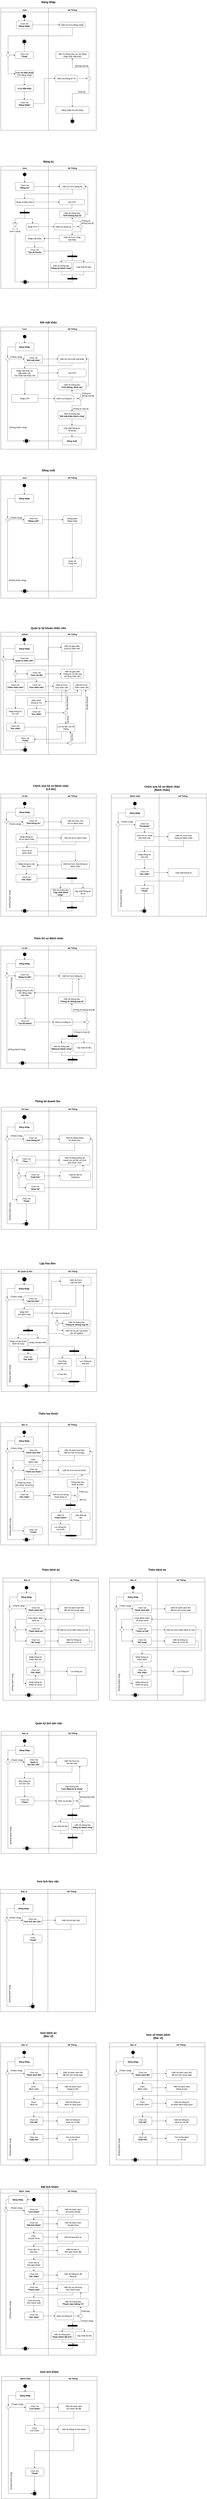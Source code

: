 <mxfile version="22.0.3" type="device">
  <diagram id="C5RBs43oDa-KdzZeNtuy" name="Page-1">
    <mxGraphModel dx="1727" dy="1090" grid="1" gridSize="10" guides="1" tooltips="1" connect="1" arrows="1" fold="1" page="1" pageScale="1" pageWidth="827" pageHeight="1169" math="0" shadow="0">
      <root>
        <mxCell id="WIyWlLk6GJQsqaUBKTNV-0" />
        <mxCell id="WIyWlLk6GJQsqaUBKTNV-1" parent="WIyWlLk6GJQsqaUBKTNV-0" />
        <mxCell id="KrtaY6AZ76m25O5TN0rE-0" value="" style="rounded=0;whiteSpace=wrap;html=1;movable=1;resizable=1;rotatable=1;deletable=1;editable=1;locked=0;connectable=1;" vertex="1" parent="WIyWlLk6GJQsqaUBKTNV-1">
          <mxGeometry x="53" y="16521" width="360" height="1219" as="geometry" />
        </mxCell>
        <mxCell id="KrtaY6AZ76m25O5TN0rE-1" value="" style="rounded=0;whiteSpace=wrap;html=1;" vertex="1" parent="WIyWlLk6GJQsqaUBKTNV-1">
          <mxGeometry x="413" y="16521" width="360" height="1219" as="geometry" />
        </mxCell>
        <mxCell id="KrtaY6AZ76m25O5TN0rE-2" value="Kiểm tra thông tin" style="rounded=1;whiteSpace=wrap;html=1;fontSize=15;" vertex="1" parent="WIyWlLk6GJQsqaUBKTNV-1">
          <mxGeometry x="463.68" y="17415" width="140" height="60" as="geometry" />
        </mxCell>
        <mxCell id="KrtaY6AZ76m25O5TN0rE-3" value="Hiển thị thông báo&lt;br&gt;&lt;b&gt;&quot;Thanh toán không TC&quot;&lt;/b&gt;" style="rounded=1;whiteSpace=wrap;html=1;fontSize=15;" vertex="1" parent="WIyWlLk6GJQsqaUBKTNV-1">
          <mxGeometry x="482.5" y="17316" width="232" height="60" as="geometry" />
        </mxCell>
        <mxCell id="KrtaY6AZ76m25O5TN0rE-4" value="Hiển thị thông báo&lt;br&gt;&lt;b&gt;&quot;Hoàn thành đặt lịch&quot;&lt;/b&gt;" style="rounded=1;whiteSpace=wrap;html=1;fontSize=15;" vertex="1" parent="WIyWlLk6GJQsqaUBKTNV-1">
          <mxGeometry x="433.06" y="17563" width="167.75" height="60" as="geometry" />
        </mxCell>
        <mxCell id="KrtaY6AZ76m25O5TN0rE-5" style="edgeStyle=orthogonalEdgeStyle;rounded=0;orthogonalLoop=1;jettySize=auto;html=1;exitX=0.5;exitY=0;exitDx=0;exitDy=0;entryX=0.75;entryY=1;entryDx=0;entryDy=0;" edge="1" parent="WIyWlLk6GJQsqaUBKTNV-1" source="KrtaY6AZ76m25O5TN0rE-6" target="KrtaY6AZ76m25O5TN0rE-3">
          <mxGeometry relative="1" as="geometry" />
        </mxCell>
        <mxCell id="KrtaY6AZ76m25O5TN0rE-6" value="" style="rhombus;whiteSpace=wrap;html=1;fontSize=15;" vertex="1" parent="WIyWlLk6GJQsqaUBKTNV-1">
          <mxGeometry x="641.93" y="17430" width="30" height="30" as="geometry" />
        </mxCell>
        <mxCell id="KrtaY6AZ76m25O5TN0rE-7" style="edgeStyle=orthogonalEdgeStyle;rounded=0;orthogonalLoop=1;jettySize=auto;html=1;exitX=1;exitY=0.5;exitDx=0;exitDy=0;entryX=0;entryY=0.5;entryDx=0;entryDy=0;" edge="1" parent="WIyWlLk6GJQsqaUBKTNV-1" source="KrtaY6AZ76m25O5TN0rE-2" target="KrtaY6AZ76m25O5TN0rE-6">
          <mxGeometry relative="1" as="geometry" />
        </mxCell>
        <mxCell id="KrtaY6AZ76m25O5TN0rE-8" value="[Thành công]" style="text;html=1;strokeColor=none;fillColor=none;align=center;verticalAlign=middle;whiteSpace=wrap;rounded=0;fontSize=15;" vertex="1" parent="WIyWlLk6GJQsqaUBKTNV-1">
          <mxGeometry x="660.63" y="17467" width="91" height="30" as="geometry" />
        </mxCell>
        <mxCell id="KrtaY6AZ76m25O5TN0rE-9" value="[Thất bại]" style="text;html=1;strokeColor=none;fillColor=none;align=center;verticalAlign=middle;whiteSpace=wrap;rounded=0;fontSize=15;" vertex="1" parent="WIyWlLk6GJQsqaUBKTNV-1">
          <mxGeometry x="643.5" y="17394" width="97.75" height="30" as="geometry" />
        </mxCell>
        <mxCell id="KrtaY6AZ76m25O5TN0rE-10" style="edgeStyle=orthogonalEdgeStyle;rounded=0;orthogonalLoop=1;jettySize=auto;html=1;exitX=0.5;exitY=1;exitDx=0;exitDy=0;" edge="1" parent="WIyWlLk6GJQsqaUBKTNV-1" source="KrtaY6AZ76m25O5TN0rE-11" target="KrtaY6AZ76m25O5TN0rE-4">
          <mxGeometry relative="1" as="geometry" />
        </mxCell>
        <mxCell id="KrtaY6AZ76m25O5TN0rE-11" value="" style="rounded=0;whiteSpace=wrap;html=1;fillColor=#000000;" vertex="1" parent="WIyWlLk6GJQsqaUBKTNV-1">
          <mxGeometry x="558.93" y="17514" width="73" height="10" as="geometry" />
        </mxCell>
        <mxCell id="KrtaY6AZ76m25O5TN0rE-12" style="edgeStyle=orthogonalEdgeStyle;rounded=0;orthogonalLoop=1;jettySize=auto;html=1;exitX=0.5;exitY=1;exitDx=0;exitDy=0;entryX=0.5;entryY=0;entryDx=0;entryDy=0;" edge="1" parent="WIyWlLk6GJQsqaUBKTNV-1" source="KrtaY6AZ76m25O5TN0rE-6" target="KrtaY6AZ76m25O5TN0rE-11">
          <mxGeometry relative="1" as="geometry">
            <Array as="points">
              <mxPoint x="657" y="17486" />
              <mxPoint x="595" y="17486" />
            </Array>
          </mxGeometry>
        </mxCell>
        <mxCell id="KrtaY6AZ76m25O5TN0rE-13" value="Cập nhật dữ liệu" style="rounded=1;whiteSpace=wrap;html=1;fontSize=15;" vertex="1" parent="WIyWlLk6GJQsqaUBKTNV-1">
          <mxGeometry x="615.05" y="17563" width="137.88" height="60" as="geometry" />
        </mxCell>
        <mxCell id="KrtaY6AZ76m25O5TN0rE-14" style="edgeStyle=orthogonalEdgeStyle;rounded=0;orthogonalLoop=1;jettySize=auto;html=1;exitX=0.5;exitY=1;exitDx=0;exitDy=0;" edge="1" parent="WIyWlLk6GJQsqaUBKTNV-1" source="KrtaY6AZ76m25O5TN0rE-11" target="KrtaY6AZ76m25O5TN0rE-13">
          <mxGeometry relative="1" as="geometry" />
        </mxCell>
        <mxCell id="KrtaY6AZ76m25O5TN0rE-15" style="edgeStyle=orthogonalEdgeStyle;rounded=0;orthogonalLoop=1;jettySize=auto;html=1;exitX=0.5;exitY=1;exitDx=0;exitDy=0;entryX=1;entryY=0.5;entryDx=0;entryDy=0;" edge="1" parent="WIyWlLk6GJQsqaUBKTNV-1" source="KrtaY6AZ76m25O5TN0rE-16" target="KrtaY6AZ76m25O5TN0rE-1003">
          <mxGeometry relative="1" as="geometry" />
        </mxCell>
        <mxCell id="KrtaY6AZ76m25O5TN0rE-16" value="" style="rounded=0;whiteSpace=wrap;html=1;fillColor=#000000;" vertex="1" parent="WIyWlLk6GJQsqaUBKTNV-1">
          <mxGeometry x="561.43" y="17661" width="73" height="10" as="geometry" />
        </mxCell>
        <mxCell id="KrtaY6AZ76m25O5TN0rE-17" style="edgeStyle=orthogonalEdgeStyle;rounded=0;orthogonalLoop=1;jettySize=auto;html=1;exitX=0.5;exitY=1;exitDx=0;exitDy=0;entryX=0.5;entryY=0;entryDx=0;entryDy=0;" edge="1" parent="WIyWlLk6GJQsqaUBKTNV-1" source="KrtaY6AZ76m25O5TN0rE-4" target="KrtaY6AZ76m25O5TN0rE-16">
          <mxGeometry relative="1" as="geometry" />
        </mxCell>
        <mxCell id="KrtaY6AZ76m25O5TN0rE-18" style="edgeStyle=orthogonalEdgeStyle;rounded=0;orthogonalLoop=1;jettySize=auto;html=1;exitX=0.5;exitY=1;exitDx=0;exitDy=0;entryX=0.5;entryY=0;entryDx=0;entryDy=0;" edge="1" parent="WIyWlLk6GJQsqaUBKTNV-1" source="KrtaY6AZ76m25O5TN0rE-13" target="KrtaY6AZ76m25O5TN0rE-16">
          <mxGeometry relative="1" as="geometry" />
        </mxCell>
        <mxCell id="KrtaY6AZ76m25O5TN0rE-19" value="" style="rounded=0;whiteSpace=wrap;html=1;movable=1;resizable=1;rotatable=1;deletable=1;editable=1;locked=0;connectable=1;" vertex="1" parent="WIyWlLk6GJQsqaUBKTNV-1">
          <mxGeometry x="54" y="1300" width="360" height="890" as="geometry" />
        </mxCell>
        <mxCell id="KrtaY6AZ76m25O5TN0rE-20" value="" style="group" vertex="1" connectable="0" parent="WIyWlLk6GJQsqaUBKTNV-1">
          <mxGeometry x="54" y="110" width="720" height="890" as="geometry" />
        </mxCell>
        <mxCell id="KrtaY6AZ76m25O5TN0rE-21" value="" style="rounded=0;whiteSpace=wrap;html=1;" vertex="1" parent="KrtaY6AZ76m25O5TN0rE-20">
          <mxGeometry width="360" height="890" as="geometry" />
        </mxCell>
        <mxCell id="KrtaY6AZ76m25O5TN0rE-22" value="" style="rounded=0;whiteSpace=wrap;html=1;" vertex="1" parent="KrtaY6AZ76m25O5TN0rE-20">
          <mxGeometry x="360" width="360" height="890" as="geometry" />
        </mxCell>
        <mxCell id="KrtaY6AZ76m25O5TN0rE-23" value="User" style="rounded=0;whiteSpace=wrap;html=1;fontSize=15;fontStyle=1" vertex="1" parent="WIyWlLk6GJQsqaUBKTNV-1">
          <mxGeometry x="54" y="80" width="360" height="30" as="geometry" />
        </mxCell>
        <mxCell id="KrtaY6AZ76m25O5TN0rE-24" value="Hệ Thống" style="rounded=0;whiteSpace=wrap;html=1;fontSize=15;fontStyle=1" vertex="1" parent="WIyWlLk6GJQsqaUBKTNV-1">
          <mxGeometry x="414" y="80" width="360" height="30" as="geometry" />
        </mxCell>
        <mxCell id="KrtaY6AZ76m25O5TN0rE-25" style="edgeStyle=orthogonalEdgeStyle;rounded=0;orthogonalLoop=1;jettySize=auto;html=1;exitX=0.5;exitY=1;exitDx=0;exitDy=0;fontSize=15;" edge="1" parent="WIyWlLk6GJQsqaUBKTNV-1" source="KrtaY6AZ76m25O5TN0rE-26" target="KrtaY6AZ76m25O5TN0rE-28">
          <mxGeometry relative="1" as="geometry" />
        </mxCell>
        <mxCell id="KrtaY6AZ76m25O5TN0rE-26" value="" style="ellipse;whiteSpace=wrap;html=1;aspect=fixed;labelBackgroundColor=#000000;fillColor=#000000;fontSize=15;" vertex="1" parent="WIyWlLk6GJQsqaUBKTNV-1">
          <mxGeometry x="219" y="130" width="25" height="25" as="geometry" />
        </mxCell>
        <mxCell id="KrtaY6AZ76m25O5TN0rE-27" style="edgeStyle=orthogonalEdgeStyle;rounded=0;orthogonalLoop=1;jettySize=auto;html=1;exitX=1;exitY=0.5;exitDx=0;exitDy=0;entryX=0;entryY=0.5;entryDx=0;entryDy=0;fontSize=15;" edge="1" parent="WIyWlLk6GJQsqaUBKTNV-1" source="KrtaY6AZ76m25O5TN0rE-28" target="KrtaY6AZ76m25O5TN0rE-32">
          <mxGeometry relative="1" as="geometry" />
        </mxCell>
        <mxCell id="KrtaY6AZ76m25O5TN0rE-28" value="&lt;font style=&quot;font-size: 15px;&quot;&gt;Chọn nút&lt;br style=&quot;font-size: 15px;&quot;&gt;&lt;b style=&quot;font-size: 15px;&quot;&gt;&quot;Đăng Nhập&quot;&lt;/b&gt;&lt;/font&gt;" style="rounded=1;whiteSpace=wrap;html=1;fontSize=15;" vertex="1" parent="WIyWlLk6GJQsqaUBKTNV-1">
          <mxGeometry x="171.5" y="177" width="120" height="60" as="geometry" />
        </mxCell>
        <mxCell id="KrtaY6AZ76m25O5TN0rE-29" style="edgeStyle=orthogonalEdgeStyle;rounded=0;orthogonalLoop=1;jettySize=auto;html=1;exitX=0.5;exitY=1;exitDx=0;exitDy=0;entryX=0.5;entryY=0;entryDx=0;entryDy=0;fontSize=15;" edge="1" parent="WIyWlLk6GJQsqaUBKTNV-1" source="KrtaY6AZ76m25O5TN0rE-30" target="KrtaY6AZ76m25O5TN0rE-34">
          <mxGeometry relative="1" as="geometry" />
        </mxCell>
        <mxCell id="KrtaY6AZ76m25O5TN0rE-30" value="&lt;font style=&quot;font-size: 15px;&quot;&gt;Nhập &lt;b style=&quot;font-size: 15px;&quot;&gt;Số điện thoại&lt;/b&gt;&lt;br style=&quot;font-size: 15px;&quot;&gt;(Tên đăng nhập)&lt;br style=&quot;font-size: 15px;&quot;&gt;&lt;/font&gt;" style="rounded=1;whiteSpace=wrap;html=1;fontSize=15;" vertex="1" parent="WIyWlLk6GJQsqaUBKTNV-1">
          <mxGeometry x="161.5" y="550" width="140" height="50" as="geometry" />
        </mxCell>
        <mxCell id="KrtaY6AZ76m25O5TN0rE-31" style="edgeStyle=orthogonalEdgeStyle;rounded=0;orthogonalLoop=1;jettySize=auto;html=1;exitX=0.5;exitY=1;exitDx=0;exitDy=0;entryX=0.5;entryY=0;entryDx=0;entryDy=0;fontSize=15;" edge="1" parent="WIyWlLk6GJQsqaUBKTNV-1" source="KrtaY6AZ76m25O5TN0rE-32" target="KrtaY6AZ76m25O5TN0rE-47">
          <mxGeometry relative="1" as="geometry">
            <Array as="points">
              <mxPoint x="594" y="290" />
              <mxPoint x="109" y="290" />
            </Array>
          </mxGeometry>
        </mxCell>
        <mxCell id="KrtaY6AZ76m25O5TN0rE-32" value="&lt;font style=&quot;font-size: 15px;&quot;&gt;Hiển thị Form Đăng Nhập&lt;/font&gt;" style="rounded=1;whiteSpace=wrap;html=1;fontSize=15;" vertex="1" parent="WIyWlLk6GJQsqaUBKTNV-1">
          <mxGeometry x="499" y="187" width="190" height="40" as="geometry" />
        </mxCell>
        <mxCell id="KrtaY6AZ76m25O5TN0rE-33" style="edgeStyle=orthogonalEdgeStyle;rounded=0;orthogonalLoop=1;jettySize=auto;html=1;exitX=0.5;exitY=1;exitDx=0;exitDy=0;fontSize=15;" edge="1" parent="WIyWlLk6GJQsqaUBKTNV-1" source="KrtaY6AZ76m25O5TN0rE-34" target="KrtaY6AZ76m25O5TN0rE-49">
          <mxGeometry relative="1" as="geometry" />
        </mxCell>
        <mxCell id="KrtaY6AZ76m25O5TN0rE-34" value="&lt;span style=&quot;font-size: 15px;&quot;&gt;Nhập &lt;b style=&quot;font-size: 15px;&quot;&gt;Mật khẩu&lt;/b&gt;&lt;/span&gt;" style="rounded=1;whiteSpace=wrap;html=1;fontSize=15;" vertex="1" parent="WIyWlLk6GJQsqaUBKTNV-1">
          <mxGeometry x="161.5" y="660" width="140" height="50" as="geometry" />
        </mxCell>
        <mxCell id="KrtaY6AZ76m25O5TN0rE-35" style="edgeStyle=orthogonalEdgeStyle;rounded=0;orthogonalLoop=1;jettySize=auto;html=1;exitX=0.5;exitY=0;exitDx=0;exitDy=0;entryX=0.5;entryY=1;entryDx=0;entryDy=0;fontSize=15;" edge="1" parent="WIyWlLk6GJQsqaUBKTNV-1" source="KrtaY6AZ76m25O5TN0rE-36" target="KrtaY6AZ76m25O5TN0rE-55">
          <mxGeometry relative="1" as="geometry" />
        </mxCell>
        <mxCell id="KrtaY6AZ76m25O5TN0rE-36" value="&lt;span style=&quot;font-size: 15px;&quot;&gt;Chọn nút &lt;br style=&quot;font-size: 15px;&quot;&gt;&quot;&lt;b style=&quot;font-size: 15px;&quot;&gt;Thoát&lt;/b&gt;&quot;&lt;/span&gt;" style="rounded=1;whiteSpace=wrap;html=1;fontSize=15;" vertex="1" parent="WIyWlLk6GJQsqaUBKTNV-1">
          <mxGeometry x="161.5" y="410" width="140" height="50" as="geometry" />
        </mxCell>
        <mxCell id="KrtaY6AZ76m25O5TN0rE-37" value="&lt;span style=&quot;font-size: 15px;&quot;&gt;Hiển thị thông báo sai Tên đăng nhập hoặc Mật khẩu&lt;/span&gt;" style="rounded=1;whiteSpace=wrap;html=1;fontSize=15;" vertex="1" parent="WIyWlLk6GJQsqaUBKTNV-1">
          <mxGeometry x="469" y="410" width="250" height="50" as="geometry" />
        </mxCell>
        <mxCell id="KrtaY6AZ76m25O5TN0rE-38" style="edgeStyle=orthogonalEdgeStyle;rounded=0;orthogonalLoop=1;jettySize=auto;html=1;exitX=1;exitY=0.5;exitDx=0;exitDy=0;fontSize=15;" edge="1" parent="WIyWlLk6GJQsqaUBKTNV-1" source="KrtaY6AZ76m25O5TN0rE-39" target="KrtaY6AZ76m25O5TN0rE-52">
          <mxGeometry relative="1" as="geometry" />
        </mxCell>
        <mxCell id="KrtaY6AZ76m25O5TN0rE-39" value="&lt;span style=&quot;font-size: 15px;&quot;&gt;Kiểm tra thông tin TK&lt;/span&gt;" style="rounded=1;whiteSpace=wrap;html=1;fontSize=15;" vertex="1" parent="WIyWlLk6GJQsqaUBKTNV-1">
          <mxGeometry x="464" y="585" width="170" height="50" as="geometry" />
        </mxCell>
        <mxCell id="KrtaY6AZ76m25O5TN0rE-40" style="edgeStyle=orthogonalEdgeStyle;rounded=0;orthogonalLoop=1;jettySize=auto;html=1;exitX=0.5;exitY=1;exitDx=0;exitDy=0;entryX=0.5;entryY=0;entryDx=0;entryDy=0;fontSize=15;" edge="1" parent="WIyWlLk6GJQsqaUBKTNV-1" source="KrtaY6AZ76m25O5TN0rE-41" target="KrtaY6AZ76m25O5TN0rE-44">
          <mxGeometry relative="1" as="geometry" />
        </mxCell>
        <mxCell id="KrtaY6AZ76m25O5TN0rE-41" value="&lt;span style=&quot;font-size: 15px;&quot;&gt;Đăng nhập vào hệ thống&lt;/span&gt;" style="rounded=1;whiteSpace=wrap;html=1;fontSize=15;" vertex="1" parent="WIyWlLk6GJQsqaUBKTNV-1">
          <mxGeometry x="469" y="822.5" width="250" height="50" as="geometry" />
        </mxCell>
        <mxCell id="KrtaY6AZ76m25O5TN0rE-42" value="" style="group;fontSize=15;" vertex="1" connectable="0" parent="WIyWlLk6GJQsqaUBKTNV-1">
          <mxGeometry x="576.5" y="915" width="35" height="35" as="geometry" />
        </mxCell>
        <mxCell id="KrtaY6AZ76m25O5TN0rE-43" value="" style="ellipse;whiteSpace=wrap;html=1;aspect=fixed;labelBackgroundColor=#000000;fillColor=#000000;fontSize=15;" vertex="1" parent="KrtaY6AZ76m25O5TN0rE-42">
          <mxGeometry x="5" y="5" width="25" height="25" as="geometry" />
        </mxCell>
        <mxCell id="KrtaY6AZ76m25O5TN0rE-44" value="" style="ellipse;whiteSpace=wrap;html=1;aspect=fixed;labelBackgroundColor=#000000;fillColor=none;container=0;fontSize=15;" vertex="1" parent="KrtaY6AZ76m25O5TN0rE-42">
          <mxGeometry width="35" height="35" as="geometry" />
        </mxCell>
        <mxCell id="KrtaY6AZ76m25O5TN0rE-45" style="edgeStyle=orthogonalEdgeStyle;rounded=0;orthogonalLoop=1;jettySize=auto;html=1;exitX=1;exitY=0.5;exitDx=0;exitDy=0;fontSize=15;" edge="1" parent="WIyWlLk6GJQsqaUBKTNV-1" source="KrtaY6AZ76m25O5TN0rE-47" target="KrtaY6AZ76m25O5TN0rE-36">
          <mxGeometry relative="1" as="geometry" />
        </mxCell>
        <mxCell id="KrtaY6AZ76m25O5TN0rE-46" style="edgeStyle=orthogonalEdgeStyle;rounded=0;orthogonalLoop=1;jettySize=auto;html=1;exitX=0.5;exitY=1;exitDx=0;exitDy=0;entryX=0;entryY=0.5;entryDx=0;entryDy=0;fontSize=15;" edge="1" parent="WIyWlLk6GJQsqaUBKTNV-1" source="KrtaY6AZ76m25O5TN0rE-47" target="KrtaY6AZ76m25O5TN0rE-30">
          <mxGeometry relative="1" as="geometry" />
        </mxCell>
        <mxCell id="KrtaY6AZ76m25O5TN0rE-47" value="" style="rhombus;whiteSpace=wrap;html=1;fontSize=15;" vertex="1" parent="WIyWlLk6GJQsqaUBKTNV-1">
          <mxGeometry x="94" y="420" width="30" height="30" as="geometry" />
        </mxCell>
        <mxCell id="KrtaY6AZ76m25O5TN0rE-48" style="edgeStyle=orthogonalEdgeStyle;rounded=0;orthogonalLoop=1;jettySize=auto;html=1;exitX=1;exitY=0.5;exitDx=0;exitDy=0;entryX=0;entryY=0.5;entryDx=0;entryDy=0;fontSize=15;" edge="1" parent="WIyWlLk6GJQsqaUBKTNV-1" source="KrtaY6AZ76m25O5TN0rE-49" target="KrtaY6AZ76m25O5TN0rE-39">
          <mxGeometry relative="1" as="geometry" />
        </mxCell>
        <mxCell id="KrtaY6AZ76m25O5TN0rE-49" value="&lt;font style=&quot;font-size: 15px;&quot;&gt;Chọn nút&lt;br style=&quot;font-size: 15px;&quot;&gt;&lt;b style=&quot;font-size: 15px;&quot;&gt;&quot;Đăng Nhập&quot;&lt;/b&gt;&lt;/font&gt;" style="rounded=1;whiteSpace=wrap;html=1;fontSize=15;" vertex="1" parent="WIyWlLk6GJQsqaUBKTNV-1">
          <mxGeometry x="162.75" y="770" width="137.5" height="60" as="geometry" />
        </mxCell>
        <mxCell id="KrtaY6AZ76m25O5TN0rE-50" style="edgeStyle=orthogonalEdgeStyle;rounded=0;orthogonalLoop=1;jettySize=auto;html=1;exitX=0.5;exitY=0;exitDx=0;exitDy=0;entryX=0.5;entryY=1;entryDx=0;entryDy=0;fontSize=15;" edge="1" parent="WIyWlLk6GJQsqaUBKTNV-1" source="KrtaY6AZ76m25O5TN0rE-52" target="KrtaY6AZ76m25O5TN0rE-37">
          <mxGeometry relative="1" as="geometry" />
        </mxCell>
        <mxCell id="KrtaY6AZ76m25O5TN0rE-51" style="edgeStyle=orthogonalEdgeStyle;rounded=0;orthogonalLoop=1;jettySize=auto;html=1;exitX=0.5;exitY=1;exitDx=0;exitDy=0;fontSize=15;" edge="1" parent="WIyWlLk6GJQsqaUBKTNV-1" source="KrtaY6AZ76m25O5TN0rE-52" target="KrtaY6AZ76m25O5TN0rE-41">
          <mxGeometry relative="1" as="geometry" />
        </mxCell>
        <mxCell id="KrtaY6AZ76m25O5TN0rE-52" value="" style="rhombus;whiteSpace=wrap;html=1;fontSize=15;" vertex="1" parent="WIyWlLk6GJQsqaUBKTNV-1">
          <mxGeometry x="704" y="595" width="30" height="30" as="geometry" />
        </mxCell>
        <mxCell id="KrtaY6AZ76m25O5TN0rE-53" value="" style="group;fontSize=15;" vertex="1" connectable="0" parent="WIyWlLk6GJQsqaUBKTNV-1">
          <mxGeometry x="214" y="315" width="35" height="35" as="geometry" />
        </mxCell>
        <mxCell id="KrtaY6AZ76m25O5TN0rE-54" value="" style="ellipse;whiteSpace=wrap;html=1;aspect=fixed;labelBackgroundColor=#000000;fillColor=#000000;fontSize=15;" vertex="1" parent="KrtaY6AZ76m25O5TN0rE-53">
          <mxGeometry x="5" y="5" width="25" height="25" as="geometry" />
        </mxCell>
        <mxCell id="KrtaY6AZ76m25O5TN0rE-55" value="" style="ellipse;whiteSpace=wrap;html=1;aspect=fixed;labelBackgroundColor=#000000;fillColor=none;container=0;fontSize=15;" vertex="1" parent="KrtaY6AZ76m25O5TN0rE-53">
          <mxGeometry width="35" height="35" as="geometry" />
        </mxCell>
        <mxCell id="KrtaY6AZ76m25O5TN0rE-56" value="[Hợp lệ]" style="text;html=1;strokeColor=none;fillColor=none;align=center;verticalAlign=middle;whiteSpace=wrap;rounded=0;fontSize=15;" vertex="1" parent="WIyWlLk6GJQsqaUBKTNV-1">
          <mxGeometry x="634" y="695" width="60" height="30" as="geometry" />
        </mxCell>
        <mxCell id="KrtaY6AZ76m25O5TN0rE-57" value="[Không hợp lệ]" style="text;html=1;strokeColor=none;fillColor=none;align=center;verticalAlign=middle;whiteSpace=wrap;rounded=0;fontSize=15;" vertex="1" parent="WIyWlLk6GJQsqaUBKTNV-1">
          <mxGeometry x="611.5" y="500" width="105" height="30" as="geometry" />
        </mxCell>
        <mxCell id="KrtaY6AZ76m25O5TN0rE-58" value="User" style="rounded=0;whiteSpace=wrap;html=1;fontSize=15;fontStyle=1" vertex="1" parent="WIyWlLk6GJQsqaUBKTNV-1">
          <mxGeometry x="54" y="1270" width="360" height="30" as="geometry" />
        </mxCell>
        <mxCell id="KrtaY6AZ76m25O5TN0rE-59" value="Hệ Thống" style="rounded=0;whiteSpace=wrap;html=1;fontSize=15;fontStyle=1" vertex="1" parent="WIyWlLk6GJQsqaUBKTNV-1">
          <mxGeometry x="414" y="1270" width="360" height="30" as="geometry" />
        </mxCell>
        <mxCell id="KrtaY6AZ76m25O5TN0rE-60" style="edgeStyle=orthogonalEdgeStyle;rounded=0;orthogonalLoop=1;jettySize=auto;html=1;exitX=0.5;exitY=1;exitDx=0;exitDy=0;" edge="1" parent="WIyWlLk6GJQsqaUBKTNV-1" source="KrtaY6AZ76m25O5TN0rE-61" target="KrtaY6AZ76m25O5TN0rE-66">
          <mxGeometry relative="1" as="geometry" />
        </mxCell>
        <mxCell id="KrtaY6AZ76m25O5TN0rE-61" value="" style="ellipse;whiteSpace=wrap;html=1;aspect=fixed;labelBackgroundColor=#000000;fillColor=#000000;fontSize=15;" vertex="1" parent="WIyWlLk6GJQsqaUBKTNV-1">
          <mxGeometry x="221.5" y="1320" width="25" height="25" as="geometry" />
        </mxCell>
        <mxCell id="KrtaY6AZ76m25O5TN0rE-62" value="" style="rounded=0;whiteSpace=wrap;html=1;" vertex="1" parent="WIyWlLk6GJQsqaUBKTNV-1">
          <mxGeometry x="414" y="1300" width="360" height="890" as="geometry" />
        </mxCell>
        <mxCell id="KrtaY6AZ76m25O5TN0rE-65" style="edgeStyle=orthogonalEdgeStyle;rounded=0;orthogonalLoop=1;jettySize=auto;html=1;exitX=1;exitY=0.5;exitDx=0;exitDy=0;" edge="1" parent="WIyWlLk6GJQsqaUBKTNV-1" source="KrtaY6AZ76m25O5TN0rE-66" target="KrtaY6AZ76m25O5TN0rE-81">
          <mxGeometry relative="1" as="geometry" />
        </mxCell>
        <mxCell id="KrtaY6AZ76m25O5TN0rE-66" value="&lt;font style=&quot;font-size: 15px;&quot;&gt;Chọn nút&lt;br style=&quot;font-size: 15px;&quot;&gt;&lt;b style=&quot;font-size: 15px;&quot;&gt;&quot;Đăng Ký&quot;&lt;/b&gt;&lt;/font&gt;" style="rounded=1;whiteSpace=wrap;html=1;fontSize=15;" vertex="1" parent="WIyWlLk6GJQsqaUBKTNV-1">
          <mxGeometry x="164" y="1393" width="140" height="60" as="geometry" />
        </mxCell>
        <mxCell id="KrtaY6AZ76m25O5TN0rE-1267" style="edgeStyle=orthogonalEdgeStyle;rounded=0;orthogonalLoop=1;jettySize=auto;html=1;exitX=1;exitY=0.5;exitDx=0;exitDy=0;entryX=0;entryY=0.5;entryDx=0;entryDy=0;" edge="1" parent="WIyWlLk6GJQsqaUBKTNV-1" source="KrtaY6AZ76m25O5TN0rE-68" target="KrtaY6AZ76m25O5TN0rE-1266">
          <mxGeometry relative="1" as="geometry" />
        </mxCell>
        <mxCell id="KrtaY6AZ76m25O5TN0rE-68" value="Nhập số điện thoại" style="rounded=1;whiteSpace=wrap;html=1;fontSize=15;" vertex="1" parent="WIyWlLk6GJQsqaUBKTNV-1">
          <mxGeometry x="162.75" y="1515" width="140" height="50" as="geometry" />
        </mxCell>
        <mxCell id="KrtaY6AZ76m25O5TN0rE-1293" style="edgeStyle=orthogonalEdgeStyle;rounded=0;orthogonalLoop=1;jettySize=auto;html=1;exitX=1;exitY=0.5;exitDx=0;exitDy=0;entryX=0.5;entryY=0;entryDx=0;entryDy=0;" edge="1" parent="WIyWlLk6GJQsqaUBKTNV-1" source="KrtaY6AZ76m25O5TN0rE-70" target="KrtaY6AZ76m25O5TN0rE-281">
          <mxGeometry relative="1" as="geometry" />
        </mxCell>
        <mxCell id="KrtaY6AZ76m25O5TN0rE-70" value="Chọn nút &lt;br&gt;&lt;b&gt;&quot;Tạo tài khoản&quot;&lt;/b&gt;" style="rounded=1;whiteSpace=wrap;html=1;fontSize=15;" vertex="1" parent="WIyWlLk6GJQsqaUBKTNV-1">
          <mxGeometry x="239.5" y="1883" width="140" height="50" as="geometry" />
        </mxCell>
        <mxCell id="KrtaY6AZ76m25O5TN0rE-75" style="edgeStyle=orthogonalEdgeStyle;rounded=0;orthogonalLoop=1;jettySize=auto;html=1;exitX=0.5;exitY=1;exitDx=0;exitDy=0;entryX=0.5;entryY=0;entryDx=0;entryDy=0;" edge="1" parent="WIyWlLk6GJQsqaUBKTNV-1" source="KrtaY6AZ76m25O5TN0rE-76" target="KrtaY6AZ76m25O5TN0rE-276">
          <mxGeometry relative="1" as="geometry" />
        </mxCell>
        <mxCell id="KrtaY6AZ76m25O5TN0rE-76" value="Hiển thị thông báo&lt;br&gt;&lt;b&gt;&quot;Đăng ký thành công&quot;&lt;/b&gt;" style="rounded=1;whiteSpace=wrap;html=1;fontSize=15;" vertex="1" parent="WIyWlLk6GJQsqaUBKTNV-1">
          <mxGeometry x="430" y="1993" width="160" height="70" as="geometry" />
        </mxCell>
        <mxCell id="KrtaY6AZ76m25O5TN0rE-77" value="" style="group;fontSize=15;" vertex="1" connectable="0" parent="WIyWlLk6GJQsqaUBKTNV-1">
          <mxGeometry x="220" y="2124" width="35" height="35" as="geometry" />
        </mxCell>
        <mxCell id="KrtaY6AZ76m25O5TN0rE-78" value="" style="ellipse;whiteSpace=wrap;html=1;aspect=fixed;labelBackgroundColor=#000000;fillColor=#000000;fontSize=15;" vertex="1" parent="KrtaY6AZ76m25O5TN0rE-77">
          <mxGeometry x="5" y="5" width="25" height="25" as="geometry" />
        </mxCell>
        <mxCell id="KrtaY6AZ76m25O5TN0rE-79" value="" style="ellipse;whiteSpace=wrap;html=1;aspect=fixed;labelBackgroundColor=#000000;fillColor=none;container=0;fontSize=15;" vertex="1" parent="KrtaY6AZ76m25O5TN0rE-77">
          <mxGeometry width="35" height="35" as="geometry" />
        </mxCell>
        <mxCell id="KrtaY6AZ76m25O5TN0rE-80" style="edgeStyle=orthogonalEdgeStyle;rounded=0;orthogonalLoop=1;jettySize=auto;html=1;exitX=0.5;exitY=1;exitDx=0;exitDy=0;entryX=0.5;entryY=0;entryDx=0;entryDy=0;" edge="1" parent="WIyWlLk6GJQsqaUBKTNV-1" source="KrtaY6AZ76m25O5TN0rE-81" target="KrtaY6AZ76m25O5TN0rE-68">
          <mxGeometry relative="1" as="geometry">
            <mxPoint x="360" y="1686" as="targetPoint" />
          </mxGeometry>
        </mxCell>
        <mxCell id="KrtaY6AZ76m25O5TN0rE-81" value="&lt;font style=&quot;font-size: 15px;&quot;&gt;Hiển thị Form Đăng Ký&lt;/font&gt;" style="rounded=1;whiteSpace=wrap;html=1;fontSize=15;" vertex="1" parent="WIyWlLk6GJQsqaUBKTNV-1">
          <mxGeometry x="499" y="1403" width="190" height="40" as="geometry" />
        </mxCell>
        <mxCell id="KrtaY6AZ76m25O5TN0rE-93" value="" style="rounded=0;whiteSpace=wrap;html=1;movable=1;resizable=1;rotatable=1;deletable=1;editable=1;locked=0;connectable=1;" vertex="1" parent="WIyWlLk6GJQsqaUBKTNV-1">
          <mxGeometry x="54" y="2510" width="360" height="890" as="geometry" />
        </mxCell>
        <mxCell id="KrtaY6AZ76m25O5TN0rE-94" value="User" style="rounded=0;whiteSpace=wrap;html=1;fontSize=15;fontStyle=1" vertex="1" parent="WIyWlLk6GJQsqaUBKTNV-1">
          <mxGeometry x="54" y="2480" width="360" height="30" as="geometry" />
        </mxCell>
        <mxCell id="KrtaY6AZ76m25O5TN0rE-95" value="Hệ Thống" style="rounded=0;whiteSpace=wrap;html=1;fontSize=15;fontStyle=1" vertex="1" parent="WIyWlLk6GJQsqaUBKTNV-1">
          <mxGeometry x="414" y="2480" width="360" height="30" as="geometry" />
        </mxCell>
        <mxCell id="KrtaY6AZ76m25O5TN0rE-96" value="" style="rounded=0;whiteSpace=wrap;html=1;" vertex="1" parent="WIyWlLk6GJQsqaUBKTNV-1">
          <mxGeometry x="414" y="2510" width="360" height="890" as="geometry" />
        </mxCell>
        <mxCell id="KrtaY6AZ76m25O5TN0rE-97" style="edgeStyle=orthogonalEdgeStyle;rounded=0;orthogonalLoop=1;jettySize=auto;html=1;exitX=0.5;exitY=1;exitDx=0;exitDy=0;" edge="1" parent="WIyWlLk6GJQsqaUBKTNV-1" source="KrtaY6AZ76m25O5TN0rE-98" target="KrtaY6AZ76m25O5TN0rE-124">
          <mxGeometry relative="1" as="geometry" />
        </mxCell>
        <mxCell id="KrtaY6AZ76m25O5TN0rE-98" value="" style="ellipse;whiteSpace=wrap;html=1;aspect=fixed;labelBackgroundColor=#000000;fillColor=#000000;fontSize=15;" vertex="1" parent="WIyWlLk6GJQsqaUBKTNV-1">
          <mxGeometry x="221.5" y="2540" width="25" height="25" as="geometry" />
        </mxCell>
        <mxCell id="KrtaY6AZ76m25O5TN0rE-99" value="" style="group;fontSize=15;" vertex="1" connectable="0" parent="WIyWlLk6GJQsqaUBKTNV-1">
          <mxGeometry x="230" y="3320" width="35" height="35" as="geometry" />
        </mxCell>
        <mxCell id="KrtaY6AZ76m25O5TN0rE-100" value="" style="ellipse;whiteSpace=wrap;html=1;aspect=fixed;labelBackgroundColor=#000000;fillColor=#000000;fontSize=15;" vertex="1" parent="KrtaY6AZ76m25O5TN0rE-99">
          <mxGeometry x="5" y="5" width="25" height="25" as="geometry" />
        </mxCell>
        <mxCell id="KrtaY6AZ76m25O5TN0rE-101" value="" style="ellipse;whiteSpace=wrap;html=1;aspect=fixed;labelBackgroundColor=#000000;fillColor=none;container=0;fontSize=15;" vertex="1" parent="KrtaY6AZ76m25O5TN0rE-99">
          <mxGeometry width="35" height="35" as="geometry" />
        </mxCell>
        <mxCell id="KrtaY6AZ76m25O5TN0rE-102" value="Đổi mật khẩu" style="text;html=1;strokeColor=none;fillColor=none;align=center;verticalAlign=middle;whiteSpace=wrap;rounded=0;fontSize=20;fontStyle=1" vertex="1" parent="WIyWlLk6GJQsqaUBKTNV-1">
          <mxGeometry x="344" y="2430" width="140" height="30" as="geometry" />
        </mxCell>
        <mxCell id="KrtaY6AZ76m25O5TN0rE-103" value="Đăng ký" style="text;html=1;strokeColor=none;fillColor=none;align=center;verticalAlign=middle;whiteSpace=wrap;rounded=0;fontSize=20;fontStyle=1" vertex="1" parent="WIyWlLk6GJQsqaUBKTNV-1">
          <mxGeometry x="344" y="1220" width="140" height="30" as="geometry" />
        </mxCell>
        <mxCell id="KrtaY6AZ76m25O5TN0rE-104" value="Đăng Nhập" style="text;html=1;strokeColor=none;fillColor=none;align=center;verticalAlign=middle;whiteSpace=wrap;rounded=0;fontSize=20;fontStyle=1" vertex="1" parent="WIyWlLk6GJQsqaUBKTNV-1">
          <mxGeometry x="344" y="20" width="140" height="30" as="geometry" />
        </mxCell>
        <mxCell id="KrtaY6AZ76m25O5TN0rE-105" style="edgeStyle=orthogonalEdgeStyle;rounded=0;orthogonalLoop=1;jettySize=auto;html=1;exitX=0.5;exitY=1;exitDx=0;exitDy=0;entryX=0;entryY=0.5;entryDx=0;entryDy=0;" edge="1" parent="WIyWlLk6GJQsqaUBKTNV-1" source="KrtaY6AZ76m25O5TN0rE-107" target="KrtaY6AZ76m25O5TN0rE-101">
          <mxGeometry relative="1" as="geometry" />
        </mxCell>
        <mxCell id="KrtaY6AZ76m25O5TN0rE-106" style="edgeStyle=orthogonalEdgeStyle;rounded=0;orthogonalLoop=1;jettySize=auto;html=1;exitX=1;exitY=0.5;exitDx=0;exitDy=0;entryX=0;entryY=0.5;entryDx=0;entryDy=0;" edge="1" parent="WIyWlLk6GJQsqaUBKTNV-1" source="KrtaY6AZ76m25O5TN0rE-107" target="KrtaY6AZ76m25O5TN0rE-109">
          <mxGeometry relative="1" as="geometry" />
        </mxCell>
        <mxCell id="KrtaY6AZ76m25O5TN0rE-107" value="" style="rhombus;whiteSpace=wrap;html=1;fontSize=15;" vertex="1" parent="WIyWlLk6GJQsqaUBKTNV-1">
          <mxGeometry x="90" y="2706" width="30" height="30" as="geometry" />
        </mxCell>
        <mxCell id="KrtaY6AZ76m25O5TN0rE-108" style="edgeStyle=orthogonalEdgeStyle;rounded=0;orthogonalLoop=1;jettySize=auto;html=1;exitX=1;exitY=0.5;exitDx=0;exitDy=0;entryX=0;entryY=0.5;entryDx=0;entryDy=0;" edge="1" parent="WIyWlLk6GJQsqaUBKTNV-1" source="KrtaY6AZ76m25O5TN0rE-109" target="KrtaY6AZ76m25O5TN0rE-111">
          <mxGeometry relative="1" as="geometry" />
        </mxCell>
        <mxCell id="KrtaY6AZ76m25O5TN0rE-109" value="&lt;font style=&quot;font-size: 15px;&quot;&gt;Chọn nút&lt;br style=&quot;font-size: 15px;&quot;&gt;&lt;b style=&quot;font-size: 15px;&quot;&gt;&quot;Đổi mật khẩu&quot;&lt;/b&gt;&lt;/font&gt;" style="rounded=1;whiteSpace=wrap;html=1;fontSize=15;" vertex="1" parent="WIyWlLk6GJQsqaUBKTNV-1">
          <mxGeometry x="230" y="2691" width="140" height="60" as="geometry" />
        </mxCell>
        <mxCell id="KrtaY6AZ76m25O5TN0rE-110" style="edgeStyle=orthogonalEdgeStyle;rounded=0;orthogonalLoop=1;jettySize=auto;html=1;exitX=0.5;exitY=1;exitDx=0;exitDy=0;entryX=0.5;entryY=0;entryDx=0;entryDy=0;" edge="1" parent="WIyWlLk6GJQsqaUBKTNV-1" source="KrtaY6AZ76m25O5TN0rE-111" target="KrtaY6AZ76m25O5TN0rE-113">
          <mxGeometry relative="1" as="geometry" />
        </mxCell>
        <mxCell id="KrtaY6AZ76m25O5TN0rE-111" value="Hiển thị Form Đổi mật khẩu" style="rounded=1;whiteSpace=wrap;html=1;fontSize=15;" vertex="1" parent="WIyWlLk6GJQsqaUBKTNV-1">
          <mxGeometry x="485.5" y="2691" width="211" height="60" as="geometry" />
        </mxCell>
        <mxCell id="KrtaY6AZ76m25O5TN0rE-1299" style="edgeStyle=orthogonalEdgeStyle;rounded=0;orthogonalLoop=1;jettySize=auto;html=1;exitX=1;exitY=0.5;exitDx=0;exitDy=0;entryX=0;entryY=0.5;entryDx=0;entryDy=0;" edge="1" parent="WIyWlLk6GJQsqaUBKTNV-1" source="KrtaY6AZ76m25O5TN0rE-113" target="KrtaY6AZ76m25O5TN0rE-1298">
          <mxGeometry relative="1" as="geometry" />
        </mxCell>
        <mxCell id="KrtaY6AZ76m25O5TN0rE-113" value="Nhập mật khẩu cũ,&lt;br&gt;Mật khẩu mới,&lt;br&gt;Xác nhận mật khẩu mới" style="rounded=1;whiteSpace=wrap;html=1;fontSize=15;" vertex="1" parent="WIyWlLk6GJQsqaUBKTNV-1">
          <mxGeometry x="134.5" y="2792" width="199" height="70" as="geometry" />
        </mxCell>
        <mxCell id="KrtaY6AZ76m25O5TN0rE-114" style="edgeStyle=orthogonalEdgeStyle;rounded=0;orthogonalLoop=1;jettySize=auto;html=1;exitX=0;exitY=0.5;exitDx=0;exitDy=0;entryX=1;entryY=0.5;entryDx=0;entryDy=0;" edge="1" parent="WIyWlLk6GJQsqaUBKTNV-1" source="KrtaY6AZ76m25O5TN0rE-115" target="KrtaY6AZ76m25O5TN0rE-101">
          <mxGeometry relative="1" as="geometry" />
        </mxCell>
        <mxCell id="KrtaY6AZ76m25O5TN0rE-115" value="&lt;font style=&quot;font-size: 15px;&quot;&gt;&lt;b style=&quot;font-size: 15px;&quot;&gt;Đăng Xuất&lt;/b&gt;&lt;/font&gt;" style="rounded=1;whiteSpace=wrap;html=1;fontSize=15;" vertex="1" parent="WIyWlLk6GJQsqaUBKTNV-1">
          <mxGeometry x="521" y="3307.5" width="140" height="60" as="geometry" />
        </mxCell>
        <mxCell id="KrtaY6AZ76m25O5TN0rE-116" style="edgeStyle=orthogonalEdgeStyle;rounded=0;orthogonalLoop=1;jettySize=auto;html=1;exitX=1;exitY=0.5;exitDx=0;exitDy=0;entryX=0;entryY=0.5;entryDx=0;entryDy=0;" edge="1" parent="WIyWlLk6GJQsqaUBKTNV-1" source="KrtaY6AZ76m25O5TN0rE-117" target="KrtaY6AZ76m25O5TN0rE-129">
          <mxGeometry relative="1" as="geometry" />
        </mxCell>
        <mxCell id="KrtaY6AZ76m25O5TN0rE-117" value="Nhập OTP" style="rounded=1;whiteSpace=wrap;html=1;fontSize=15;" vertex="1" parent="WIyWlLk6GJQsqaUBKTNV-1">
          <mxGeometry x="134.5" y="2988" width="200" height="60" as="geometry" />
        </mxCell>
        <mxCell id="KrtaY6AZ76m25O5TN0rE-1301" style="edgeStyle=orthogonalEdgeStyle;rounded=0;orthogonalLoop=1;jettySize=auto;html=1;exitX=1;exitY=0.5;exitDx=0;exitDy=0;entryX=1;entryY=0.5;entryDx=0;entryDy=0;" edge="1" parent="WIyWlLk6GJQsqaUBKTNV-1" source="KrtaY6AZ76m25O5TN0rE-118" target="KrtaY6AZ76m25O5TN0rE-111">
          <mxGeometry relative="1" as="geometry" />
        </mxCell>
        <mxCell id="KrtaY6AZ76m25O5TN0rE-118" value="Hiển thị thông báo&lt;br&gt;&lt;b&gt;&quot;OTP không chính xác&quot;&lt;/b&gt;" style="rounded=1;whiteSpace=wrap;html=1;fontSize=15;" vertex="1" parent="WIyWlLk6GJQsqaUBKTNV-1">
          <mxGeometry x="485.5" y="2894" width="211" height="60" as="geometry" />
        </mxCell>
        <mxCell id="KrtaY6AZ76m25O5TN0rE-119" style="edgeStyle=orthogonalEdgeStyle;rounded=0;orthogonalLoop=1;jettySize=auto;html=1;exitX=0.5;exitY=1;exitDx=0;exitDy=0;entryX=0.5;entryY=0;entryDx=0;entryDy=0;" edge="1" parent="WIyWlLk6GJQsqaUBKTNV-1" source="KrtaY6AZ76m25O5TN0rE-120" target="KrtaY6AZ76m25O5TN0rE-122">
          <mxGeometry relative="1" as="geometry" />
        </mxCell>
        <mxCell id="KrtaY6AZ76m25O5TN0rE-120" value="Hiển thị thông báo&lt;br&gt;&lt;b&gt;&quot;Đổi mật khẩu thành công&quot;&lt;/b&gt;" style="rounded=1;whiteSpace=wrap;html=1;fontSize=15;" vertex="1" parent="WIyWlLk6GJQsqaUBKTNV-1">
          <mxGeometry x="485.5" y="3112" width="211" height="60" as="geometry" />
        </mxCell>
        <mxCell id="KrtaY6AZ76m25O5TN0rE-121" style="edgeStyle=orthogonalEdgeStyle;rounded=0;orthogonalLoop=1;jettySize=auto;html=1;exitX=0.5;exitY=1;exitDx=0;exitDy=0;" edge="1" parent="WIyWlLk6GJQsqaUBKTNV-1" source="KrtaY6AZ76m25O5TN0rE-122" target="KrtaY6AZ76m25O5TN0rE-115">
          <mxGeometry relative="1" as="geometry" />
        </mxCell>
        <mxCell id="KrtaY6AZ76m25O5TN0rE-122" value="Cập nhật thông tin&amp;nbsp;&lt;br&gt;Tài khoản" style="rounded=1;whiteSpace=wrap;html=1;fontSize=15;" vertex="1" parent="WIyWlLk6GJQsqaUBKTNV-1">
          <mxGeometry x="485.5" y="3220" width="211" height="60" as="geometry" />
        </mxCell>
        <mxCell id="KrtaY6AZ76m25O5TN0rE-123" style="edgeStyle=orthogonalEdgeStyle;rounded=0;orthogonalLoop=1;jettySize=auto;html=1;exitX=0;exitY=0.5;exitDx=0;exitDy=0;entryX=0.5;entryY=0;entryDx=0;entryDy=0;" edge="1" parent="WIyWlLk6GJQsqaUBKTNV-1" source="KrtaY6AZ76m25O5TN0rE-124" target="KrtaY6AZ76m25O5TN0rE-107">
          <mxGeometry relative="1" as="geometry" />
        </mxCell>
        <mxCell id="KrtaY6AZ76m25O5TN0rE-124" value="&lt;font style=&quot;font-size: 15px;&quot;&gt;&lt;b style=&quot;font-size: 15px;&quot;&gt;Đăng Nhập&lt;/b&gt;&lt;/font&gt;" style="rounded=1;whiteSpace=wrap;html=1;fontSize=15;" vertex="1" parent="WIyWlLk6GJQsqaUBKTNV-1">
          <mxGeometry x="164" y="2600" width="140" height="60" as="geometry" />
        </mxCell>
        <mxCell id="KrtaY6AZ76m25O5TN0rE-125" style="edgeStyle=orthogonalEdgeStyle;rounded=0;orthogonalLoop=1;jettySize=auto;html=1;exitX=0.5;exitY=0;exitDx=0;exitDy=0;entryX=0.5;entryY=1;entryDx=0;entryDy=0;" edge="1" parent="WIyWlLk6GJQsqaUBKTNV-1" source="KrtaY6AZ76m25O5TN0rE-127" target="KrtaY6AZ76m25O5TN0rE-118">
          <mxGeometry relative="1" as="geometry" />
        </mxCell>
        <mxCell id="KrtaY6AZ76m25O5TN0rE-126" style="edgeStyle=orthogonalEdgeStyle;rounded=0;orthogonalLoop=1;jettySize=auto;html=1;exitX=0.5;exitY=1;exitDx=0;exitDy=0;entryX=0.5;entryY=0;entryDx=0;entryDy=0;" edge="1" parent="WIyWlLk6GJQsqaUBKTNV-1" source="KrtaY6AZ76m25O5TN0rE-127" target="KrtaY6AZ76m25O5TN0rE-120">
          <mxGeometry relative="1" as="geometry" />
        </mxCell>
        <mxCell id="KrtaY6AZ76m25O5TN0rE-127" value="" style="rhombus;whiteSpace=wrap;html=1;fontSize=15;" vertex="1" parent="WIyWlLk6GJQsqaUBKTNV-1">
          <mxGeometry x="642" y="3003" width="30" height="30" as="geometry" />
        </mxCell>
        <mxCell id="KrtaY6AZ76m25O5TN0rE-128" style="edgeStyle=orthogonalEdgeStyle;rounded=0;orthogonalLoop=1;jettySize=auto;html=1;exitX=1;exitY=0.5;exitDx=0;exitDy=0;entryX=0;entryY=0.5;entryDx=0;entryDy=0;" edge="1" parent="WIyWlLk6GJQsqaUBKTNV-1" source="KrtaY6AZ76m25O5TN0rE-129" target="KrtaY6AZ76m25O5TN0rE-127">
          <mxGeometry relative="1" as="geometry" />
        </mxCell>
        <mxCell id="KrtaY6AZ76m25O5TN0rE-129" value="Kiểm tra thông tin" style="rounded=1;whiteSpace=wrap;html=1;fontSize=15;" vertex="1" parent="WIyWlLk6GJQsqaUBKTNV-1">
          <mxGeometry x="462.5" y="2993" width="140" height="50" as="geometry" />
        </mxCell>
        <mxCell id="KrtaY6AZ76m25O5TN0rE-130" value="" style="rounded=0;whiteSpace=wrap;html=1;movable=1;resizable=1;rotatable=1;deletable=1;editable=1;locked=0;connectable=1;" vertex="1" parent="WIyWlLk6GJQsqaUBKTNV-1">
          <mxGeometry x="54" y="3630" width="360" height="890" as="geometry" />
        </mxCell>
        <mxCell id="KrtaY6AZ76m25O5TN0rE-131" value="User" style="rounded=0;whiteSpace=wrap;html=1;fontSize=15;fontStyle=1" vertex="1" parent="WIyWlLk6GJQsqaUBKTNV-1">
          <mxGeometry x="54" y="3600" width="360" height="30" as="geometry" />
        </mxCell>
        <mxCell id="KrtaY6AZ76m25O5TN0rE-132" value="Hệ Thống" style="rounded=0;whiteSpace=wrap;html=1;fontSize=15;fontStyle=1" vertex="1" parent="WIyWlLk6GJQsqaUBKTNV-1">
          <mxGeometry x="414" y="3600" width="360" height="30" as="geometry" />
        </mxCell>
        <mxCell id="KrtaY6AZ76m25O5TN0rE-133" value="" style="rounded=0;whiteSpace=wrap;html=1;" vertex="1" parent="WIyWlLk6GJQsqaUBKTNV-1">
          <mxGeometry x="414" y="3630" width="360" height="890" as="geometry" />
        </mxCell>
        <mxCell id="KrtaY6AZ76m25O5TN0rE-134" value="Đăng xuất" style="text;html=1;strokeColor=none;fillColor=none;align=center;verticalAlign=middle;whiteSpace=wrap;rounded=0;fontSize=20;fontStyle=1" vertex="1" parent="WIyWlLk6GJQsqaUBKTNV-1">
          <mxGeometry x="344" y="3543" width="140" height="30" as="geometry" />
        </mxCell>
        <mxCell id="KrtaY6AZ76m25O5TN0rE-135" style="edgeStyle=orthogonalEdgeStyle;rounded=0;orthogonalLoop=1;jettySize=auto;html=1;exitX=0.5;exitY=1;exitDx=0;exitDy=0;" edge="1" parent="WIyWlLk6GJQsqaUBKTNV-1" source="KrtaY6AZ76m25O5TN0rE-136" target="KrtaY6AZ76m25O5TN0rE-143">
          <mxGeometry relative="1" as="geometry" />
        </mxCell>
        <mxCell id="KrtaY6AZ76m25O5TN0rE-136" value="" style="ellipse;whiteSpace=wrap;html=1;aspect=fixed;labelBackgroundColor=#000000;fillColor=#000000;fontSize=15;" vertex="1" parent="WIyWlLk6GJQsqaUBKTNV-1">
          <mxGeometry x="219" y="3660" width="25" height="25" as="geometry" />
        </mxCell>
        <mxCell id="KrtaY6AZ76m25O5TN0rE-137" value="" style="group;fontSize=15;" vertex="1" connectable="0" parent="WIyWlLk6GJQsqaUBKTNV-1">
          <mxGeometry x="216.5" y="4450" width="35" height="35" as="geometry" />
        </mxCell>
        <mxCell id="KrtaY6AZ76m25O5TN0rE-138" value="" style="ellipse;whiteSpace=wrap;html=1;aspect=fixed;labelBackgroundColor=#000000;fillColor=#000000;fontSize=15;" vertex="1" parent="KrtaY6AZ76m25O5TN0rE-137">
          <mxGeometry x="5" y="5" width="25" height="25" as="geometry" />
        </mxCell>
        <mxCell id="KrtaY6AZ76m25O5TN0rE-139" value="" style="ellipse;whiteSpace=wrap;html=1;aspect=fixed;labelBackgroundColor=#000000;fillColor=none;container=0;fontSize=15;" vertex="1" parent="KrtaY6AZ76m25O5TN0rE-137">
          <mxGeometry width="35" height="35" as="geometry" />
        </mxCell>
        <mxCell id="KrtaY6AZ76m25O5TN0rE-140" value="[Thông tin &lt;br&gt;không hợp lệ]" style="text;html=1;strokeColor=none;fillColor=none;align=left;verticalAlign=middle;whiteSpace=wrap;rounded=0;fontSize=15;" vertex="1" parent="WIyWlLk6GJQsqaUBKTNV-1">
          <mxGeometry x="664" y="2973" width="122" height="30" as="geometry" />
        </mxCell>
        <mxCell id="KrtaY6AZ76m25O5TN0rE-141" value="[Thông tin hợp lệ]" style="text;html=1;strokeColor=none;fillColor=none;align=center;verticalAlign=middle;whiteSpace=wrap;rounded=0;fontSize=15;" vertex="1" parent="WIyWlLk6GJQsqaUBKTNV-1">
          <mxGeometry x="572" y="3080" width="170" height="30" as="geometry" />
        </mxCell>
        <mxCell id="KrtaY6AZ76m25O5TN0rE-142" style="edgeStyle=orthogonalEdgeStyle;rounded=0;orthogonalLoop=1;jettySize=auto;html=1;exitX=0;exitY=0.5;exitDx=0;exitDy=0;" edge="1" parent="WIyWlLk6GJQsqaUBKTNV-1" source="KrtaY6AZ76m25O5TN0rE-143" target="KrtaY6AZ76m25O5TN0rE-146">
          <mxGeometry relative="1" as="geometry" />
        </mxCell>
        <mxCell id="KrtaY6AZ76m25O5TN0rE-143" value="&lt;font style=&quot;font-size: 15px;&quot;&gt;&lt;b style=&quot;font-size: 15px;&quot;&gt;Đăng Nhập&lt;/b&gt;&lt;/font&gt;" style="rounded=1;whiteSpace=wrap;html=1;fontSize=15;" vertex="1" parent="WIyWlLk6GJQsqaUBKTNV-1">
          <mxGeometry x="161.5" y="3740" width="140" height="60" as="geometry" />
        </mxCell>
        <mxCell id="KrtaY6AZ76m25O5TN0rE-144" style="edgeStyle=orthogonalEdgeStyle;rounded=0;orthogonalLoop=1;jettySize=auto;html=1;exitX=1;exitY=0.5;exitDx=0;exitDy=0;" edge="1" parent="WIyWlLk6GJQsqaUBKTNV-1" source="KrtaY6AZ76m25O5TN0rE-146" target="KrtaY6AZ76m25O5TN0rE-148">
          <mxGeometry relative="1" as="geometry" />
        </mxCell>
        <mxCell id="KrtaY6AZ76m25O5TN0rE-145" style="edgeStyle=orthogonalEdgeStyle;rounded=0;orthogonalLoop=1;jettySize=auto;html=1;exitX=0.5;exitY=1;exitDx=0;exitDy=0;entryX=0;entryY=0.5;entryDx=0;entryDy=0;" edge="1" parent="WIyWlLk6GJQsqaUBKTNV-1" source="KrtaY6AZ76m25O5TN0rE-146" target="KrtaY6AZ76m25O5TN0rE-139">
          <mxGeometry relative="1" as="geometry" />
        </mxCell>
        <mxCell id="KrtaY6AZ76m25O5TN0rE-146" value="" style="rhombus;whiteSpace=wrap;html=1;fontSize=15;" vertex="1" parent="WIyWlLk6GJQsqaUBKTNV-1">
          <mxGeometry x="90" y="3915" width="30" height="30" as="geometry" />
        </mxCell>
        <mxCell id="KrtaY6AZ76m25O5TN0rE-147" style="edgeStyle=orthogonalEdgeStyle;rounded=0;orthogonalLoop=1;jettySize=auto;html=1;exitX=1;exitY=0.5;exitDx=0;exitDy=0;" edge="1" parent="WIyWlLk6GJQsqaUBKTNV-1" source="KrtaY6AZ76m25O5TN0rE-148" target="KrtaY6AZ76m25O5TN0rE-150">
          <mxGeometry relative="1" as="geometry" />
        </mxCell>
        <mxCell id="KrtaY6AZ76m25O5TN0rE-148" value="&lt;font style=&quot;font-size: 15px;&quot;&gt;Chọn nút&lt;br style=&quot;font-size: 15px;&quot;&gt;&lt;b style=&quot;font-size: 15px;&quot;&gt;&quot;Đăng xuất&quot;&lt;/b&gt;&lt;/font&gt;" style="rounded=1;whiteSpace=wrap;html=1;fontSize=15;" vertex="1" parent="WIyWlLk6GJQsqaUBKTNV-1">
          <mxGeometry x="230" y="3900" width="140" height="60" as="geometry" />
        </mxCell>
        <mxCell id="KrtaY6AZ76m25O5TN0rE-149" style="edgeStyle=orthogonalEdgeStyle;rounded=0;orthogonalLoop=1;jettySize=auto;html=1;exitX=0.5;exitY=1;exitDx=0;exitDy=0;entryX=0.5;entryY=0;entryDx=0;entryDy=0;" edge="1" parent="WIyWlLk6GJQsqaUBKTNV-1" source="KrtaY6AZ76m25O5TN0rE-150" target="KrtaY6AZ76m25O5TN0rE-152">
          <mxGeometry relative="1" as="geometry" />
        </mxCell>
        <mxCell id="KrtaY6AZ76m25O5TN0rE-150" value="Đóng phiên &lt;br&gt;Đăng nhập" style="rounded=1;whiteSpace=wrap;html=1;fontSize=15;" vertex="1" parent="WIyWlLk6GJQsqaUBKTNV-1">
          <mxGeometry x="524" y="3900" width="140" height="60" as="geometry" />
        </mxCell>
        <mxCell id="KrtaY6AZ76m25O5TN0rE-151" style="edgeStyle=orthogonalEdgeStyle;rounded=0;orthogonalLoop=1;jettySize=auto;html=1;exitX=0.5;exitY=1;exitDx=0;exitDy=0;entryX=1;entryY=0.5;entryDx=0;entryDy=0;" edge="1" parent="WIyWlLk6GJQsqaUBKTNV-1" source="KrtaY6AZ76m25O5TN0rE-152" target="KrtaY6AZ76m25O5TN0rE-139">
          <mxGeometry relative="1" as="geometry" />
        </mxCell>
        <mxCell id="KrtaY6AZ76m25O5TN0rE-152" value="Quay về&amp;nbsp;&lt;br&gt;Trang chủ" style="rounded=1;whiteSpace=wrap;html=1;fontSize=15;" vertex="1" parent="WIyWlLk6GJQsqaUBKTNV-1">
          <mxGeometry x="524" y="4220" width="140" height="60" as="geometry" />
        </mxCell>
        <mxCell id="KrtaY6AZ76m25O5TN0rE-153" value="[Thành công]" style="text;html=1;strokeColor=none;fillColor=none;align=center;verticalAlign=middle;whiteSpace=wrap;rounded=0;fontSize=15;" vertex="1" parent="WIyWlLk6GJQsqaUBKTNV-1">
          <mxGeometry x="85" y="2690" width="170" height="30" as="geometry" />
        </mxCell>
        <mxCell id="KrtaY6AZ76m25O5TN0rE-154" value="[Không thành công]" style="text;html=1;strokeColor=none;fillColor=none;align=center;verticalAlign=middle;whiteSpace=wrap;rounded=0;fontSize=15;rotation=0;" vertex="1" parent="WIyWlLk6GJQsqaUBKTNV-1">
          <mxGeometry x="100" y="3220" width="170" height="30" as="geometry" />
        </mxCell>
        <mxCell id="KrtaY6AZ76m25O5TN0rE-155" value="" style="rounded=0;whiteSpace=wrap;html=1;movable=1;resizable=1;rotatable=1;deletable=1;editable=1;locked=0;connectable=1;" vertex="1" parent="WIyWlLk6GJQsqaUBKTNV-1">
          <mxGeometry x="54" y="4807" width="360" height="890" as="geometry" />
        </mxCell>
        <mxCell id="KrtaY6AZ76m25O5TN0rE-156" value="Admin" style="rounded=0;whiteSpace=wrap;html=1;fontSize=15;fontStyle=1" vertex="1" parent="WIyWlLk6GJQsqaUBKTNV-1">
          <mxGeometry x="54" y="4777" width="360" height="30" as="geometry" />
        </mxCell>
        <mxCell id="KrtaY6AZ76m25O5TN0rE-157" value="Hệ Thống" style="rounded=0;whiteSpace=wrap;html=1;fontSize=15;fontStyle=1" vertex="1" parent="WIyWlLk6GJQsqaUBKTNV-1">
          <mxGeometry x="414" y="4777" width="360" height="30" as="geometry" />
        </mxCell>
        <mxCell id="KrtaY6AZ76m25O5TN0rE-158" value="" style="rounded=0;whiteSpace=wrap;html=1;" vertex="1" parent="WIyWlLk6GJQsqaUBKTNV-1">
          <mxGeometry x="414" y="4807" width="360" height="890" as="geometry" />
        </mxCell>
        <mxCell id="KrtaY6AZ76m25O5TN0rE-159" value="Quản lý tài khoản nhân viên" style="text;html=1;strokeColor=none;fillColor=none;align=center;verticalAlign=middle;whiteSpace=wrap;rounded=0;fontSize=20;fontStyle=1" vertex="1" parent="WIyWlLk6GJQsqaUBKTNV-1">
          <mxGeometry x="271" y="4730" width="286" height="30" as="geometry" />
        </mxCell>
        <mxCell id="KrtaY6AZ76m25O5TN0rE-160" style="edgeStyle=orthogonalEdgeStyle;rounded=0;orthogonalLoop=1;jettySize=auto;html=1;exitX=0.5;exitY=1;exitDx=0;exitDy=0;" edge="1" parent="WIyWlLk6GJQsqaUBKTNV-1" source="KrtaY6AZ76m25O5TN0rE-161" target="KrtaY6AZ76m25O5TN0rE-163">
          <mxGeometry relative="1" as="geometry" />
        </mxCell>
        <mxCell id="KrtaY6AZ76m25O5TN0rE-161" value="" style="ellipse;whiteSpace=wrap;html=1;aspect=fixed;labelBackgroundColor=#000000;fillColor=#000000;fontSize=15;" vertex="1" parent="WIyWlLk6GJQsqaUBKTNV-1">
          <mxGeometry x="219" y="4820" width="25" height="25" as="geometry" />
        </mxCell>
        <mxCell id="KrtaY6AZ76m25O5TN0rE-162" style="edgeStyle=orthogonalEdgeStyle;rounded=0;orthogonalLoop=1;jettySize=auto;html=1;exitX=0;exitY=0.5;exitDx=0;exitDy=0;entryX=0.5;entryY=0;entryDx=0;entryDy=0;" edge="1" parent="WIyWlLk6GJQsqaUBKTNV-1" source="KrtaY6AZ76m25O5TN0rE-163" target="KrtaY6AZ76m25O5TN0rE-171">
          <mxGeometry relative="1" as="geometry" />
        </mxCell>
        <mxCell id="KrtaY6AZ76m25O5TN0rE-163" value="&lt;font style=&quot;font-size: 15px;&quot;&gt;&lt;b style=&quot;font-size: 15px;&quot;&gt;Đăng Nhập&lt;/b&gt;&lt;/font&gt;" style="rounded=1;whiteSpace=wrap;html=1;fontSize=15;" vertex="1" parent="WIyWlLk6GJQsqaUBKTNV-1">
          <mxGeometry x="161.5" y="4870" width="140" height="60" as="geometry" />
        </mxCell>
        <mxCell id="KrtaY6AZ76m25O5TN0rE-164" value="[Thành công]" style="text;html=1;strokeColor=none;fillColor=none;align=center;verticalAlign=middle;whiteSpace=wrap;rounded=0;fontSize=15;" vertex="1" parent="WIyWlLk6GJQsqaUBKTNV-1">
          <mxGeometry x="85" y="3900" width="170" height="30" as="geometry" />
        </mxCell>
        <mxCell id="KrtaY6AZ76m25O5TN0rE-165" value="[Không thành công]" style="text;html=1;strokeColor=none;fillColor=none;align=center;verticalAlign=middle;whiteSpace=wrap;rounded=0;fontSize=15;rotation=0;" vertex="1" parent="WIyWlLk6GJQsqaUBKTNV-1">
          <mxGeometry x="95" y="4370" width="170" height="30" as="geometry" />
        </mxCell>
        <mxCell id="KrtaY6AZ76m25O5TN0rE-166" value="" style="group;fontSize=15;" vertex="1" connectable="0" parent="WIyWlLk6GJQsqaUBKTNV-1">
          <mxGeometry x="220" y="5645" width="35" height="35" as="geometry" />
        </mxCell>
        <mxCell id="KrtaY6AZ76m25O5TN0rE-167" value="" style="ellipse;whiteSpace=wrap;html=1;aspect=fixed;labelBackgroundColor=#000000;fillColor=#000000;fontSize=15;" vertex="1" parent="KrtaY6AZ76m25O5TN0rE-166">
          <mxGeometry x="5" y="5" width="25" height="25" as="geometry" />
        </mxCell>
        <mxCell id="KrtaY6AZ76m25O5TN0rE-168" value="" style="ellipse;whiteSpace=wrap;html=1;aspect=fixed;labelBackgroundColor=#000000;fillColor=none;container=0;fontSize=15;" vertex="1" parent="KrtaY6AZ76m25O5TN0rE-166">
          <mxGeometry width="35" height="35" as="geometry" />
        </mxCell>
        <mxCell id="KrtaY6AZ76m25O5TN0rE-169" style="edgeStyle=orthogonalEdgeStyle;rounded=0;orthogonalLoop=1;jettySize=auto;html=1;exitX=0.5;exitY=1;exitDx=0;exitDy=0;entryX=0;entryY=0.5;entryDx=0;entryDy=0;" edge="1" parent="WIyWlLk6GJQsqaUBKTNV-1" source="KrtaY6AZ76m25O5TN0rE-171" target="KrtaY6AZ76m25O5TN0rE-168">
          <mxGeometry relative="1" as="geometry">
            <Array as="points">
              <mxPoint x="75" y="5662" />
            </Array>
          </mxGeometry>
        </mxCell>
        <mxCell id="KrtaY6AZ76m25O5TN0rE-170" style="edgeStyle=orthogonalEdgeStyle;rounded=0;orthogonalLoop=1;jettySize=auto;html=1;exitX=1;exitY=0.5;exitDx=0;exitDy=0;entryX=0;entryY=0.5;entryDx=0;entryDy=0;" edge="1" parent="WIyWlLk6GJQsqaUBKTNV-1" source="KrtaY6AZ76m25O5TN0rE-171" target="KrtaY6AZ76m25O5TN0rE-173">
          <mxGeometry relative="1" as="geometry" />
        </mxCell>
        <mxCell id="KrtaY6AZ76m25O5TN0rE-171" value="" style="rhombus;whiteSpace=wrap;html=1;fontSize=15;" vertex="1" parent="WIyWlLk6GJQsqaUBKTNV-1">
          <mxGeometry x="60" y="4966" width="30" height="30" as="geometry" />
        </mxCell>
        <mxCell id="KrtaY6AZ76m25O5TN0rE-172" style="edgeStyle=orthogonalEdgeStyle;rounded=0;orthogonalLoop=1;jettySize=auto;html=1;exitX=1;exitY=0.5;exitDx=0;exitDy=0;entryX=0;entryY=0.5;entryDx=0;entryDy=0;" edge="1" parent="WIyWlLk6GJQsqaUBKTNV-1" source="KrtaY6AZ76m25O5TN0rE-173" target="KrtaY6AZ76m25O5TN0rE-175">
          <mxGeometry relative="1" as="geometry" />
        </mxCell>
        <mxCell id="KrtaY6AZ76m25O5TN0rE-173" value="&lt;font style=&quot;font-size: 15px;&quot;&gt;Chọn nút&lt;br style=&quot;font-size: 15px;&quot;&gt;&lt;b style=&quot;font-size: 15px;&quot;&gt;&quot;Quản lý nhân viên&quot;&lt;/b&gt;&lt;/font&gt;" style="rounded=1;whiteSpace=wrap;html=1;fontSize=15;" vertex="1" parent="WIyWlLk6GJQsqaUBKTNV-1">
          <mxGeometry x="152.25" y="4951" width="158.5" height="60" as="geometry" />
        </mxCell>
        <mxCell id="KrtaY6AZ76m25O5TN0rE-174" style="edgeStyle=orthogonalEdgeStyle;rounded=0;orthogonalLoop=1;jettySize=auto;html=1;exitX=0.5;exitY=1;exitDx=0;exitDy=0;entryX=0.5;entryY=0;entryDx=0;entryDy=0;" edge="1" parent="WIyWlLk6GJQsqaUBKTNV-1" source="KrtaY6AZ76m25O5TN0rE-175" target="KrtaY6AZ76m25O5TN0rE-198">
          <mxGeometry relative="1" as="geometry">
            <Array as="points">
              <mxPoint x="591" y="5030" />
              <mxPoint x="164" y="5030" />
            </Array>
          </mxGeometry>
        </mxCell>
        <mxCell id="KrtaY6AZ76m25O5TN0rE-175" value="Hiển thị giao diện&lt;br&gt;Quản lý nhân viên" style="rounded=1;whiteSpace=wrap;html=1;fontSize=15;" vertex="1" parent="WIyWlLk6GJQsqaUBKTNV-1">
          <mxGeometry x="511.75" y="4860" width="158.5" height="60" as="geometry" />
        </mxCell>
        <mxCell id="KrtaY6AZ76m25O5TN0rE-176" style="edgeStyle=orthogonalEdgeStyle;rounded=0;orthogonalLoop=1;jettySize=auto;html=1;exitX=1;exitY=0.5;exitDx=0;exitDy=0;entryX=0;entryY=0.5;entryDx=0;entryDy=0;" edge="1" parent="WIyWlLk6GJQsqaUBKTNV-1" source="KrtaY6AZ76m25O5TN0rE-177" target="KrtaY6AZ76m25O5TN0rE-188">
          <mxGeometry relative="1" as="geometry" />
        </mxCell>
        <mxCell id="KrtaY6AZ76m25O5TN0rE-177" value="&lt;font style=&quot;font-size: 15px;&quot;&gt;Chọn nút&lt;br style=&quot;font-size: 15px;&quot;&gt;&lt;b style=&quot;font-size: 15px;&quot;&gt;&quot;Xem chi tiết&quot;&lt;/b&gt;&lt;/font&gt;" style="rounded=1;whiteSpace=wrap;html=1;fontSize=15;" vertex="1" parent="WIyWlLk6GJQsqaUBKTNV-1">
          <mxGeometry x="257" y="5060" width="135" height="60" as="geometry" />
        </mxCell>
        <mxCell id="KrtaY6AZ76m25O5TN0rE-178" style="edgeStyle=orthogonalEdgeStyle;rounded=0;orthogonalLoop=1;jettySize=auto;html=1;exitX=0.5;exitY=1;exitDx=0;exitDy=0;entryX=0.25;entryY=1;entryDx=0;entryDy=0;" edge="1" parent="WIyWlLk6GJQsqaUBKTNV-1" source="KrtaY6AZ76m25O5TN0rE-179" target="KrtaY6AZ76m25O5TN0rE-192">
          <mxGeometry relative="1" as="geometry" />
        </mxCell>
        <mxCell id="KrtaY6AZ76m25O5TN0rE-179" value="&lt;font style=&quot;font-size: 15px;&quot;&gt;Chọn nút&lt;br style=&quot;font-size: 15px;&quot;&gt;&lt;b style=&quot;font-size: 15px;&quot;&gt;&quot;Thêm nhân viên&quot;&lt;/b&gt;&lt;/font&gt;" style="rounded=1;whiteSpace=wrap;html=1;fontSize=15;" vertex="1" parent="WIyWlLk6GJQsqaUBKTNV-1">
          <mxGeometry x="95" y="5152" width="137" height="60" as="geometry" />
        </mxCell>
        <mxCell id="KrtaY6AZ76m25O5TN0rE-180" style="edgeStyle=orthogonalEdgeStyle;rounded=0;orthogonalLoop=1;jettySize=auto;html=1;exitX=1;exitY=0.5;exitDx=0;exitDy=0;" edge="1" parent="WIyWlLk6GJQsqaUBKTNV-1" source="KrtaY6AZ76m25O5TN0rE-181" target="KrtaY6AZ76m25O5TN0rE-194">
          <mxGeometry relative="1" as="geometry" />
        </mxCell>
        <mxCell id="KrtaY6AZ76m25O5TN0rE-181" value="&lt;font style=&quot;font-size: 15px;&quot;&gt;Chọn nút&lt;br style=&quot;font-size: 15px;&quot;&gt;&lt;b style=&quot;font-size: 15px;&quot;&gt;&quot;Sửa nhân viên&quot;&lt;/b&gt;&lt;/font&gt;" style="rounded=1;whiteSpace=wrap;html=1;fontSize=15;" vertex="1" parent="WIyWlLk6GJQsqaUBKTNV-1">
          <mxGeometry x="255" y="5152" width="137" height="60" as="geometry" />
        </mxCell>
        <mxCell id="KrtaY6AZ76m25O5TN0rE-182" style="edgeStyle=orthogonalEdgeStyle;rounded=0;orthogonalLoop=1;jettySize=auto;html=1;exitX=0.5;exitY=1;exitDx=0;exitDy=0;entryX=0.5;entryY=0;entryDx=0;entryDy=0;" edge="1" parent="WIyWlLk6GJQsqaUBKTNV-1" source="KrtaY6AZ76m25O5TN0rE-183" target="KrtaY6AZ76m25O5TN0rE-168">
          <mxGeometry relative="1" as="geometry" />
        </mxCell>
        <mxCell id="KrtaY6AZ76m25O5TN0rE-183" value="&lt;span style=&quot;font-size: 15px;&quot;&gt;Chọn nút &lt;br style=&quot;font-size: 15px;&quot;&gt;&quot;&lt;b style=&quot;font-size: 15px;&quot;&gt;Thoát&lt;/b&gt;&quot;&lt;/span&gt;" style="rounded=1;whiteSpace=wrap;html=1;fontSize=15;" vertex="1" parent="WIyWlLk6GJQsqaUBKTNV-1">
          <mxGeometry x="167.5" y="5557" width="140" height="50" as="geometry" />
        </mxCell>
        <mxCell id="KrtaY6AZ76m25O5TN0rE-184" style="edgeStyle=orthogonalEdgeStyle;rounded=0;orthogonalLoop=1;jettySize=auto;html=1;exitX=0.5;exitY=1;exitDx=0;exitDy=0;" edge="1" parent="WIyWlLk6GJQsqaUBKTNV-1" source="KrtaY6AZ76m25O5TN0rE-185" target="KrtaY6AZ76m25O5TN0rE-190">
          <mxGeometry relative="1" as="geometry" />
        </mxCell>
        <mxCell id="KrtaY6AZ76m25O5TN0rE-185" value="Nhập thông tin&lt;br&gt;NV mới" style="rounded=1;whiteSpace=wrap;html=1;fontSize=15;" vertex="1" parent="WIyWlLk6GJQsqaUBKTNV-1">
          <mxGeometry x="96" y="5351" width="135" height="60" as="geometry" />
        </mxCell>
        <mxCell id="KrtaY6AZ76m25O5TN0rE-186" style="edgeStyle=orthogonalEdgeStyle;rounded=0;orthogonalLoop=1;jettySize=auto;html=1;exitX=0.5;exitY=1;exitDx=0;exitDy=0;" edge="1" parent="WIyWlLk6GJQsqaUBKTNV-1" source="KrtaY6AZ76m25O5TN0rE-187" target="KrtaY6AZ76m25O5TN0rE-202">
          <mxGeometry relative="1" as="geometry" />
        </mxCell>
        <mxCell id="KrtaY6AZ76m25O5TN0rE-187" value="Điều chỉnh &lt;br&gt;thông tin NV" style="rounded=1;whiteSpace=wrap;html=1;fontSize=15;" vertex="1" parent="WIyWlLk6GJQsqaUBKTNV-1">
          <mxGeometry x="255" y="5268" width="135" height="60" as="geometry" />
        </mxCell>
        <mxCell id="KrtaY6AZ76m25O5TN0rE-188" value="Hiển thị giao diện&lt;br&gt;Thông tin chi tiết ứng &lt;br&gt;với từng nhân viên" style="rounded=1;whiteSpace=wrap;html=1;fontSize=15;" vertex="1" parent="WIyWlLk6GJQsqaUBKTNV-1">
          <mxGeometry x="508.5" y="5055" width="171" height="70" as="geometry" />
        </mxCell>
        <mxCell id="KrtaY6AZ76m25O5TN0rE-189" style="edgeStyle=orthogonalEdgeStyle;rounded=0;orthogonalLoop=1;jettySize=auto;html=1;entryX=0;entryY=0.5;entryDx=0;entryDy=0;" edge="1" parent="WIyWlLk6GJQsqaUBKTNV-1" source="KrtaY6AZ76m25O5TN0rE-190" target="KrtaY6AZ76m25O5TN0rE-302">
          <mxGeometry relative="1" as="geometry" />
        </mxCell>
        <mxCell id="KrtaY6AZ76m25O5TN0rE-190" value="&lt;font style=&quot;font-size: 15px;&quot;&gt;Chọn nút&lt;br style=&quot;font-size: 15px;&quot;&gt;&lt;b style=&quot;font-size: 15px;&quot;&gt;&quot;Xác nhận&quot;&lt;/b&gt;&lt;/font&gt;" style="rounded=1;whiteSpace=wrap;html=1;fontSize=15;" vertex="1" parent="WIyWlLk6GJQsqaUBKTNV-1">
          <mxGeometry x="96" y="5461" width="135" height="60" as="geometry" />
        </mxCell>
        <mxCell id="KrtaY6AZ76m25O5TN0rE-191" style="edgeStyle=orthogonalEdgeStyle;rounded=0;orthogonalLoop=1;jettySize=auto;html=1;exitX=0.5;exitY=1;exitDx=0;exitDy=0;entryX=0.5;entryY=0;entryDx=0;entryDy=0;" edge="1" parent="WIyWlLk6GJQsqaUBKTNV-1" source="KrtaY6AZ76m25O5TN0rE-192" target="KrtaY6AZ76m25O5TN0rE-185">
          <mxGeometry relative="1" as="geometry">
            <Array as="points">
              <mxPoint x="663" y="5253" />
              <mxPoint x="163" y="5253" />
            </Array>
          </mxGeometry>
        </mxCell>
        <mxCell id="KrtaY6AZ76m25O5TN0rE-192" value="Hiển thị Form&lt;br&gt;Thêm nhân viên" style="rounded=1;whiteSpace=wrap;html=1;fontSize=15;" vertex="1" parent="WIyWlLk6GJQsqaUBKTNV-1">
          <mxGeometry x="600" y="5152" width="126" height="59" as="geometry" />
        </mxCell>
        <mxCell id="KrtaY6AZ76m25O5TN0rE-193" style="edgeStyle=orthogonalEdgeStyle;rounded=0;orthogonalLoop=1;jettySize=auto;html=1;exitX=0.5;exitY=1;exitDx=0;exitDy=0;entryX=1;entryY=0.5;entryDx=0;entryDy=0;" edge="1" parent="WIyWlLk6GJQsqaUBKTNV-1" source="KrtaY6AZ76m25O5TN0rE-194" target="KrtaY6AZ76m25O5TN0rE-187">
          <mxGeometry relative="1" as="geometry" />
        </mxCell>
        <mxCell id="KrtaY6AZ76m25O5TN0rE-194" value="Hiển thị Form&lt;br&gt;Sửa nhân viên" style="rounded=1;whiteSpace=wrap;html=1;fontSize=15;" vertex="1" parent="WIyWlLk6GJQsqaUBKTNV-1">
          <mxGeometry x="450.5" y="5153" width="126" height="59" as="geometry" />
        </mxCell>
        <mxCell id="KrtaY6AZ76m25O5TN0rE-195" style="edgeStyle=orthogonalEdgeStyle;rounded=0;orthogonalLoop=1;jettySize=auto;html=1;exitX=1;exitY=0.5;exitDx=0;exitDy=0;entryX=0;entryY=0.5;entryDx=0;entryDy=0;" edge="1" parent="WIyWlLk6GJQsqaUBKTNV-1" source="KrtaY6AZ76m25O5TN0rE-198" target="KrtaY6AZ76m25O5TN0rE-177">
          <mxGeometry relative="1" as="geometry" />
        </mxCell>
        <mxCell id="KrtaY6AZ76m25O5TN0rE-196" style="edgeStyle=orthogonalEdgeStyle;rounded=0;orthogonalLoop=1;jettySize=auto;html=1;exitX=0.5;exitY=1;exitDx=0;exitDy=0;entryX=0.5;entryY=0;entryDx=0;entryDy=0;" edge="1" parent="WIyWlLk6GJQsqaUBKTNV-1" source="KrtaY6AZ76m25O5TN0rE-198" target="KrtaY6AZ76m25O5TN0rE-179">
          <mxGeometry relative="1" as="geometry" />
        </mxCell>
        <mxCell id="KrtaY6AZ76m25O5TN0rE-197" style="edgeStyle=orthogonalEdgeStyle;rounded=0;orthogonalLoop=1;jettySize=auto;html=1;exitX=0.5;exitY=1;exitDx=0;exitDy=0;entryX=0.5;entryY=0;entryDx=0;entryDy=0;" edge="1" parent="WIyWlLk6GJQsqaUBKTNV-1" source="KrtaY6AZ76m25O5TN0rE-198" target="KrtaY6AZ76m25O5TN0rE-181">
          <mxGeometry relative="1" as="geometry">
            <Array as="points">
              <mxPoint x="164" y="5130" />
              <mxPoint x="324" y="5130" />
            </Array>
          </mxGeometry>
        </mxCell>
        <mxCell id="KrtaY6AZ76m25O5TN0rE-198" value="" style="rhombus;whiteSpace=wrap;html=1;fontSize=15;" vertex="1" parent="WIyWlLk6GJQsqaUBKTNV-1">
          <mxGeometry x="148.5" y="5075" width="30" height="30" as="geometry" />
        </mxCell>
        <mxCell id="KrtaY6AZ76m25O5TN0rE-199" style="edgeStyle=orthogonalEdgeStyle;rounded=0;orthogonalLoop=1;jettySize=auto;html=1;exitX=0.25;exitY=1;exitDx=0;exitDy=0;entryX=1;entryY=0.5;entryDx=0;entryDy=0;" edge="1" parent="WIyWlLk6GJQsqaUBKTNV-1" source="KrtaY6AZ76m25O5TN0rE-200" target="KrtaY6AZ76m25O5TN0rE-183">
          <mxGeometry relative="1" as="geometry" />
        </mxCell>
        <mxCell id="KrtaY6AZ76m25O5TN0rE-200" value="Lưu dữ liệu vào hệ thống" style="rounded=1;whiteSpace=wrap;html=1;fontSize=15;" vertex="1" parent="WIyWlLk6GJQsqaUBKTNV-1">
          <mxGeometry x="477.5" y="5465" width="135" height="60" as="geometry" />
        </mxCell>
        <mxCell id="KrtaY6AZ76m25O5TN0rE-201" style="edgeStyle=orthogonalEdgeStyle;rounded=0;orthogonalLoop=1;jettySize=auto;html=1;entryX=0;entryY=0.5;entryDx=0;entryDy=0;" edge="1" parent="WIyWlLk6GJQsqaUBKTNV-1" source="KrtaY6AZ76m25O5TN0rE-202" target="KrtaY6AZ76m25O5TN0rE-297">
          <mxGeometry relative="1" as="geometry" />
        </mxCell>
        <mxCell id="KrtaY6AZ76m25O5TN0rE-202" value="&lt;font style=&quot;font-size: 15px;&quot;&gt;Chọn nút&lt;br style=&quot;font-size: 15px;&quot;&gt;&lt;b style=&quot;font-size: 15px;&quot;&gt;&quot;Xác nhận&quot;&lt;/b&gt;&lt;/font&gt;" style="rounded=1;whiteSpace=wrap;html=1;fontSize=15;" vertex="1" parent="WIyWlLk6GJQsqaUBKTNV-1">
          <mxGeometry x="255" y="5353" width="135" height="60" as="geometry" />
        </mxCell>
        <mxCell id="KrtaY6AZ76m25O5TN0rE-247" value="Thêm hồ sơ Bệnh nhân" style="text;html=1;strokeColor=none;fillColor=none;align=center;verticalAlign=middle;whiteSpace=wrap;rounded=0;fontSize=20;fontStyle=1" vertex="1" parent="WIyWlLk6GJQsqaUBKTNV-1">
          <mxGeometry x="254" y="7064" width="320" height="30" as="geometry" />
        </mxCell>
        <mxCell id="KrtaY6AZ76m25O5TN0rE-248" value="" style="rounded=0;whiteSpace=wrap;html=1;movable=1;resizable=1;rotatable=1;deletable=1;editable=1;locked=0;connectable=1;" vertex="1" parent="WIyWlLk6GJQsqaUBKTNV-1">
          <mxGeometry x="54" y="7168" width="360" height="890" as="geometry" />
        </mxCell>
        <mxCell id="KrtaY6AZ76m25O5TN0rE-249" value="Lể tân" style="rounded=0;whiteSpace=wrap;html=1;fontSize=15;fontStyle=1" vertex="1" parent="WIyWlLk6GJQsqaUBKTNV-1">
          <mxGeometry x="54" y="7138" width="360" height="30" as="geometry" />
        </mxCell>
        <mxCell id="KrtaY6AZ76m25O5TN0rE-250" value="Hệ Thống" style="rounded=0;whiteSpace=wrap;html=1;fontSize=15;fontStyle=1" vertex="1" parent="WIyWlLk6GJQsqaUBKTNV-1">
          <mxGeometry x="414" y="7138" width="360" height="30" as="geometry" />
        </mxCell>
        <mxCell id="KrtaY6AZ76m25O5TN0rE-251" style="edgeStyle=orthogonalEdgeStyle;rounded=0;orthogonalLoop=1;jettySize=auto;html=1;exitX=0.5;exitY=1;exitDx=0;exitDy=0;entryX=0.5;entryY=0;entryDx=0;entryDy=0;" edge="1" parent="WIyWlLk6GJQsqaUBKTNV-1" source="KrtaY6AZ76m25O5TN0rE-252" target="KrtaY6AZ76m25O5TN0rE-271">
          <mxGeometry relative="1" as="geometry" />
        </mxCell>
        <mxCell id="KrtaY6AZ76m25O5TN0rE-252" value="" style="ellipse;whiteSpace=wrap;html=1;aspect=fixed;labelBackgroundColor=#000000;fillColor=#000000;fontSize=15;" vertex="1" parent="WIyWlLk6GJQsqaUBKTNV-1">
          <mxGeometry x="221.5" y="7188" width="25" height="25" as="geometry" />
        </mxCell>
        <mxCell id="KrtaY6AZ76m25O5TN0rE-253" value="" style="rounded=0;whiteSpace=wrap;html=1;" vertex="1" parent="WIyWlLk6GJQsqaUBKTNV-1">
          <mxGeometry x="414" y="7168" width="360" height="890" as="geometry" />
        </mxCell>
        <mxCell id="KrtaY6AZ76m25O5TN0rE-254" style="edgeStyle=orthogonalEdgeStyle;rounded=0;orthogonalLoop=1;jettySize=auto;html=1;exitX=1;exitY=0.5;exitDx=0;exitDy=0;" edge="1" parent="WIyWlLk6GJQsqaUBKTNV-1" source="KrtaY6AZ76m25O5TN0rE-255" target="KrtaY6AZ76m25O5TN0rE-265">
          <mxGeometry relative="1" as="geometry" />
        </mxCell>
        <mxCell id="KrtaY6AZ76m25O5TN0rE-255" value="&lt;font style=&quot;font-size: 15px;&quot;&gt;Chọn nút&lt;br style=&quot;font-size: 15px;&quot;&gt;&lt;b style=&quot;font-size: 15px;&quot;&gt;&quot;Đăng Ký BN&quot;&lt;/b&gt;&lt;/font&gt;" style="rounded=1;whiteSpace=wrap;html=1;fontSize=15;" vertex="1" parent="WIyWlLk6GJQsqaUBKTNV-1">
          <mxGeometry x="164" y="7332" width="140" height="60" as="geometry" />
        </mxCell>
        <mxCell id="KrtaY6AZ76m25O5TN0rE-256" style="edgeStyle=orthogonalEdgeStyle;rounded=0;orthogonalLoop=1;jettySize=auto;html=1;exitX=0.5;exitY=1;exitDx=0;exitDy=0;entryX=0.5;entryY=0;entryDx=0;entryDy=0;" edge="1" parent="WIyWlLk6GJQsqaUBKTNV-1" source="KrtaY6AZ76m25O5TN0rE-257" target="KrtaY6AZ76m25O5TN0rE-259">
          <mxGeometry relative="1" as="geometry" />
        </mxCell>
        <mxCell id="KrtaY6AZ76m25O5TN0rE-257" value="Nhập thông tin BN&lt;br&gt;Tên đăng nhập&lt;br&gt;Mật khẩu" style="rounded=1;whiteSpace=wrap;html=1;fontSize=15;" vertex="1" parent="WIyWlLk6GJQsqaUBKTNV-1">
          <mxGeometry x="167" y="7450" width="140" height="80" as="geometry" />
        </mxCell>
        <mxCell id="KrtaY6AZ76m25O5TN0rE-258" style="edgeStyle=orthogonalEdgeStyle;rounded=0;orthogonalLoop=1;jettySize=auto;html=1;exitX=1;exitY=0.5;exitDx=0;exitDy=0;entryX=0;entryY=0.5;entryDx=0;entryDy=0;" edge="1" parent="WIyWlLk6GJQsqaUBKTNV-1" source="KrtaY6AZ76m25O5TN0rE-259" target="KrtaY6AZ76m25O5TN0rE-261">
          <mxGeometry relative="1" as="geometry" />
        </mxCell>
        <mxCell id="KrtaY6AZ76m25O5TN0rE-259" value="Chọn nút &lt;br&gt;&lt;b&gt;&quot;Tạo tài khoản&quot;&lt;/b&gt;" style="rounded=1;whiteSpace=wrap;html=1;fontSize=15;" vertex="1" parent="WIyWlLk6GJQsqaUBKTNV-1">
          <mxGeometry x="167" y="7685" width="140" height="50" as="geometry" />
        </mxCell>
        <mxCell id="KrtaY6AZ76m25O5TN0rE-260" style="edgeStyle=orthogonalEdgeStyle;rounded=0;orthogonalLoop=1;jettySize=auto;html=1;exitX=1;exitY=0.5;exitDx=0;exitDy=0;entryX=0;entryY=0.5;entryDx=0;entryDy=0;" edge="1" parent="WIyWlLk6GJQsqaUBKTNV-1" source="KrtaY6AZ76m25O5TN0rE-261" target="KrtaY6AZ76m25O5TN0rE-268">
          <mxGeometry relative="1" as="geometry" />
        </mxCell>
        <mxCell id="KrtaY6AZ76m25O5TN0rE-261" value="Kiểm tra thông tin" style="rounded=1;whiteSpace=wrap;html=1;fontSize=15;" vertex="1" parent="WIyWlLk6GJQsqaUBKTNV-1">
          <mxGeometry x="453" y="7685" width="140" height="50" as="geometry" />
        </mxCell>
        <mxCell id="KrtaY6AZ76m25O5TN0rE-262" style="edgeStyle=orthogonalEdgeStyle;rounded=0;orthogonalLoop=1;jettySize=auto;html=1;exitX=0.75;exitY=0;exitDx=0;exitDy=0;entryX=0.75;entryY=1;entryDx=0;entryDy=0;" edge="1" parent="WIyWlLk6GJQsqaUBKTNV-1" source="KrtaY6AZ76m25O5TN0rE-263" target="KrtaY6AZ76m25O5TN0rE-265">
          <mxGeometry relative="1" as="geometry" />
        </mxCell>
        <mxCell id="KrtaY6AZ76m25O5TN0rE-263" value="Hiển thị thông báo&lt;br&gt;&lt;b&gt;&quot;Thông tin không hợp lệ&quot;&lt;/b&gt;" style="rounded=1;whiteSpace=wrap;html=1;fontSize=15;" vertex="1" parent="WIyWlLk6GJQsqaUBKTNV-1">
          <mxGeometry x="488" y="7520" width="204" height="50" as="geometry" />
        </mxCell>
        <mxCell id="KrtaY6AZ76m25O5TN0rE-264" style="edgeStyle=orthogonalEdgeStyle;rounded=0;orthogonalLoop=1;jettySize=auto;html=1;exitX=0.5;exitY=1;exitDx=0;exitDy=0;entryX=1;entryY=0.5;entryDx=0;entryDy=0;" edge="1" parent="WIyWlLk6GJQsqaUBKTNV-1" source="KrtaY6AZ76m25O5TN0rE-265" target="KrtaY6AZ76m25O5TN0rE-257">
          <mxGeometry relative="1" as="geometry" />
        </mxCell>
        <mxCell id="KrtaY6AZ76m25O5TN0rE-265" value="&lt;font style=&quot;font-size: 15px;&quot;&gt;Hiển thị Form Đăng Ký&lt;/font&gt;" style="rounded=1;whiteSpace=wrap;html=1;fontSize=15;" vertex="1" parent="WIyWlLk6GJQsqaUBKTNV-1">
          <mxGeometry x="499" y="7343" width="190" height="40" as="geometry" />
        </mxCell>
        <mxCell id="KrtaY6AZ76m25O5TN0rE-266" style="edgeStyle=orthogonalEdgeStyle;rounded=0;orthogonalLoop=1;jettySize=auto;html=1;exitX=0.5;exitY=0;exitDx=0;exitDy=0;entryX=0.5;entryY=1;entryDx=0;entryDy=0;" edge="1" parent="WIyWlLk6GJQsqaUBKTNV-1" source="KrtaY6AZ76m25O5TN0rE-268" target="KrtaY6AZ76m25O5TN0rE-263">
          <mxGeometry relative="1" as="geometry" />
        </mxCell>
        <mxCell id="KrtaY6AZ76m25O5TN0rE-267" style="edgeStyle=orthogonalEdgeStyle;rounded=0;orthogonalLoop=1;jettySize=auto;html=1;exitX=0.5;exitY=1;exitDx=0;exitDy=0;entryX=0.5;entryY=0;entryDx=0;entryDy=0;" edge="1" parent="WIyWlLk6GJQsqaUBKTNV-1" source="KrtaY6AZ76m25O5TN0rE-268" target="KrtaY6AZ76m25O5TN0rE-294">
          <mxGeometry relative="1" as="geometry">
            <Array as="points">
              <mxPoint x="704" y="7770" />
              <mxPoint x="596" y="7770" />
            </Array>
          </mxGeometry>
        </mxCell>
        <mxCell id="KrtaY6AZ76m25O5TN0rE-268" value="" style="rhombus;whiteSpace=wrap;html=1;fontSize=15;" vertex="1" parent="WIyWlLk6GJQsqaUBKTNV-1">
          <mxGeometry x="689" y="7695" width="30" height="30" as="geometry" />
        </mxCell>
        <mxCell id="KrtaY6AZ76m25O5TN0rE-269" value="[Thông tin không hợp lệ]" style="text;html=1;strokeColor=none;fillColor=none;align=center;verticalAlign=middle;whiteSpace=wrap;rounded=0;fontSize=15;" vertex="1" parent="WIyWlLk6GJQsqaUBKTNV-1">
          <mxGeometry x="596" y="7602" width="170" height="30" as="geometry" />
        </mxCell>
        <mxCell id="KrtaY6AZ76m25O5TN0rE-270" style="edgeStyle=orthogonalEdgeStyle;rounded=0;orthogonalLoop=1;jettySize=auto;html=1;exitX=0;exitY=0.5;exitDx=0;exitDy=0;entryX=0.5;entryY=0;entryDx=0;entryDy=0;" edge="1" parent="WIyWlLk6GJQsqaUBKTNV-1" source="KrtaY6AZ76m25O5TN0rE-271" target="KrtaY6AZ76m25O5TN0rE-274">
          <mxGeometry relative="1" as="geometry" />
        </mxCell>
        <mxCell id="KrtaY6AZ76m25O5TN0rE-271" value="&lt;font style=&quot;font-size: 15px;&quot;&gt;&lt;b style=&quot;font-size: 15px;&quot;&gt;Đăng Nhập&lt;/b&gt;&lt;/font&gt;" style="rounded=1;whiteSpace=wrap;html=1;fontSize=15;" vertex="1" parent="WIyWlLk6GJQsqaUBKTNV-1">
          <mxGeometry x="164" y="7240" width="140" height="60" as="geometry" />
        </mxCell>
        <mxCell id="KrtaY6AZ76m25O5TN0rE-272" style="edgeStyle=orthogonalEdgeStyle;rounded=0;orthogonalLoop=1;jettySize=auto;html=1;exitX=0.5;exitY=1;exitDx=0;exitDy=0;entryX=0;entryY=0.5;entryDx=0;entryDy=0;" edge="1" parent="WIyWlLk6GJQsqaUBKTNV-1" source="KrtaY6AZ76m25O5TN0rE-274" target="KrtaY6AZ76m25O5TN0rE-286">
          <mxGeometry relative="1" as="geometry" />
        </mxCell>
        <mxCell id="KrtaY6AZ76m25O5TN0rE-273" style="edgeStyle=orthogonalEdgeStyle;rounded=0;orthogonalLoop=1;jettySize=auto;html=1;exitX=1;exitY=0.5;exitDx=0;exitDy=0;entryX=0;entryY=0.5;entryDx=0;entryDy=0;" edge="1" parent="WIyWlLk6GJQsqaUBKTNV-1" source="KrtaY6AZ76m25O5TN0rE-274" target="KrtaY6AZ76m25O5TN0rE-255">
          <mxGeometry relative="1" as="geometry" />
        </mxCell>
        <mxCell id="KrtaY6AZ76m25O5TN0rE-274" value="" style="rhombus;whiteSpace=wrap;html=1;fontSize=15;" vertex="1" parent="WIyWlLk6GJQsqaUBKTNV-1">
          <mxGeometry x="85" y="7347" width="30" height="30" as="geometry" />
        </mxCell>
        <mxCell id="KrtaY6AZ76m25O5TN0rE-275" style="edgeStyle=orthogonalEdgeStyle;rounded=0;orthogonalLoop=1;jettySize=auto;html=1;exitX=0.5;exitY=1;exitDx=0;exitDy=0;entryX=1;entryY=0.5;entryDx=0;entryDy=0;" edge="1" parent="WIyWlLk6GJQsqaUBKTNV-1" source="KrtaY6AZ76m25O5TN0rE-276" target="KrtaY6AZ76m25O5TN0rE-79">
          <mxGeometry relative="1" as="geometry" />
        </mxCell>
        <mxCell id="KrtaY6AZ76m25O5TN0rE-276" value="" style="rounded=0;whiteSpace=wrap;html=1;fillColor=#000000;" vertex="1" parent="WIyWlLk6GJQsqaUBKTNV-1">
          <mxGeometry x="557.5" y="2112" width="73" height="10" as="geometry" />
        </mxCell>
        <mxCell id="KrtaY6AZ76m25O5TN0rE-277" style="edgeStyle=orthogonalEdgeStyle;rounded=0;orthogonalLoop=1;jettySize=auto;html=1;exitX=0.5;exitY=1;exitDx=0;exitDy=0;entryX=0.5;entryY=0;entryDx=0;entryDy=0;" edge="1" parent="WIyWlLk6GJQsqaUBKTNV-1" source="KrtaY6AZ76m25O5TN0rE-278" target="KrtaY6AZ76m25O5TN0rE-276">
          <mxGeometry relative="1" as="geometry" />
        </mxCell>
        <mxCell id="KrtaY6AZ76m25O5TN0rE-278" value="Cập nhật dữ liệu" style="rounded=1;whiteSpace=wrap;html=1;fontSize=15;" vertex="1" parent="WIyWlLk6GJQsqaUBKTNV-1">
          <mxGeometry x="600" y="1993" width="160" height="70" as="geometry" />
        </mxCell>
        <mxCell id="KrtaY6AZ76m25O5TN0rE-279" style="edgeStyle=orthogonalEdgeStyle;rounded=0;orthogonalLoop=1;jettySize=auto;html=1;exitX=0.5;exitY=1;exitDx=0;exitDy=0;entryX=0.5;entryY=0;entryDx=0;entryDy=0;" edge="1" parent="WIyWlLk6GJQsqaUBKTNV-1" source="KrtaY6AZ76m25O5TN0rE-281" target="KrtaY6AZ76m25O5TN0rE-76">
          <mxGeometry relative="1" as="geometry">
            <Array as="points">
              <mxPoint x="594" y="1980" />
              <mxPoint x="510" y="1980" />
            </Array>
          </mxGeometry>
        </mxCell>
        <mxCell id="KrtaY6AZ76m25O5TN0rE-280" style="edgeStyle=orthogonalEdgeStyle;rounded=0;orthogonalLoop=1;jettySize=auto;html=1;exitX=0.5;exitY=1;exitDx=0;exitDy=0;entryX=0.5;entryY=0;entryDx=0;entryDy=0;" edge="1" parent="WIyWlLk6GJQsqaUBKTNV-1" source="KrtaY6AZ76m25O5TN0rE-281" target="KrtaY6AZ76m25O5TN0rE-278">
          <mxGeometry relative="1" as="geometry">
            <Array as="points">
              <mxPoint x="594" y="1980" />
              <mxPoint x="680" y="1980" />
            </Array>
          </mxGeometry>
        </mxCell>
        <mxCell id="KrtaY6AZ76m25O5TN0rE-281" value="" style="rounded=0;whiteSpace=wrap;html=1;fillColor=#000000;" vertex="1" parent="WIyWlLk6GJQsqaUBKTNV-1">
          <mxGeometry x="557.5" y="1944" width="73" height="10" as="geometry" />
        </mxCell>
        <mxCell id="KrtaY6AZ76m25O5TN0rE-282" style="edgeStyle=orthogonalEdgeStyle;rounded=0;orthogonalLoop=1;jettySize=auto;html=1;exitX=0.5;exitY=1;exitDx=0;exitDy=0;entryX=0.5;entryY=0;entryDx=0;entryDy=0;" edge="1" parent="WIyWlLk6GJQsqaUBKTNV-1" source="KrtaY6AZ76m25O5TN0rE-283" target="KrtaY6AZ76m25O5TN0rE-289">
          <mxGeometry relative="1" as="geometry" />
        </mxCell>
        <mxCell id="KrtaY6AZ76m25O5TN0rE-283" value="Hiển thị thông báo&lt;br&gt;&lt;b&gt;&quot;Đăng ký thành công&quot;&lt;/b&gt;" style="rounded=1;whiteSpace=wrap;html=1;fontSize=15;" vertex="1" parent="WIyWlLk6GJQsqaUBKTNV-1">
          <mxGeometry x="431.5" y="7867" width="160" height="70" as="geometry" />
        </mxCell>
        <mxCell id="KrtaY6AZ76m25O5TN0rE-284" value="" style="group;fontSize=15;" connectable="0" vertex="1" parent="WIyWlLk6GJQsqaUBKTNV-1">
          <mxGeometry x="200" y="8001" width="35" height="35" as="geometry" />
        </mxCell>
        <mxCell id="KrtaY6AZ76m25O5TN0rE-285" value="" style="ellipse;whiteSpace=wrap;html=1;aspect=fixed;labelBackgroundColor=#000000;fillColor=#000000;fontSize=15;" vertex="1" parent="KrtaY6AZ76m25O5TN0rE-284">
          <mxGeometry x="5" y="5" width="25" height="25" as="geometry" />
        </mxCell>
        <mxCell id="KrtaY6AZ76m25O5TN0rE-286" value="" style="ellipse;whiteSpace=wrap;html=1;aspect=fixed;labelBackgroundColor=#000000;fillColor=none;container=0;fontSize=15;" vertex="1" parent="KrtaY6AZ76m25O5TN0rE-284">
          <mxGeometry width="35" height="35" as="geometry" />
        </mxCell>
        <mxCell id="KrtaY6AZ76m25O5TN0rE-287" value="[Thông tin hợp lệ]" style="text;html=1;strokeColor=none;fillColor=none;align=center;verticalAlign=middle;whiteSpace=wrap;rounded=0;fontSize=15;" vertex="1" parent="WIyWlLk6GJQsqaUBKTNV-1">
          <mxGeometry x="580" y="7770" width="170" height="30" as="geometry" />
        </mxCell>
        <mxCell id="KrtaY6AZ76m25O5TN0rE-288" style="edgeStyle=orthogonalEdgeStyle;rounded=0;orthogonalLoop=1;jettySize=auto;html=1;exitX=0.5;exitY=1;exitDx=0;exitDy=0;entryX=1;entryY=0.5;entryDx=0;entryDy=0;" edge="1" parent="WIyWlLk6GJQsqaUBKTNV-1" source="KrtaY6AZ76m25O5TN0rE-289" target="KrtaY6AZ76m25O5TN0rE-286">
          <mxGeometry relative="1" as="geometry" />
        </mxCell>
        <mxCell id="KrtaY6AZ76m25O5TN0rE-289" value="" style="rounded=0;whiteSpace=wrap;html=1;fillColor=#000000;" vertex="1" parent="WIyWlLk6GJQsqaUBKTNV-1">
          <mxGeometry x="559" y="7988" width="73" height="10" as="geometry" />
        </mxCell>
        <mxCell id="KrtaY6AZ76m25O5TN0rE-290" style="edgeStyle=orthogonalEdgeStyle;rounded=0;orthogonalLoop=1;jettySize=auto;html=1;exitX=0.5;exitY=1;exitDx=0;exitDy=0;entryX=0.5;entryY=0;entryDx=0;entryDy=0;" edge="1" parent="WIyWlLk6GJQsqaUBKTNV-1" source="KrtaY6AZ76m25O5TN0rE-291" target="KrtaY6AZ76m25O5TN0rE-289">
          <mxGeometry relative="1" as="geometry" />
        </mxCell>
        <mxCell id="KrtaY6AZ76m25O5TN0rE-291" value="Cập nhật dữ liệu" style="rounded=1;whiteSpace=wrap;html=1;fontSize=15;" vertex="1" parent="WIyWlLk6GJQsqaUBKTNV-1">
          <mxGeometry x="601.5" y="7867" width="160" height="70" as="geometry" />
        </mxCell>
        <mxCell id="KrtaY6AZ76m25O5TN0rE-292" style="edgeStyle=orthogonalEdgeStyle;rounded=0;orthogonalLoop=1;jettySize=auto;html=1;exitX=0.5;exitY=1;exitDx=0;exitDy=0;entryX=0.5;entryY=0;entryDx=0;entryDy=0;" edge="1" parent="WIyWlLk6GJQsqaUBKTNV-1" source="KrtaY6AZ76m25O5TN0rE-294" target="KrtaY6AZ76m25O5TN0rE-283">
          <mxGeometry relative="1" as="geometry">
            <Array as="points">
              <mxPoint x="595.5" y="7837" />
              <mxPoint x="511.5" y="7837" />
            </Array>
          </mxGeometry>
        </mxCell>
        <mxCell id="KrtaY6AZ76m25O5TN0rE-293" style="edgeStyle=orthogonalEdgeStyle;rounded=0;orthogonalLoop=1;jettySize=auto;html=1;exitX=0.5;exitY=1;exitDx=0;exitDy=0;entryX=0.5;entryY=0;entryDx=0;entryDy=0;" edge="1" parent="WIyWlLk6GJQsqaUBKTNV-1" source="KrtaY6AZ76m25O5TN0rE-294" target="KrtaY6AZ76m25O5TN0rE-291">
          <mxGeometry relative="1" as="geometry">
            <Array as="points">
              <mxPoint x="595.5" y="7837" />
              <mxPoint x="681.5" y="7837" />
            </Array>
          </mxGeometry>
        </mxCell>
        <mxCell id="KrtaY6AZ76m25O5TN0rE-294" value="" style="rounded=0;whiteSpace=wrap;html=1;fillColor=#000000;" vertex="1" parent="WIyWlLk6GJQsqaUBKTNV-1">
          <mxGeometry x="559" y="7811" width="73" height="10" as="geometry" />
        </mxCell>
        <mxCell id="KrtaY6AZ76m25O5TN0rE-295" style="edgeStyle=orthogonalEdgeStyle;rounded=0;orthogonalLoop=1;jettySize=auto;html=1;entryX=0.75;entryY=1;entryDx=0;entryDy=0;" edge="1" parent="WIyWlLk6GJQsqaUBKTNV-1" source="KrtaY6AZ76m25O5TN0rE-297" target="KrtaY6AZ76m25O5TN0rE-194">
          <mxGeometry relative="1" as="geometry" />
        </mxCell>
        <mxCell id="KrtaY6AZ76m25O5TN0rE-296" style="edgeStyle=orthogonalEdgeStyle;rounded=0;orthogonalLoop=1;jettySize=auto;html=1;entryX=0.5;entryY=0;entryDx=0;entryDy=0;" edge="1" parent="WIyWlLk6GJQsqaUBKTNV-1" source="KrtaY6AZ76m25O5TN0rE-297" target="KrtaY6AZ76m25O5TN0rE-200">
          <mxGeometry relative="1" as="geometry" />
        </mxCell>
        <mxCell id="KrtaY6AZ76m25O5TN0rE-297" value="" style="rhombus;whiteSpace=wrap;html=1;fontSize=15;" vertex="1" parent="WIyWlLk6GJQsqaUBKTNV-1">
          <mxGeometry x="530" y="5368" width="30" height="30" as="geometry" />
        </mxCell>
        <mxCell id="KrtaY6AZ76m25O5TN0rE-298" value="[Không hợp lệ]" style="text;html=1;strokeColor=none;fillColor=none;align=center;verticalAlign=middle;whiteSpace=wrap;rounded=0;fontSize=15;rotation=90;" vertex="1" parent="WIyWlLk6GJQsqaUBKTNV-1">
          <mxGeometry x="472.75" y="5295" width="170" height="30" as="geometry" />
        </mxCell>
        <mxCell id="KrtaY6AZ76m25O5TN0rE-299" value="[Hợp lệ]" style="text;html=1;strokeColor=none;fillColor=none;align=center;verticalAlign=middle;whiteSpace=wrap;rounded=0;fontSize=15;rotation=90;" vertex="1" parent="WIyWlLk6GJQsqaUBKTNV-1">
          <mxGeometry x="477.5" y="5417" width="170" height="30" as="geometry" />
        </mxCell>
        <mxCell id="KrtaY6AZ76m25O5TN0rE-300" style="edgeStyle=orthogonalEdgeStyle;rounded=0;orthogonalLoop=1;jettySize=auto;html=1;entryX=0.75;entryY=1;entryDx=0;entryDy=0;" edge="1" parent="WIyWlLk6GJQsqaUBKTNV-1" source="KrtaY6AZ76m25O5TN0rE-302" target="KrtaY6AZ76m25O5TN0rE-200">
          <mxGeometry relative="1" as="geometry" />
        </mxCell>
        <mxCell id="KrtaY6AZ76m25O5TN0rE-301" style="edgeStyle=orthogonalEdgeStyle;rounded=0;orthogonalLoop=1;jettySize=auto;html=1;entryX=0.75;entryY=1;entryDx=0;entryDy=0;" edge="1" parent="WIyWlLk6GJQsqaUBKTNV-1" source="KrtaY6AZ76m25O5TN0rE-302" target="KrtaY6AZ76m25O5TN0rE-192">
          <mxGeometry relative="1" as="geometry" />
        </mxCell>
        <mxCell id="KrtaY6AZ76m25O5TN0rE-302" value="" style="rhombus;whiteSpace=wrap;html=1;fontSize=15;" vertex="1" parent="WIyWlLk6GJQsqaUBKTNV-1">
          <mxGeometry x="564" y="5596" width="30" height="30" as="geometry" />
        </mxCell>
        <mxCell id="KrtaY6AZ76m25O5TN0rE-303" value="[Hợp lệ]" style="text;html=1;strokeColor=none;fillColor=none;align=center;verticalAlign=middle;whiteSpace=wrap;rounded=0;fontSize=15;rotation=90;" vertex="1" parent="WIyWlLk6GJQsqaUBKTNV-1">
          <mxGeometry x="508" y="5550" width="170" height="30" as="geometry" />
        </mxCell>
        <mxCell id="KrtaY6AZ76m25O5TN0rE-304" value="[Không hợp lệ]" style="text;html=1;strokeColor=none;fillColor=none;align=center;verticalAlign=middle;whiteSpace=wrap;rounded=0;fontSize=15;rotation=90;" vertex="1" parent="WIyWlLk6GJQsqaUBKTNV-1">
          <mxGeometry x="622.5" y="5295" width="170" height="30" as="geometry" />
        </mxCell>
        <mxCell id="KrtaY6AZ76m25O5TN0rE-305" value="[Thành công]" style="text;html=1;strokeColor=none;fillColor=none;align=center;verticalAlign=middle;whiteSpace=wrap;rounded=0;fontSize=15;rotation=-90;" vertex="1" parent="WIyWlLk6GJQsqaUBKTNV-1">
          <mxGeometry x="48" y="7403" width="170" height="30" as="geometry" />
        </mxCell>
        <mxCell id="KrtaY6AZ76m25O5TN0rE-306" value="[Không thành công]" style="text;html=1;strokeColor=none;fillColor=none;align=center;verticalAlign=middle;whiteSpace=wrap;rounded=0;fontSize=15;rotation=0;" vertex="1" parent="WIyWlLk6GJQsqaUBKTNV-1">
          <mxGeometry x="90" y="7900" width="170" height="30" as="geometry" />
        </mxCell>
        <mxCell id="KrtaY6AZ76m25O5TN0rE-437" value="" style="rounded=0;whiteSpace=wrap;html=1;movable=1;resizable=1;rotatable=1;deletable=1;editable=1;locked=0;connectable=1;" vertex="1" parent="WIyWlLk6GJQsqaUBKTNV-1">
          <mxGeometry x="57" y="8380" width="360" height="890" as="geometry" />
        </mxCell>
        <mxCell id="KrtaY6AZ76m25O5TN0rE-438" value="Kế toán" style="rounded=0;whiteSpace=wrap;html=1;fontSize=15;fontStyle=1" vertex="1" parent="WIyWlLk6GJQsqaUBKTNV-1">
          <mxGeometry x="57" y="8350" width="360" height="30" as="geometry" />
        </mxCell>
        <mxCell id="KrtaY6AZ76m25O5TN0rE-439" value="Hệ Thống" style="rounded=0;whiteSpace=wrap;html=1;fontSize=15;fontStyle=1" vertex="1" parent="WIyWlLk6GJQsqaUBKTNV-1">
          <mxGeometry x="417" y="8350" width="360" height="30" as="geometry" />
        </mxCell>
        <mxCell id="KrtaY6AZ76m25O5TN0rE-440" value="" style="rounded=0;whiteSpace=wrap;html=1;" vertex="1" parent="WIyWlLk6GJQsqaUBKTNV-1">
          <mxGeometry x="417" y="8380" width="360" height="890" as="geometry" />
        </mxCell>
        <mxCell id="KrtaY6AZ76m25O5TN0rE-441" value="Thống kê doanh thu" style="text;html=1;strokeColor=none;fillColor=none;align=center;verticalAlign=middle;whiteSpace=wrap;rounded=0;fontSize=20;fontStyle=1" vertex="1" parent="WIyWlLk6GJQsqaUBKTNV-1">
          <mxGeometry x="309" y="8290" width="196" height="30" as="geometry" />
        </mxCell>
        <mxCell id="KrtaY6AZ76m25O5TN0rE-442" style="edgeStyle=orthogonalEdgeStyle;rounded=0;orthogonalLoop=1;jettySize=auto;html=1;exitX=0.5;exitY=1;exitDx=0;exitDy=0;entryX=0.5;entryY=0;entryDx=0;entryDy=0;" edge="1" parent="WIyWlLk6GJQsqaUBKTNV-1" source="KrtaY6AZ76m25O5TN0rE-443" target="KrtaY6AZ76m25O5TN0rE-448">
          <mxGeometry relative="1" as="geometry" />
        </mxCell>
        <mxCell id="KrtaY6AZ76m25O5TN0rE-443" value="" style="ellipse;whiteSpace=wrap;html=1;aspect=fixed;labelBackgroundColor=#000000;fillColor=#000000;fontSize=15;" vertex="1" parent="WIyWlLk6GJQsqaUBKTNV-1">
          <mxGeometry x="217" y="8410" width="30" height="30" as="geometry" />
        </mxCell>
        <mxCell id="KrtaY6AZ76m25O5TN0rE-444" value="" style="group;fontSize=15;" connectable="0" vertex="1" parent="WIyWlLk6GJQsqaUBKTNV-1">
          <mxGeometry x="229" y="9210" width="40" height="40" as="geometry" />
        </mxCell>
        <mxCell id="KrtaY6AZ76m25O5TN0rE-445" value="" style="ellipse;whiteSpace=wrap;html=1;aspect=fixed;labelBackgroundColor=#000000;fillColor=#000000;fontSize=15;" vertex="1" parent="KrtaY6AZ76m25O5TN0rE-444">
          <mxGeometry x="5" y="5" width="25" height="25" as="geometry" />
        </mxCell>
        <mxCell id="KrtaY6AZ76m25O5TN0rE-446" value="" style="ellipse;whiteSpace=wrap;html=1;aspect=fixed;labelBackgroundColor=#000000;fillColor=none;container=0;fontSize=15;" vertex="1" parent="KrtaY6AZ76m25O5TN0rE-444">
          <mxGeometry width="35" height="35" as="geometry" />
        </mxCell>
        <mxCell id="KrtaY6AZ76m25O5TN0rE-447" style="edgeStyle=orthogonalEdgeStyle;rounded=0;orthogonalLoop=1;jettySize=auto;html=1;exitX=0;exitY=0.5;exitDx=0;exitDy=0;" edge="1" parent="WIyWlLk6GJQsqaUBKTNV-1" source="KrtaY6AZ76m25O5TN0rE-448" target="KrtaY6AZ76m25O5TN0rE-451">
          <mxGeometry relative="1" as="geometry" />
        </mxCell>
        <mxCell id="KrtaY6AZ76m25O5TN0rE-448" value="&lt;font style=&quot;font-size: 15px;&quot;&gt;&lt;b style=&quot;font-size: 15px;&quot;&gt;Đăng Nhập&lt;/b&gt;&lt;/font&gt;" style="rounded=1;whiteSpace=wrap;html=1;fontSize=15;" vertex="1" parent="WIyWlLk6GJQsqaUBKTNV-1">
          <mxGeometry x="162" y="8470" width="140" height="60" as="geometry" />
        </mxCell>
        <mxCell id="KrtaY6AZ76m25O5TN0rE-449" style="edgeStyle=orthogonalEdgeStyle;rounded=0;orthogonalLoop=1;jettySize=auto;html=1;exitX=1;exitY=0.5;exitDx=0;exitDy=0;" edge="1" parent="WIyWlLk6GJQsqaUBKTNV-1" source="KrtaY6AZ76m25O5TN0rE-451" target="KrtaY6AZ76m25O5TN0rE-453">
          <mxGeometry relative="1" as="geometry" />
        </mxCell>
        <mxCell id="KrtaY6AZ76m25O5TN0rE-450" style="edgeStyle=orthogonalEdgeStyle;rounded=0;orthogonalLoop=1;jettySize=auto;html=1;exitX=0.5;exitY=1;exitDx=0;exitDy=0;entryX=0;entryY=0.5;entryDx=0;entryDy=0;" edge="1" parent="WIyWlLk6GJQsqaUBKTNV-1" source="KrtaY6AZ76m25O5TN0rE-451" target="KrtaY6AZ76m25O5TN0rE-446">
          <mxGeometry relative="1" as="geometry" />
        </mxCell>
        <mxCell id="KrtaY6AZ76m25O5TN0rE-451" value="" style="rhombus;whiteSpace=wrap;html=1;fontSize=15;" vertex="1" parent="WIyWlLk6GJQsqaUBKTNV-1">
          <mxGeometry x="87" y="8575" width="30" height="30" as="geometry" />
        </mxCell>
        <mxCell id="KrtaY6AZ76m25O5TN0rE-452" style="edgeStyle=orthogonalEdgeStyle;rounded=0;orthogonalLoop=1;jettySize=auto;html=1;exitX=1;exitY=0.5;exitDx=0;exitDy=0;" edge="1" parent="WIyWlLk6GJQsqaUBKTNV-1" source="KrtaY6AZ76m25O5TN0rE-453" target="KrtaY6AZ76m25O5TN0rE-455">
          <mxGeometry relative="1" as="geometry" />
        </mxCell>
        <mxCell id="KrtaY6AZ76m25O5TN0rE-453" value="&lt;font style=&quot;font-size: 15px;&quot;&gt;Chọn nút&lt;br style=&quot;font-size: 15px;&quot;&gt;&lt;b style=&quot;font-size: 15px;&quot;&gt;&quot;Xem thống kê&quot;&lt;/b&gt;&lt;/font&gt;" style="rounded=1;whiteSpace=wrap;html=1;fontSize=15;" vertex="1" parent="WIyWlLk6GJQsqaUBKTNV-1">
          <mxGeometry x="227" y="8560" width="140" height="60" as="geometry" />
        </mxCell>
        <mxCell id="KrtaY6AZ76m25O5TN0rE-454" style="edgeStyle=orthogonalEdgeStyle;rounded=0;orthogonalLoop=1;jettySize=auto;html=1;exitX=0.5;exitY=1;exitDx=0;exitDy=0;entryX=0.5;entryY=0;entryDx=0;entryDy=0;" edge="1" parent="WIyWlLk6GJQsqaUBKTNV-1" source="KrtaY6AZ76m25O5TN0rE-455" target="KrtaY6AZ76m25O5TN0rE-465">
          <mxGeometry relative="1" as="geometry" />
        </mxCell>
        <mxCell id="KrtaY6AZ76m25O5TN0rE-455" value="Hiển thị Bảng thống &lt;br&gt;kê doanh thu&amp;nbsp;" style="rounded=1;whiteSpace=wrap;html=1;fontSize=15;" vertex="1" parent="WIyWlLk6GJQsqaUBKTNV-1">
          <mxGeometry x="497" y="8560" width="230" height="60" as="geometry" />
        </mxCell>
        <mxCell id="KrtaY6AZ76m25O5TN0rE-456" value="[Thành công]" style="text;html=1;strokeColor=none;fillColor=none;align=center;verticalAlign=middle;whiteSpace=wrap;rounded=0;fontSize=15;" vertex="1" parent="WIyWlLk6GJQsqaUBKTNV-1">
          <mxGeometry x="87" y="8550" width="170" height="30" as="geometry" />
        </mxCell>
        <mxCell id="KrtaY6AZ76m25O5TN0rE-457" value="[Không thành công]" style="text;html=1;strokeColor=none;fillColor=none;align=center;verticalAlign=middle;whiteSpace=wrap;rounded=0;fontSize=15;rotation=-90;" vertex="1" parent="WIyWlLk6GJQsqaUBKTNV-1">
          <mxGeometry x="37" y="9120" width="170" height="30" as="geometry" />
        </mxCell>
        <mxCell id="KrtaY6AZ76m25O5TN0rE-458" style="edgeStyle=orthogonalEdgeStyle;rounded=0;orthogonalLoop=1;jettySize=auto;html=1;exitX=1;exitY=0.5;exitDx=0;exitDy=0;entryX=0;entryY=0.5;entryDx=0;entryDy=0;" edge="1" parent="WIyWlLk6GJQsqaUBKTNV-1" source="KrtaY6AZ76m25O5TN0rE-459" target="KrtaY6AZ76m25O5TN0rE-460">
          <mxGeometry relative="1" as="geometry" />
        </mxCell>
        <mxCell id="KrtaY6AZ76m25O5TN0rE-459" value="&lt;font style=&quot;font-size: 15px;&quot;&gt;Chọn nút&lt;br style=&quot;font-size: 15px;&quot;&gt;&lt;b style=&quot;font-size: 15px;&quot;&gt;&quot;Theo ...&quot;&lt;/b&gt;&lt;/font&gt;" style="rounded=1;whiteSpace=wrap;html=1;fontSize=15;" vertex="1" parent="WIyWlLk6GJQsqaUBKTNV-1">
          <mxGeometry x="178" y="8718" width="140" height="60" as="geometry" />
        </mxCell>
        <mxCell id="KrtaY6AZ76m25O5TN0rE-460" value="Hiển thị Bảng thống kê&lt;br&gt;doanh thu chi tiết cho thời&lt;br&gt;gian được chọn" style="rounded=1;whiteSpace=wrap;html=1;fontSize=15;" vertex="1" parent="WIyWlLk6GJQsqaUBKTNV-1">
          <mxGeometry x="497" y="8713" width="230" height="72" as="geometry" />
        </mxCell>
        <mxCell id="KrtaY6AZ76m25O5TN0rE-461" style="edgeStyle=orthogonalEdgeStyle;rounded=0;orthogonalLoop=1;jettySize=auto;html=1;exitX=0.5;exitY=1;exitDx=0;exitDy=0;entryX=0.5;entryY=0;entryDx=0;entryDy=0;" edge="1" parent="WIyWlLk6GJQsqaUBKTNV-1" source="KrtaY6AZ76m25O5TN0rE-462" target="KrtaY6AZ76m25O5TN0rE-446">
          <mxGeometry relative="1" as="geometry" />
        </mxCell>
        <mxCell id="KrtaY6AZ76m25O5TN0rE-462" value="&lt;span style=&quot;font-size: 15px;&quot;&gt;Chọn nút &lt;br style=&quot;font-size: 15px;&quot;&gt;&quot;&lt;b style=&quot;font-size: 15px;&quot;&gt;Thoát&lt;/b&gt;&quot;&lt;/span&gt;" style="rounded=1;whiteSpace=wrap;html=1;fontSize=15;" vertex="1" parent="WIyWlLk6GJQsqaUBKTNV-1">
          <mxGeometry x="177" y="9017" width="140" height="60" as="geometry" />
        </mxCell>
        <mxCell id="KrtaY6AZ76m25O5TN0rE-463" style="edgeStyle=orthogonalEdgeStyle;rounded=0;orthogonalLoop=1;jettySize=auto;html=1;exitX=0.5;exitY=1;exitDx=0;exitDy=0;entryX=0;entryY=0.5;entryDx=0;entryDy=0;" edge="1" parent="WIyWlLk6GJQsqaUBKTNV-1" source="KrtaY6AZ76m25O5TN0rE-465" target="KrtaY6AZ76m25O5TN0rE-462">
          <mxGeometry relative="1" as="geometry" />
        </mxCell>
        <mxCell id="KrtaY6AZ76m25O5TN0rE-464" style="edgeStyle=orthogonalEdgeStyle;rounded=0;orthogonalLoop=1;jettySize=auto;html=1;exitX=1;exitY=0.5;exitDx=0;exitDy=0;entryX=0;entryY=0.5;entryDx=0;entryDy=0;" edge="1" parent="WIyWlLk6GJQsqaUBKTNV-1" source="KrtaY6AZ76m25O5TN0rE-465" target="KrtaY6AZ76m25O5TN0rE-459">
          <mxGeometry relative="1" as="geometry" />
        </mxCell>
        <mxCell id="KrtaY6AZ76m25O5TN0rE-465" value="" style="rhombus;whiteSpace=wrap;html=1;fontSize=15;" vertex="1" parent="WIyWlLk6GJQsqaUBKTNV-1">
          <mxGeometry x="127" y="8733" width="30" height="30" as="geometry" />
        </mxCell>
        <mxCell id="KrtaY6AZ76m25O5TN0rE-466" value="" style="rounded=0;whiteSpace=wrap;html=1;movable=1;resizable=1;rotatable=1;deletable=1;editable=1;locked=0;connectable=1;" vertex="1" parent="WIyWlLk6GJQsqaUBKTNV-1">
          <mxGeometry x="57" y="9600" width="360" height="890" as="geometry" />
        </mxCell>
        <mxCell id="KrtaY6AZ76m25O5TN0rE-467" value="NV Quản lý kho" style="rounded=0;whiteSpace=wrap;html=1;fontSize=15;fontStyle=1" vertex="1" parent="WIyWlLk6GJQsqaUBKTNV-1">
          <mxGeometry x="57" y="9570" width="360" height="30" as="geometry" />
        </mxCell>
        <mxCell id="KrtaY6AZ76m25O5TN0rE-468" value="Hệ Thống" style="rounded=0;whiteSpace=wrap;html=1;fontSize=15;fontStyle=1" vertex="1" parent="WIyWlLk6GJQsqaUBKTNV-1">
          <mxGeometry x="417" y="9570" width="360" height="30" as="geometry" />
        </mxCell>
        <mxCell id="KrtaY6AZ76m25O5TN0rE-469" value="" style="rounded=0;whiteSpace=wrap;html=1;" vertex="1" parent="WIyWlLk6GJQsqaUBKTNV-1">
          <mxGeometry x="417" y="9600" width="360" height="890" as="geometry" />
        </mxCell>
        <mxCell id="KrtaY6AZ76m25O5TN0rE-470" value="Lập hóa đơn" style="text;html=1;strokeColor=none;fillColor=none;align=center;verticalAlign=middle;whiteSpace=wrap;rounded=0;fontSize=20;fontStyle=1" vertex="1" parent="WIyWlLk6GJQsqaUBKTNV-1">
          <mxGeometry x="309" y="9510" width="196" height="30" as="geometry" />
        </mxCell>
        <mxCell id="KrtaY6AZ76m25O5TN0rE-471" style="edgeStyle=orthogonalEdgeStyle;rounded=0;orthogonalLoop=1;jettySize=auto;html=1;exitX=0.5;exitY=1;exitDx=0;exitDy=0;entryX=0.5;entryY=0;entryDx=0;entryDy=0;" edge="1" parent="WIyWlLk6GJQsqaUBKTNV-1" source="KrtaY6AZ76m25O5TN0rE-472" target="KrtaY6AZ76m25O5TN0rE-477">
          <mxGeometry relative="1" as="geometry" />
        </mxCell>
        <mxCell id="KrtaY6AZ76m25O5TN0rE-472" value="" style="ellipse;whiteSpace=wrap;html=1;aspect=fixed;labelBackgroundColor=#000000;fillColor=#000000;fontSize=15;" vertex="1" parent="WIyWlLk6GJQsqaUBKTNV-1">
          <mxGeometry x="217" y="9630" width="30" height="30" as="geometry" />
        </mxCell>
        <mxCell id="KrtaY6AZ76m25O5TN0rE-473" value="" style="group;fontSize=15;" connectable="0" vertex="1" parent="WIyWlLk6GJQsqaUBKTNV-1">
          <mxGeometry x="228" y="10430" width="40" height="40" as="geometry" />
        </mxCell>
        <mxCell id="KrtaY6AZ76m25O5TN0rE-474" value="" style="ellipse;whiteSpace=wrap;html=1;aspect=fixed;labelBackgroundColor=#000000;fillColor=#000000;fontSize=15;" vertex="1" parent="KrtaY6AZ76m25O5TN0rE-473">
          <mxGeometry x="5" y="5" width="25" height="25" as="geometry" />
        </mxCell>
        <mxCell id="KrtaY6AZ76m25O5TN0rE-475" value="" style="ellipse;whiteSpace=wrap;html=1;aspect=fixed;labelBackgroundColor=#000000;fillColor=none;container=0;fontSize=15;" vertex="1" parent="KrtaY6AZ76m25O5TN0rE-473">
          <mxGeometry width="35" height="35" as="geometry" />
        </mxCell>
        <mxCell id="KrtaY6AZ76m25O5TN0rE-476" style="edgeStyle=orthogonalEdgeStyle;rounded=0;orthogonalLoop=1;jettySize=auto;html=1;exitX=0;exitY=0.5;exitDx=0;exitDy=0;" edge="1" parent="WIyWlLk6GJQsqaUBKTNV-1" source="KrtaY6AZ76m25O5TN0rE-477" target="KrtaY6AZ76m25O5TN0rE-480">
          <mxGeometry relative="1" as="geometry" />
        </mxCell>
        <mxCell id="KrtaY6AZ76m25O5TN0rE-477" value="&lt;font style=&quot;font-size: 15px;&quot;&gt;&lt;b style=&quot;font-size: 15px;&quot;&gt;Đăng Nhập&lt;/b&gt;&lt;/font&gt;" style="rounded=1;whiteSpace=wrap;html=1;fontSize=15;" vertex="1" parent="WIyWlLk6GJQsqaUBKTNV-1">
          <mxGeometry x="160" y="9685" width="140" height="60" as="geometry" />
        </mxCell>
        <mxCell id="KrtaY6AZ76m25O5TN0rE-478" style="edgeStyle=orthogonalEdgeStyle;rounded=0;orthogonalLoop=1;jettySize=auto;html=1;exitX=1;exitY=0.5;exitDx=0;exitDy=0;" edge="1" parent="WIyWlLk6GJQsqaUBKTNV-1" source="KrtaY6AZ76m25O5TN0rE-480" target="KrtaY6AZ76m25O5TN0rE-482">
          <mxGeometry relative="1" as="geometry" />
        </mxCell>
        <mxCell id="KrtaY6AZ76m25O5TN0rE-479" style="edgeStyle=orthogonalEdgeStyle;rounded=0;orthogonalLoop=1;jettySize=auto;html=1;exitX=0.5;exitY=1;exitDx=0;exitDy=0;entryX=0;entryY=0.5;entryDx=0;entryDy=0;" edge="1" parent="WIyWlLk6GJQsqaUBKTNV-1" source="KrtaY6AZ76m25O5TN0rE-480" target="KrtaY6AZ76m25O5TN0rE-475">
          <mxGeometry relative="1" as="geometry" />
        </mxCell>
        <mxCell id="KrtaY6AZ76m25O5TN0rE-480" value="" style="rhombus;whiteSpace=wrap;html=1;fontSize=15;" vertex="1" parent="WIyWlLk6GJQsqaUBKTNV-1">
          <mxGeometry x="87" y="9785" width="30" height="30" as="geometry" />
        </mxCell>
        <mxCell id="KrtaY6AZ76m25O5TN0rE-481" style="edgeStyle=orthogonalEdgeStyle;rounded=0;orthogonalLoop=1;jettySize=auto;html=1;exitX=1;exitY=0.5;exitDx=0;exitDy=0;entryX=0;entryY=0.5;entryDx=0;entryDy=0;" edge="1" parent="WIyWlLk6GJQsqaUBKTNV-1" source="KrtaY6AZ76m25O5TN0rE-482" target="KrtaY6AZ76m25O5TN0rE-484">
          <mxGeometry relative="1" as="geometry" />
        </mxCell>
        <mxCell id="KrtaY6AZ76m25O5TN0rE-482" value="&lt;font style=&quot;font-size: 15px;&quot;&gt;Chọn nút&lt;br style=&quot;font-size: 15px;&quot;&gt;&lt;b style=&quot;font-size: 15px;&quot;&gt;&quot;Lập hóa đơn&quot;&lt;/b&gt;&lt;/font&gt;" style="rounded=1;whiteSpace=wrap;html=1;fontSize=15;" vertex="1" parent="WIyWlLk6GJQsqaUBKTNV-1">
          <mxGeometry x="227" y="9770" width="140" height="60" as="geometry" />
        </mxCell>
        <mxCell id="KrtaY6AZ76m25O5TN0rE-483" style="edgeStyle=orthogonalEdgeStyle;rounded=0;orthogonalLoop=1;jettySize=auto;html=1;exitX=0.5;exitY=1;exitDx=0;exitDy=0;entryX=0.5;entryY=0;entryDx=0;entryDy=0;" edge="1" parent="WIyWlLk6GJQsqaUBKTNV-1" source="KrtaY6AZ76m25O5TN0rE-484" target="KrtaY6AZ76m25O5TN0rE-508">
          <mxGeometry relative="1" as="geometry">
            <Array as="points">
              <mxPoint x="620" y="9850" />
              <mxPoint x="231" y="9850" />
            </Array>
          </mxGeometry>
        </mxCell>
        <mxCell id="KrtaY6AZ76m25O5TN0rE-484" value="Hiển thị Form&lt;br&gt;Lập hóa đơn" style="rounded=1;whiteSpace=wrap;html=1;fontSize=15;" vertex="1" parent="WIyWlLk6GJQsqaUBKTNV-1">
          <mxGeometry x="505" y="9630" width="230" height="60" as="geometry" />
        </mxCell>
        <mxCell id="KrtaY6AZ76m25O5TN0rE-485" value="[Thành công]" style="text;html=1;strokeColor=none;fillColor=none;align=center;verticalAlign=middle;whiteSpace=wrap;rounded=0;fontSize=15;" vertex="1" parent="WIyWlLk6GJQsqaUBKTNV-1">
          <mxGeometry x="87" y="9760" width="170" height="30" as="geometry" />
        </mxCell>
        <mxCell id="KrtaY6AZ76m25O5TN0rE-486" value="[Không thành công]" style="text;html=1;strokeColor=none;fillColor=none;align=center;verticalAlign=middle;whiteSpace=wrap;rounded=0;fontSize=15;rotation=-90;" vertex="1" parent="WIyWlLk6GJQsqaUBKTNV-1">
          <mxGeometry x="37" y="10340" width="170" height="30" as="geometry" />
        </mxCell>
        <mxCell id="KrtaY6AZ76m25O5TN0rE-487" style="edgeStyle=orthogonalEdgeStyle;rounded=0;orthogonalLoop=1;jettySize=auto;html=1;exitX=0.5;exitY=1;exitDx=0;exitDy=0;entryX=0.5;entryY=0;entryDx=0;entryDy=0;" edge="1" parent="WIyWlLk6GJQsqaUBKTNV-1" target="KrtaY6AZ76m25O5TN0rE-494">
          <mxGeometry relative="1" as="geometry">
            <mxPoint x="616.5" y="8785" as="sourcePoint" />
            <Array as="points">
              <mxPoint x="616.5" y="8802" />
              <mxPoint x="191.5" y="8802" />
            </Array>
          </mxGeometry>
        </mxCell>
        <mxCell id="KrtaY6AZ76m25O5TN0rE-488" style="edgeStyle=orthogonalEdgeStyle;rounded=0;orthogonalLoop=1;jettySize=auto;html=1;exitX=1;exitY=0.5;exitDx=0;exitDy=0;entryX=1;entryY=0.5;entryDx=0;entryDy=0;" edge="1" parent="WIyWlLk6GJQsqaUBKTNV-1" source="KrtaY6AZ76m25O5TN0rE-489" target="KrtaY6AZ76m25O5TN0rE-455">
          <mxGeometry relative="1" as="geometry" />
        </mxCell>
        <mxCell id="KrtaY6AZ76m25O5TN0rE-489" value="&lt;font style=&quot;font-size: 15px;&quot;&gt;Chọn nút&lt;br style=&quot;font-size: 15px;&quot;&gt;&lt;b style=&quot;font-size: 15px;&quot;&gt;&quot;Quay lại&quot;&lt;/b&gt;&lt;/font&gt;" style="rounded=1;whiteSpace=wrap;html=1;fontSize=15;" vertex="1" parent="WIyWlLk6GJQsqaUBKTNV-1">
          <mxGeometry x="244" y="8926" width="140" height="60" as="geometry" />
        </mxCell>
        <mxCell id="KrtaY6AZ76m25O5TN0rE-490" style="edgeStyle=orthogonalEdgeStyle;rounded=0;orthogonalLoop=1;jettySize=auto;html=1;exitX=1;exitY=0.5;exitDx=0;exitDy=0;" edge="1" parent="WIyWlLk6GJQsqaUBKTNV-1" source="KrtaY6AZ76m25O5TN0rE-491" target="KrtaY6AZ76m25O5TN0rE-496">
          <mxGeometry relative="1" as="geometry" />
        </mxCell>
        <mxCell id="KrtaY6AZ76m25O5TN0rE-491" value="&lt;font style=&quot;font-size: 15px;&quot;&gt;Chọn nút&lt;br style=&quot;font-size: 15px;&quot;&gt;&lt;b style=&quot;font-size: 15px;&quot;&gt;&quot;Xuất File&quot;&lt;/b&gt;&lt;/font&gt;" style="rounded=1;whiteSpace=wrap;html=1;fontSize=15;" vertex="1" parent="WIyWlLk6GJQsqaUBKTNV-1">
          <mxGeometry x="244" y="8837" width="140" height="60" as="geometry" />
        </mxCell>
        <mxCell id="KrtaY6AZ76m25O5TN0rE-492" style="edgeStyle=orthogonalEdgeStyle;rounded=0;orthogonalLoop=1;jettySize=auto;html=1;exitX=1;exitY=0.5;exitDx=0;exitDy=0;" edge="1" parent="WIyWlLk6GJQsqaUBKTNV-1" source="KrtaY6AZ76m25O5TN0rE-494" target="KrtaY6AZ76m25O5TN0rE-491">
          <mxGeometry relative="1" as="geometry" />
        </mxCell>
        <mxCell id="KrtaY6AZ76m25O5TN0rE-493" style="edgeStyle=orthogonalEdgeStyle;rounded=0;orthogonalLoop=1;jettySize=auto;html=1;exitX=0.5;exitY=1;exitDx=0;exitDy=0;entryX=0;entryY=0.5;entryDx=0;entryDy=0;" edge="1" parent="WIyWlLk6GJQsqaUBKTNV-1" source="KrtaY6AZ76m25O5TN0rE-494" target="KrtaY6AZ76m25O5TN0rE-489">
          <mxGeometry relative="1" as="geometry" />
        </mxCell>
        <mxCell id="KrtaY6AZ76m25O5TN0rE-494" value="" style="rhombus;whiteSpace=wrap;html=1;fontSize=15;" vertex="1" parent="WIyWlLk6GJQsqaUBKTNV-1">
          <mxGeometry x="176" y="8852" width="30" height="30" as="geometry" />
        </mxCell>
        <mxCell id="KrtaY6AZ76m25O5TN0rE-495" style="edgeStyle=orthogonalEdgeStyle;rounded=0;orthogonalLoop=1;jettySize=auto;html=1;exitX=0.75;exitY=0;exitDx=0;exitDy=0;entryX=0.75;entryY=1;entryDx=0;entryDy=0;" edge="1" parent="WIyWlLk6GJQsqaUBKTNV-1" source="KrtaY6AZ76m25O5TN0rE-496">
          <mxGeometry relative="1" as="geometry">
            <mxPoint x="673.5" y="8785" as="targetPoint" />
          </mxGeometry>
        </mxCell>
        <mxCell id="KrtaY6AZ76m25O5TN0rE-496" value="Xuất dữ liệu từ &lt;br&gt;Database" style="rounded=1;whiteSpace=wrap;html=1;fontSize=15;" vertex="1" parent="WIyWlLk6GJQsqaUBKTNV-1">
          <mxGeometry x="501.5" y="8831" width="230" height="72" as="geometry" />
        </mxCell>
        <mxCell id="KrtaY6AZ76m25O5TN0rE-507" style="edgeStyle=orthogonalEdgeStyle;rounded=0;orthogonalLoop=1;jettySize=auto;html=1;exitX=1;exitY=0.5;exitDx=0;exitDy=0;entryX=0;entryY=0.5;entryDx=0;entryDy=0;" edge="1" parent="WIyWlLk6GJQsqaUBKTNV-1" source="KrtaY6AZ76m25O5TN0rE-508" target="KrtaY6AZ76m25O5TN0rE-514">
          <mxGeometry relative="1" as="geometry" />
        </mxCell>
        <mxCell id="KrtaY6AZ76m25O5TN0rE-508" value="Nhập SDT&lt;br&gt;của bệnh nhân" style="rounded=1;whiteSpace=wrap;html=1;fontSize=15;" vertex="1" parent="WIyWlLk6GJQsqaUBKTNV-1">
          <mxGeometry x="160.5" y="9870" width="140" height="60" as="geometry" />
        </mxCell>
        <mxCell id="KrtaY6AZ76m25O5TN0rE-509" style="edgeStyle=orthogonalEdgeStyle;rounded=0;orthogonalLoop=1;jettySize=auto;html=1;exitX=0.5;exitY=1;exitDx=0;exitDy=0;entryX=0;entryY=0.5;entryDx=0;entryDy=0;" edge="1" parent="WIyWlLk6GJQsqaUBKTNV-1" source="KrtaY6AZ76m25O5TN0rE-510" target="KrtaY6AZ76m25O5TN0rE-528">
          <mxGeometry relative="1" as="geometry" />
        </mxCell>
        <mxCell id="KrtaY6AZ76m25O5TN0rE-510" value="Nhập chi phí khám&lt;br&gt;bệnh bổ sung" style="rounded=1;whiteSpace=wrap;html=1;fontSize=15;" vertex="1" parent="WIyWlLk6GJQsqaUBKTNV-1">
          <mxGeometry x="116" y="10090" width="140" height="60" as="geometry" />
        </mxCell>
        <mxCell id="KrtaY6AZ76m25O5TN0rE-511" style="edgeStyle=orthogonalEdgeStyle;rounded=0;orthogonalLoop=1;jettySize=auto;html=1;exitX=0.5;exitY=1;exitDx=0;exitDy=0;entryX=1;entryY=0.5;entryDx=0;entryDy=0;" edge="1" parent="WIyWlLk6GJQsqaUBKTNV-1" source="KrtaY6AZ76m25O5TN0rE-512" target="KrtaY6AZ76m25O5TN0rE-528">
          <mxGeometry relative="1" as="geometry" />
        </mxCell>
        <mxCell id="KrtaY6AZ76m25O5TN0rE-512" value="Nhập mã bảo hiểm" style="rounded=1;whiteSpace=wrap;html=1;fontSize=15;" vertex="1" parent="WIyWlLk6GJQsqaUBKTNV-1">
          <mxGeometry x="264" y="10090" width="140" height="60" as="geometry" />
        </mxCell>
        <mxCell id="KrtaY6AZ76m25O5TN0rE-513" style="edgeStyle=orthogonalEdgeStyle;rounded=0;orthogonalLoop=1;jettySize=auto;html=1;exitX=0.25;exitY=1;exitDx=0;exitDy=0;entryX=0.5;entryY=0;entryDx=0;entryDy=0;" edge="1" parent="WIyWlLk6GJQsqaUBKTNV-1" source="KrtaY6AZ76m25O5TN0rE-514" target="KrtaY6AZ76m25O5TN0rE-519">
          <mxGeometry relative="1" as="geometry" />
        </mxCell>
        <mxCell id="KrtaY6AZ76m25O5TN0rE-514" value="Kiểm tra thông tin" style="rounded=1;whiteSpace=wrap;html=1;fontSize=15;" vertex="1" parent="WIyWlLk6GJQsqaUBKTNV-1">
          <mxGeometry x="446" y="9870" width="140" height="60" as="geometry" />
        </mxCell>
        <mxCell id="KrtaY6AZ76m25O5TN0rE-515" style="edgeStyle=orthogonalEdgeStyle;rounded=0;orthogonalLoop=1;jettySize=auto;html=1;exitX=0.75;exitY=0;exitDx=0;exitDy=0;entryX=0.75;entryY=1;entryDx=0;entryDy=0;" edge="1" parent="WIyWlLk6GJQsqaUBKTNV-1" source="KrtaY6AZ76m25O5TN0rE-516" target="KrtaY6AZ76m25O5TN0rE-484">
          <mxGeometry relative="1" as="geometry" />
        </mxCell>
        <mxCell id="KrtaY6AZ76m25O5TN0rE-516" value="Hiển thị thông báo&lt;br&gt;&lt;b&gt;&quot;Thông tin không hợp lệ&quot;&lt;/b&gt;" style="rounded=1;whiteSpace=wrap;html=1;fontSize=15;" vertex="1" parent="WIyWlLk6GJQsqaUBKTNV-1">
          <mxGeometry x="524" y="9952" width="204" height="50" as="geometry" />
        </mxCell>
        <mxCell id="KrtaY6AZ76m25O5TN0rE-517" style="edgeStyle=orthogonalEdgeStyle;rounded=0;orthogonalLoop=1;jettySize=auto;html=1;exitX=1;exitY=0.5;exitDx=0;exitDy=0;entryX=0;entryY=0.5;entryDx=0;entryDy=0;" edge="1" parent="WIyWlLk6GJQsqaUBKTNV-1" source="KrtaY6AZ76m25O5TN0rE-519" target="KrtaY6AZ76m25O5TN0rE-516">
          <mxGeometry relative="1" as="geometry" />
        </mxCell>
        <mxCell id="KrtaY6AZ76m25O5TN0rE-518" style="edgeStyle=orthogonalEdgeStyle;rounded=0;orthogonalLoop=1;jettySize=auto;html=1;exitX=0.5;exitY=1;exitDx=0;exitDy=0;entryX=0;entryY=0.28;entryDx=0;entryDy=0;entryPerimeter=0;" edge="1" parent="WIyWlLk6GJQsqaUBKTNV-1" source="KrtaY6AZ76m25O5TN0rE-519" target="KrtaY6AZ76m25O5TN0rE-521">
          <mxGeometry relative="1" as="geometry" />
        </mxCell>
        <mxCell id="KrtaY6AZ76m25O5TN0rE-519" value="" style="rhombus;whiteSpace=wrap;html=1;fontSize=15;" vertex="1" parent="WIyWlLk6GJQsqaUBKTNV-1">
          <mxGeometry x="464" y="9962" width="30" height="30" as="geometry" />
        </mxCell>
        <mxCell id="KrtaY6AZ76m25O5TN0rE-520" style="edgeStyle=orthogonalEdgeStyle;rounded=0;orthogonalLoop=1;jettySize=auto;html=1;exitX=0;exitY=0.75;exitDx=0;exitDy=0;entryX=0.5;entryY=0;entryDx=0;entryDy=0;" edge="1" parent="WIyWlLk6GJQsqaUBKTNV-1" source="KrtaY6AZ76m25O5TN0rE-521" target="KrtaY6AZ76m25O5TN0rE-524">
          <mxGeometry relative="1" as="geometry" />
        </mxCell>
        <mxCell id="KrtaY6AZ76m25O5TN0rE-521" value="Hiển thị chi phí Toa thuốc&lt;br&gt;các xét nghiệm" style="rounded=1;whiteSpace=wrap;html=1;fontSize=15;" vertex="1" parent="WIyWlLk6GJQsqaUBKTNV-1">
          <mxGeometry x="524" y="10016" width="204" height="50" as="geometry" />
        </mxCell>
        <mxCell id="KrtaY6AZ76m25O5TN0rE-522" style="edgeStyle=orthogonalEdgeStyle;rounded=0;orthogonalLoop=1;jettySize=auto;html=1;exitX=0.5;exitY=1;exitDx=0;exitDy=0;entryX=0.5;entryY=0;entryDx=0;entryDy=0;" edge="1" parent="WIyWlLk6GJQsqaUBKTNV-1" source="KrtaY6AZ76m25O5TN0rE-524" target="KrtaY6AZ76m25O5TN0rE-510">
          <mxGeometry relative="1" as="geometry" />
        </mxCell>
        <mxCell id="KrtaY6AZ76m25O5TN0rE-523" style="edgeStyle=orthogonalEdgeStyle;rounded=0;orthogonalLoop=1;jettySize=auto;html=1;exitX=0.5;exitY=1;exitDx=0;exitDy=0;" edge="1" parent="WIyWlLk6GJQsqaUBKTNV-1" source="KrtaY6AZ76m25O5TN0rE-524" target="KrtaY6AZ76m25O5TN0rE-512">
          <mxGeometry relative="1" as="geometry" />
        </mxCell>
        <mxCell id="KrtaY6AZ76m25O5TN0rE-524" value="" style="rounded=0;whiteSpace=wrap;html=1;fillColor=#000000;" vertex="1" parent="WIyWlLk6GJQsqaUBKTNV-1">
          <mxGeometry x="223.5" y="10026" width="73" height="10" as="geometry" />
        </mxCell>
        <mxCell id="KrtaY6AZ76m25O5TN0rE-525" style="edgeStyle=orthogonalEdgeStyle;rounded=0;orthogonalLoop=1;jettySize=auto;html=1;exitX=1;exitY=0.5;exitDx=0;exitDy=0;entryX=0.5;entryY=0;entryDx=0;entryDy=0;" edge="1" parent="WIyWlLk6GJQsqaUBKTNV-1" source="KrtaY6AZ76m25O5TN0rE-526" target="KrtaY6AZ76m25O5TN0rE-535">
          <mxGeometry relative="1" as="geometry">
            <Array as="points">
              <mxPoint x="423" y="10238" />
              <mxPoint x="423" y="10150" />
              <mxPoint x="608" y="10150" />
            </Array>
          </mxGeometry>
        </mxCell>
        <mxCell id="KrtaY6AZ76m25O5TN0rE-526" value="&lt;font style=&quot;font-size: 15px;&quot;&gt;Chọn nút&lt;br style=&quot;font-size: 15px;&quot;&gt;&lt;b style=&quot;font-size: 15px;&quot;&gt;&quot;Xác nhận&quot;&lt;/b&gt;&lt;/font&gt;" style="rounded=1;whiteSpace=wrap;html=1;fontSize=15;" vertex="1" parent="WIyWlLk6GJQsqaUBKTNV-1">
          <mxGeometry x="189.5" y="10208" width="140" height="60" as="geometry" />
        </mxCell>
        <mxCell id="KrtaY6AZ76m25O5TN0rE-527" style="edgeStyle=orthogonalEdgeStyle;rounded=0;orthogonalLoop=1;jettySize=auto;html=1;exitX=0.5;exitY=1;exitDx=0;exitDy=0;" edge="1" parent="WIyWlLk6GJQsqaUBKTNV-1" source="KrtaY6AZ76m25O5TN0rE-528" target="KrtaY6AZ76m25O5TN0rE-526">
          <mxGeometry relative="1" as="geometry" />
        </mxCell>
        <mxCell id="KrtaY6AZ76m25O5TN0rE-528" value="" style="rounded=0;whiteSpace=wrap;html=1;fillColor=#000000;" vertex="1" parent="WIyWlLk6GJQsqaUBKTNV-1">
          <mxGeometry x="223" y="10173" width="73" height="10" as="geometry" />
        </mxCell>
        <mxCell id="KrtaY6AZ76m25O5TN0rE-529" style="edgeStyle=orthogonalEdgeStyle;rounded=0;orthogonalLoop=1;jettySize=auto;html=1;exitX=0.5;exitY=1;exitDx=0;exitDy=0;entryX=0.5;entryY=0;entryDx=0;entryDy=0;" edge="1" parent="WIyWlLk6GJQsqaUBKTNV-1" source="KrtaY6AZ76m25O5TN0rE-530" target="KrtaY6AZ76m25O5TN0rE-532">
          <mxGeometry relative="1" as="geometry" />
        </mxCell>
        <mxCell id="KrtaY6AZ76m25O5TN0rE-530" value="Tính tổng &lt;br&gt;thanh toán" style="rounded=1;whiteSpace=wrap;html=1;fontSize=15;" vertex="1" parent="WIyWlLk6GJQsqaUBKTNV-1">
          <mxGeometry x="447" y="10240" width="140" height="60" as="geometry" />
        </mxCell>
        <mxCell id="KrtaY6AZ76m25O5TN0rE-531" style="edgeStyle=orthogonalEdgeStyle;rounded=0;orthogonalLoop=1;jettySize=auto;html=1;exitX=0.5;exitY=1;exitDx=0;exitDy=0;entryX=0;entryY=0.5;entryDx=0;entryDy=0;" edge="1" parent="WIyWlLk6GJQsqaUBKTNV-1" source="KrtaY6AZ76m25O5TN0rE-532" target="KrtaY6AZ76m25O5TN0rE-539">
          <mxGeometry relative="1" as="geometry" />
        </mxCell>
        <mxCell id="KrtaY6AZ76m25O5TN0rE-532" value="In hóa đơn" style="rounded=1;whiteSpace=wrap;html=1;fontSize=15;" vertex="1" parent="WIyWlLk6GJQsqaUBKTNV-1">
          <mxGeometry x="446.5" y="10329" width="140" height="60" as="geometry" />
        </mxCell>
        <mxCell id="KrtaY6AZ76m25O5TN0rE-533" style="edgeStyle=orthogonalEdgeStyle;rounded=0;orthogonalLoop=1;jettySize=auto;html=1;exitX=0.5;exitY=1;exitDx=0;exitDy=0;entryX=0.5;entryY=0;entryDx=0;entryDy=0;" edge="1" parent="WIyWlLk6GJQsqaUBKTNV-1" source="KrtaY6AZ76m25O5TN0rE-535" target="KrtaY6AZ76m25O5TN0rE-530">
          <mxGeometry relative="1" as="geometry" />
        </mxCell>
        <mxCell id="KrtaY6AZ76m25O5TN0rE-534" style="edgeStyle=orthogonalEdgeStyle;rounded=0;orthogonalLoop=1;jettySize=auto;html=1;exitX=0.5;exitY=1;exitDx=0;exitDy=0;entryX=0.5;entryY=0;entryDx=0;entryDy=0;" edge="1" parent="WIyWlLk6GJQsqaUBKTNV-1" source="KrtaY6AZ76m25O5TN0rE-535" target="KrtaY6AZ76m25O5TN0rE-537">
          <mxGeometry relative="1" as="geometry" />
        </mxCell>
        <mxCell id="KrtaY6AZ76m25O5TN0rE-535" value="" style="rounded=0;whiteSpace=wrap;html=1;fillColor=#000000;" vertex="1" parent="WIyWlLk6GJQsqaUBKTNV-1">
          <mxGeometry x="571.5" y="10181" width="73" height="10" as="geometry" />
        </mxCell>
        <mxCell id="KrtaY6AZ76m25O5TN0rE-536" style="edgeStyle=orthogonalEdgeStyle;rounded=0;orthogonalLoop=1;jettySize=auto;html=1;exitX=0.5;exitY=1;exitDx=0;exitDy=0;entryX=1;entryY=0.5;entryDx=0;entryDy=0;" edge="1" parent="WIyWlLk6GJQsqaUBKTNV-1" source="KrtaY6AZ76m25O5TN0rE-537" target="KrtaY6AZ76m25O5TN0rE-539">
          <mxGeometry relative="1" as="geometry" />
        </mxCell>
        <mxCell id="KrtaY6AZ76m25O5TN0rE-537" value="Lưu thông tin&lt;br&gt;hóa đơn" style="rounded=1;whiteSpace=wrap;html=1;fontSize=15;" vertex="1" parent="WIyWlLk6GJQsqaUBKTNV-1">
          <mxGeometry x="623.5" y="10240" width="140" height="60" as="geometry" />
        </mxCell>
        <mxCell id="KrtaY6AZ76m25O5TN0rE-538" style="edgeStyle=orthogonalEdgeStyle;rounded=0;orthogonalLoop=1;jettySize=auto;html=1;exitX=0.5;exitY=1;exitDx=0;exitDy=0;entryX=1;entryY=0.5;entryDx=0;entryDy=0;" edge="1" parent="WIyWlLk6GJQsqaUBKTNV-1" source="KrtaY6AZ76m25O5TN0rE-539" target="KrtaY6AZ76m25O5TN0rE-475">
          <mxGeometry relative="1" as="geometry" />
        </mxCell>
        <mxCell id="KrtaY6AZ76m25O5TN0rE-539" value="" style="rounded=0;whiteSpace=wrap;html=1;fillColor=#000000;" vertex="1" parent="WIyWlLk6GJQsqaUBKTNV-1">
          <mxGeometry x="569.5" y="10410" width="73" height="10" as="geometry" />
        </mxCell>
        <mxCell id="KrtaY6AZ76m25O5TN0rE-542" value="" style="rounded=0;whiteSpace=wrap;html=1;movable=1;resizable=1;rotatable=1;deletable=1;editable=1;locked=0;connectable=1;" vertex="1" parent="WIyWlLk6GJQsqaUBKTNV-1">
          <mxGeometry x="53" y="10754" width="360" height="890" as="geometry" />
        </mxCell>
        <mxCell id="KrtaY6AZ76m25O5TN0rE-543" value="Bác sĩ" style="rounded=0;whiteSpace=wrap;html=1;fontSize=15;fontStyle=1" vertex="1" parent="WIyWlLk6GJQsqaUBKTNV-1">
          <mxGeometry x="53" y="10724" width="360" height="30" as="geometry" />
        </mxCell>
        <mxCell id="KrtaY6AZ76m25O5TN0rE-544" value="Hệ Thống" style="rounded=0;whiteSpace=wrap;html=1;fontSize=15;fontStyle=1" vertex="1" parent="WIyWlLk6GJQsqaUBKTNV-1">
          <mxGeometry x="413" y="10724" width="360" height="30" as="geometry" />
        </mxCell>
        <mxCell id="KrtaY6AZ76m25O5TN0rE-545" value="" style="rounded=0;whiteSpace=wrap;html=1;" vertex="1" parent="WIyWlLk6GJQsqaUBKTNV-1">
          <mxGeometry x="413" y="10754" width="360" height="890" as="geometry" />
        </mxCell>
        <mxCell id="KrtaY6AZ76m25O5TN0rE-546" value="Thêm toa thuốc" style="text;html=1;strokeColor=none;fillColor=none;align=center;verticalAlign=middle;whiteSpace=wrap;rounded=0;fontSize=20;fontStyle=1" vertex="1" parent="WIyWlLk6GJQsqaUBKTNV-1">
          <mxGeometry x="333" y="10640" width="160" height="30" as="geometry" />
        </mxCell>
        <mxCell id="KrtaY6AZ76m25O5TN0rE-547" style="edgeStyle=orthogonalEdgeStyle;rounded=0;orthogonalLoop=1;jettySize=auto;html=1;exitX=0.5;exitY=1;exitDx=0;exitDy=0;" edge="1" parent="WIyWlLk6GJQsqaUBKTNV-1" source="KrtaY6AZ76m25O5TN0rE-548" target="KrtaY6AZ76m25O5TN0rE-553">
          <mxGeometry relative="1" as="geometry" />
        </mxCell>
        <mxCell id="KrtaY6AZ76m25O5TN0rE-548" value="" style="ellipse;whiteSpace=wrap;html=1;aspect=fixed;labelBackgroundColor=#000000;fillColor=#000000;fontSize=15;" vertex="1" parent="WIyWlLk6GJQsqaUBKTNV-1">
          <mxGeometry x="218" y="10784" width="25" height="25" as="geometry" />
        </mxCell>
        <mxCell id="KrtaY6AZ76m25O5TN0rE-549" value="" style="group;fontSize=15;" connectable="0" vertex="1" parent="WIyWlLk6GJQsqaUBKTNV-1">
          <mxGeometry x="230" y="11587" width="35" height="35" as="geometry" />
        </mxCell>
        <mxCell id="KrtaY6AZ76m25O5TN0rE-550" value="" style="ellipse;whiteSpace=wrap;html=1;aspect=fixed;labelBackgroundColor=#000000;fillColor=#000000;fontSize=15;" vertex="1" parent="KrtaY6AZ76m25O5TN0rE-549">
          <mxGeometry x="5" y="5" width="25" height="25" as="geometry" />
        </mxCell>
        <mxCell id="KrtaY6AZ76m25O5TN0rE-551" value="" style="ellipse;whiteSpace=wrap;html=1;aspect=fixed;labelBackgroundColor=#000000;fillColor=none;container=0;fontSize=15;" vertex="1" parent="KrtaY6AZ76m25O5TN0rE-549">
          <mxGeometry width="35" height="35" as="geometry" />
        </mxCell>
        <mxCell id="KrtaY6AZ76m25O5TN0rE-552" style="edgeStyle=orthogonalEdgeStyle;rounded=0;orthogonalLoop=1;jettySize=auto;html=1;exitX=0;exitY=0.5;exitDx=0;exitDy=0;" edge="1" parent="WIyWlLk6GJQsqaUBKTNV-1" source="KrtaY6AZ76m25O5TN0rE-553" target="KrtaY6AZ76m25O5TN0rE-556">
          <mxGeometry relative="1" as="geometry" />
        </mxCell>
        <mxCell id="KrtaY6AZ76m25O5TN0rE-553" value="&lt;font style=&quot;font-size: 15px;&quot;&gt;&lt;b style=&quot;font-size: 15px;&quot;&gt;Đăng Nhập&lt;/b&gt;&lt;/font&gt;" style="rounded=1;whiteSpace=wrap;html=1;fontSize=15;" vertex="1" parent="WIyWlLk6GJQsqaUBKTNV-1">
          <mxGeometry x="160.5" y="10831" width="140" height="60" as="geometry" />
        </mxCell>
        <mxCell id="KrtaY6AZ76m25O5TN0rE-554" style="edgeStyle=orthogonalEdgeStyle;rounded=0;orthogonalLoop=1;jettySize=auto;html=1;exitX=1;exitY=0.5;exitDx=0;exitDy=0;" edge="1" parent="WIyWlLk6GJQsqaUBKTNV-1" source="KrtaY6AZ76m25O5TN0rE-556" target="KrtaY6AZ76m25O5TN0rE-558">
          <mxGeometry relative="1" as="geometry" />
        </mxCell>
        <mxCell id="KrtaY6AZ76m25O5TN0rE-555" style="edgeStyle=orthogonalEdgeStyle;rounded=0;orthogonalLoop=1;jettySize=auto;html=1;exitX=0.5;exitY=1;exitDx=0;exitDy=0;entryX=0;entryY=0.5;entryDx=0;entryDy=0;" edge="1" parent="WIyWlLk6GJQsqaUBKTNV-1" source="KrtaY6AZ76m25O5TN0rE-556" target="KrtaY6AZ76m25O5TN0rE-551">
          <mxGeometry relative="1" as="geometry" />
        </mxCell>
        <mxCell id="KrtaY6AZ76m25O5TN0rE-556" value="" style="rhombus;whiteSpace=wrap;html=1;fontSize=15;" vertex="1" parent="WIyWlLk6GJQsqaUBKTNV-1">
          <mxGeometry x="89" y="10925" width="30" height="30" as="geometry" />
        </mxCell>
        <mxCell id="KrtaY6AZ76m25O5TN0rE-557" style="edgeStyle=orthogonalEdgeStyle;rounded=0;orthogonalLoop=1;jettySize=auto;html=1;exitX=1;exitY=0.5;exitDx=0;exitDy=0;" edge="1" parent="WIyWlLk6GJQsqaUBKTNV-1" source="KrtaY6AZ76m25O5TN0rE-558" target="KrtaY6AZ76m25O5TN0rE-560">
          <mxGeometry relative="1" as="geometry" />
        </mxCell>
        <mxCell id="KrtaY6AZ76m25O5TN0rE-558" value="&lt;font style=&quot;font-size: 15px;&quot;&gt;Chọn nút&lt;br style=&quot;font-size: 15px;&quot;&gt;&lt;b style=&quot;font-size: 15px;&quot;&gt;&quot;Danh sách BN&quot;&lt;/b&gt;&lt;/font&gt;" style="rounded=1;whiteSpace=wrap;html=1;fontSize=15;" vertex="1" parent="WIyWlLk6GJQsqaUBKTNV-1">
          <mxGeometry x="229" y="10910" width="140" height="60" as="geometry" />
        </mxCell>
        <mxCell id="KrtaY6AZ76m25O5TN0rE-559" style="edgeStyle=orthogonalEdgeStyle;rounded=0;orthogonalLoop=1;jettySize=auto;html=1;exitX=0.5;exitY=1;exitDx=0;exitDy=0;entryX=1;entryY=0.5;entryDx=0;entryDy=0;" edge="1" parent="WIyWlLk6GJQsqaUBKTNV-1" source="KrtaY6AZ76m25O5TN0rE-560" target="KrtaY6AZ76m25O5TN0rE-666">
          <mxGeometry relative="1" as="geometry" />
        </mxCell>
        <mxCell id="KrtaY6AZ76m25O5TN0rE-560" value="Hiển thị danh sách BN&lt;br&gt;đặt lịch hẹn trong ngày" style="rounded=1;whiteSpace=wrap;html=1;fontSize=15;" vertex="1" parent="WIyWlLk6GJQsqaUBKTNV-1">
          <mxGeometry x="492.5" y="10910" width="232" height="60" as="geometry" />
        </mxCell>
        <mxCell id="KrtaY6AZ76m25O5TN0rE-561" value="[Thành công]" style="text;html=1;strokeColor=none;fillColor=none;align=center;verticalAlign=middle;whiteSpace=wrap;rounded=0;fontSize=15;" vertex="1" parent="WIyWlLk6GJQsqaUBKTNV-1">
          <mxGeometry x="87" y="10901" width="170" height="30" as="geometry" />
        </mxCell>
        <mxCell id="KrtaY6AZ76m25O5TN0rE-562" value="[Không thành công]" style="text;html=1;strokeColor=none;fillColor=none;align=center;verticalAlign=middle;whiteSpace=wrap;rounded=0;fontSize=15;rotation=-90;" vertex="1" parent="WIyWlLk6GJQsqaUBKTNV-1">
          <mxGeometry x="39" y="11494" width="170" height="30" as="geometry" />
        </mxCell>
        <mxCell id="KrtaY6AZ76m25O5TN0rE-563" style="edgeStyle=orthogonalEdgeStyle;rounded=0;orthogonalLoop=1;jettySize=auto;html=1;exitX=0.5;exitY=1;exitDx=0;exitDy=0;entryX=1;entryY=0.5;entryDx=0;entryDy=0;" edge="1" parent="WIyWlLk6GJQsqaUBKTNV-1" source="KrtaY6AZ76m25O5TN0rE-564" target="KrtaY6AZ76m25O5TN0rE-551">
          <mxGeometry relative="1" as="geometry" />
        </mxCell>
        <mxCell id="KrtaY6AZ76m25O5TN0rE-564" value="&lt;font style=&quot;font-size: 15px;&quot;&gt;Chọn nút&lt;br style=&quot;font-size: 15px;&quot;&gt;&lt;b style=&quot;font-size: 15px;&quot;&gt;&quot;Thoát&quot;&lt;/b&gt;&lt;/font&gt;" style="rounded=1;whiteSpace=wrap;html=1;fontSize=15;" vertex="1" parent="WIyWlLk6GJQsqaUBKTNV-1">
          <mxGeometry x="229" y="11508" width="140" height="60" as="geometry" />
        </mxCell>
        <mxCell id="KrtaY6AZ76m25O5TN0rE-565" style="edgeStyle=orthogonalEdgeStyle;rounded=0;orthogonalLoop=1;jettySize=auto;html=1;exitX=1;exitY=0.5;exitDx=0;exitDy=0;" edge="1" parent="WIyWlLk6GJQsqaUBKTNV-1" source="KrtaY6AZ76m25O5TN0rE-566" target="KrtaY6AZ76m25O5TN0rE-568">
          <mxGeometry relative="1" as="geometry" />
        </mxCell>
        <mxCell id="KrtaY6AZ76m25O5TN0rE-566" value="&lt;font style=&quot;font-size: 15px;&quot;&gt;Chọn nút&lt;br style=&quot;font-size: 15px;&quot;&gt;&lt;b style=&quot;font-size: 15px;&quot;&gt;&quot;Thêm toa thuốc&quot;&lt;/b&gt;&lt;/font&gt;" style="rounded=1;whiteSpace=wrap;html=1;fontSize=15;" vertex="1" parent="WIyWlLk6GJQsqaUBKTNV-1">
          <mxGeometry x="230" y="11053" width="140" height="60" as="geometry" />
        </mxCell>
        <mxCell id="KrtaY6AZ76m25O5TN0rE-567" style="edgeStyle=orthogonalEdgeStyle;rounded=0;orthogonalLoop=1;jettySize=auto;html=1;exitX=0.5;exitY=1;exitDx=0;exitDy=0;entryX=0.5;entryY=0;entryDx=0;entryDy=0;" edge="1" parent="WIyWlLk6GJQsqaUBKTNV-1" source="KrtaY6AZ76m25O5TN0rE-568" target="KrtaY6AZ76m25O5TN0rE-570">
          <mxGeometry relative="1" as="geometry" />
        </mxCell>
        <mxCell id="KrtaY6AZ76m25O5TN0rE-568" value="Hiển thị Form kê toa thuốc" style="rounded=1;whiteSpace=wrap;html=1;fontSize=15;" vertex="1" parent="WIyWlLk6GJQsqaUBKTNV-1">
          <mxGeometry x="492.5" y="11052" width="232" height="60" as="geometry" />
        </mxCell>
        <mxCell id="KrtaY6AZ76m25O5TN0rE-569" style="edgeStyle=orthogonalEdgeStyle;rounded=0;orthogonalLoop=1;jettySize=auto;html=1;exitX=0.5;exitY=1;exitDx=0;exitDy=0;" edge="1" parent="WIyWlLk6GJQsqaUBKTNV-1" source="KrtaY6AZ76m25O5TN0rE-570" target="KrtaY6AZ76m25O5TN0rE-574">
          <mxGeometry relative="1" as="geometry" />
        </mxCell>
        <mxCell id="KrtaY6AZ76m25O5TN0rE-570" value="Nhập loại thuốc&lt;br&gt;liều dùng, số lượng" style="rounded=1;whiteSpace=wrap;html=1;fontSize=15;" vertex="1" parent="WIyWlLk6GJQsqaUBKTNV-1">
          <mxGeometry x="162" y="11154" width="140" height="60" as="geometry" />
        </mxCell>
        <mxCell id="KrtaY6AZ76m25O5TN0rE-571" style="edgeStyle=orthogonalEdgeStyle;rounded=0;orthogonalLoop=1;jettySize=auto;html=1;exitX=1;exitY=0.5;exitDx=0;exitDy=0;entryX=0;entryY=0.5;entryDx=0;entryDy=0;" edge="1" parent="WIyWlLk6GJQsqaUBKTNV-1" source="KrtaY6AZ76m25O5TN0rE-572" target="KrtaY6AZ76m25O5TN0rE-579">
          <mxGeometry relative="1" as="geometry" />
        </mxCell>
        <mxCell id="KrtaY6AZ76m25O5TN0rE-572" value="Kiểm tra số lượng &lt;br&gt;thuốc đang có" style="rounded=1;whiteSpace=wrap;html=1;fontSize=15;" vertex="1" parent="WIyWlLk6GJQsqaUBKTNV-1">
          <mxGeometry x="427.5" y="11243" width="155.5" height="60" as="geometry" />
        </mxCell>
        <mxCell id="KrtaY6AZ76m25O5TN0rE-573" style="edgeStyle=orthogonalEdgeStyle;rounded=0;orthogonalLoop=1;jettySize=auto;html=1;exitX=1;exitY=0.5;exitDx=0;exitDy=0;" edge="1" parent="WIyWlLk6GJQsqaUBKTNV-1" source="KrtaY6AZ76m25O5TN0rE-574" target="KrtaY6AZ76m25O5TN0rE-572">
          <mxGeometry relative="1" as="geometry" />
        </mxCell>
        <mxCell id="KrtaY6AZ76m25O5TN0rE-574" value="&lt;font style=&quot;font-size: 15px;&quot;&gt;Chọn nút&lt;br style=&quot;font-size: 15px;&quot;&gt;&lt;b style=&quot;font-size: 15px;&quot;&gt;&quot;Xác nhận&quot;&lt;/b&gt;&lt;/font&gt;" style="rounded=1;whiteSpace=wrap;html=1;fontSize=15;" vertex="1" parent="WIyWlLk6GJQsqaUBKTNV-1">
          <mxGeometry x="162" y="11243" width="140" height="60" as="geometry" />
        </mxCell>
        <mxCell id="KrtaY6AZ76m25O5TN0rE-575" style="edgeStyle=orthogonalEdgeStyle;rounded=0;orthogonalLoop=1;jettySize=auto;html=1;exitX=0.5;exitY=0;exitDx=0;exitDy=0;entryX=0.75;entryY=1;entryDx=0;entryDy=0;" edge="1" parent="WIyWlLk6GJQsqaUBKTNV-1" source="KrtaY6AZ76m25O5TN0rE-576" target="KrtaY6AZ76m25O5TN0rE-568">
          <mxGeometry relative="1" as="geometry" />
        </mxCell>
        <mxCell id="KrtaY6AZ76m25O5TN0rE-576" value="Thông báo loại&lt;br&gt;thuốc bị thiếu" style="rounded=1;whiteSpace=wrap;html=1;fontSize=15;" vertex="1" parent="WIyWlLk6GJQsqaUBKTNV-1">
          <mxGeometry x="555" y="11150" width="155.5" height="60" as="geometry" />
        </mxCell>
        <mxCell id="KrtaY6AZ76m25O5TN0rE-577" style="edgeStyle=orthogonalEdgeStyle;rounded=0;orthogonalLoop=1;jettySize=auto;html=1;exitX=0.5;exitY=0;exitDx=0;exitDy=0;" edge="1" parent="WIyWlLk6GJQsqaUBKTNV-1" source="KrtaY6AZ76m25O5TN0rE-579" target="KrtaY6AZ76m25O5TN0rE-576">
          <mxGeometry relative="1" as="geometry" />
        </mxCell>
        <mxCell id="KrtaY6AZ76m25O5TN0rE-578" style="edgeStyle=orthogonalEdgeStyle;rounded=0;orthogonalLoop=1;jettySize=auto;html=1;exitX=0.5;exitY=1;exitDx=0;exitDy=0;entryX=0.5;entryY=0;entryDx=0;entryDy=0;" edge="1" parent="WIyWlLk6GJQsqaUBKTNV-1" source="KrtaY6AZ76m25O5TN0rE-579" target="KrtaY6AZ76m25O5TN0rE-586">
          <mxGeometry relative="1" as="geometry" />
        </mxCell>
        <mxCell id="KrtaY6AZ76m25O5TN0rE-579" value="" style="rhombus;whiteSpace=wrap;html=1;fontSize=15;" vertex="1" parent="WIyWlLk6GJQsqaUBKTNV-1">
          <mxGeometry x="617.75" y="11258" width="30" height="30" as="geometry" />
        </mxCell>
        <mxCell id="KrtaY6AZ76m25O5TN0rE-580" style="edgeStyle=orthogonalEdgeStyle;rounded=0;orthogonalLoop=1;jettySize=auto;html=1;exitX=0.5;exitY=1;exitDx=0;exitDy=0;entryX=0.5;entryY=0;entryDx=0;entryDy=0;" edge="1" parent="WIyWlLk6GJQsqaUBKTNV-1" source="KrtaY6AZ76m25O5TN0rE-581" target="KrtaY6AZ76m25O5TN0rE-583">
          <mxGeometry relative="1" as="geometry" />
        </mxCell>
        <mxCell id="KrtaY6AZ76m25O5TN0rE-581" value="Hiển thị&lt;br&gt;&lt;b&gt;&quot;Hoàn thành&quot;&lt;/b&gt;" style="rounded=1;whiteSpace=wrap;html=1;fontSize=15;" vertex="1" parent="WIyWlLk6GJQsqaUBKTNV-1">
          <mxGeometry x="435" y="11399" width="140" height="60" as="geometry" />
        </mxCell>
        <mxCell id="KrtaY6AZ76m25O5TN0rE-582" style="edgeStyle=orthogonalEdgeStyle;rounded=0;orthogonalLoop=1;jettySize=auto;html=1;exitX=0.5;exitY=1;exitDx=0;exitDy=0;entryX=0;entryY=0.5;entryDx=0;entryDy=0;" edge="1" parent="WIyWlLk6GJQsqaUBKTNV-1" source="KrtaY6AZ76m25O5TN0rE-583" target="KrtaY6AZ76m25O5TN0rE-590">
          <mxGeometry relative="1" as="geometry" />
        </mxCell>
        <mxCell id="KrtaY6AZ76m25O5TN0rE-583" value="Lưu thông tin&amp;nbsp;&lt;br&gt;toa thuốc" style="rounded=1;whiteSpace=wrap;html=1;fontSize=15;" vertex="1" parent="WIyWlLk6GJQsqaUBKTNV-1">
          <mxGeometry x="434.5" y="11488" width="140" height="60" as="geometry" />
        </mxCell>
        <mxCell id="KrtaY6AZ76m25O5TN0rE-584" style="edgeStyle=orthogonalEdgeStyle;rounded=0;orthogonalLoop=1;jettySize=auto;html=1;exitX=0.5;exitY=1;exitDx=0;exitDy=0;entryX=0.5;entryY=0;entryDx=0;entryDy=0;" edge="1" parent="WIyWlLk6GJQsqaUBKTNV-1" source="KrtaY6AZ76m25O5TN0rE-586" target="KrtaY6AZ76m25O5TN0rE-581">
          <mxGeometry relative="1" as="geometry" />
        </mxCell>
        <mxCell id="KrtaY6AZ76m25O5TN0rE-585" style="edgeStyle=orthogonalEdgeStyle;rounded=0;orthogonalLoop=1;jettySize=auto;html=1;exitX=0.5;exitY=1;exitDx=0;exitDy=0;entryX=0.5;entryY=0;entryDx=0;entryDy=0;" edge="1" parent="WIyWlLk6GJQsqaUBKTNV-1" source="KrtaY6AZ76m25O5TN0rE-586" target="KrtaY6AZ76m25O5TN0rE-588">
          <mxGeometry relative="1" as="geometry" />
        </mxCell>
        <mxCell id="KrtaY6AZ76m25O5TN0rE-586" value="" style="rounded=0;whiteSpace=wrap;html=1;fillColor=#000000;" vertex="1" parent="WIyWlLk6GJQsqaUBKTNV-1">
          <mxGeometry x="544.5" y="11340" width="73" height="10" as="geometry" />
        </mxCell>
        <mxCell id="KrtaY6AZ76m25O5TN0rE-587" style="edgeStyle=orthogonalEdgeStyle;rounded=0;orthogonalLoop=1;jettySize=auto;html=1;exitX=0.5;exitY=1;exitDx=0;exitDy=0;entryX=1;entryY=0.5;entryDx=0;entryDy=0;" edge="1" parent="WIyWlLk6GJQsqaUBKTNV-1" source="KrtaY6AZ76m25O5TN0rE-588" target="KrtaY6AZ76m25O5TN0rE-590">
          <mxGeometry relative="1" as="geometry" />
        </mxCell>
        <mxCell id="KrtaY6AZ76m25O5TN0rE-588" value="Cập nhật dữ&lt;br&gt;liệu" style="rounded=1;whiteSpace=wrap;html=1;fontSize=15;" vertex="1" parent="WIyWlLk6GJQsqaUBKTNV-1">
          <mxGeometry x="588" y="11399" width="140" height="60" as="geometry" />
        </mxCell>
        <mxCell id="KrtaY6AZ76m25O5TN0rE-589" style="edgeStyle=orthogonalEdgeStyle;rounded=0;orthogonalLoop=1;jettySize=auto;html=1;exitX=0.5;exitY=1;exitDx=0;exitDy=0;entryX=1;entryY=0.5;entryDx=0;entryDy=0;" edge="1" parent="WIyWlLk6GJQsqaUBKTNV-1" source="KrtaY6AZ76m25O5TN0rE-590" target="KrtaY6AZ76m25O5TN0rE-560">
          <mxGeometry relative="1" as="geometry" />
        </mxCell>
        <mxCell id="KrtaY6AZ76m25O5TN0rE-590" value="" style="rounded=0;whiteSpace=wrap;html=1;fillColor=#000000;" vertex="1" parent="WIyWlLk6GJQsqaUBKTNV-1">
          <mxGeometry x="547.5" y="11569" width="73" height="10" as="geometry" />
        </mxCell>
        <mxCell id="KrtaY6AZ76m25O5TN0rE-591" style="edgeStyle=orthogonalEdgeStyle;rounded=0;orthogonalLoop=1;jettySize=auto;html=1;exitX=1;exitY=0.5;exitDx=0;exitDy=0;entryX=0;entryY=0.5;entryDx=0;entryDy=0;" edge="1" parent="WIyWlLk6GJQsqaUBKTNV-1" source="KrtaY6AZ76m25O5TN0rE-593" target="KrtaY6AZ76m25O5TN0rE-566">
          <mxGeometry relative="1" as="geometry" />
        </mxCell>
        <mxCell id="KrtaY6AZ76m25O5TN0rE-592" style="edgeStyle=orthogonalEdgeStyle;rounded=0;orthogonalLoop=1;jettySize=auto;html=1;exitX=0.5;exitY=1;exitDx=0;exitDy=0;entryX=0;entryY=0.5;entryDx=0;entryDy=0;" edge="1" parent="WIyWlLk6GJQsqaUBKTNV-1" source="KrtaY6AZ76m25O5TN0rE-593" target="KrtaY6AZ76m25O5TN0rE-564">
          <mxGeometry relative="1" as="geometry" />
        </mxCell>
        <mxCell id="KrtaY6AZ76m25O5TN0rE-593" value="" style="rhombus;whiteSpace=wrap;html=1;fontSize=15;" vertex="1" parent="WIyWlLk6GJQsqaUBKTNV-1">
          <mxGeometry x="130" y="11068" width="30" height="30" as="geometry" />
        </mxCell>
        <mxCell id="KrtaY6AZ76m25O5TN0rE-594" value="" style="rounded=0;whiteSpace=wrap;html=1;movable=1;resizable=1;rotatable=1;deletable=1;editable=1;locked=0;connectable=1;" vertex="1" parent="WIyWlLk6GJQsqaUBKTNV-1">
          <mxGeometry x="70.5" y="11923" width="360" height="890" as="geometry" />
        </mxCell>
        <mxCell id="KrtaY6AZ76m25O5TN0rE-595" value="Bác sĩ" style="rounded=0;whiteSpace=wrap;html=1;fontSize=15;fontStyle=1" vertex="1" parent="WIyWlLk6GJQsqaUBKTNV-1">
          <mxGeometry x="70.5" y="11893" width="360" height="30" as="geometry" />
        </mxCell>
        <mxCell id="KrtaY6AZ76m25O5TN0rE-596" value="Hệ Thống" style="rounded=0;whiteSpace=wrap;html=1;fontSize=15;fontStyle=1" vertex="1" parent="WIyWlLk6GJQsqaUBKTNV-1">
          <mxGeometry x="430.5" y="11893" width="360" height="30" as="geometry" />
        </mxCell>
        <mxCell id="KrtaY6AZ76m25O5TN0rE-597" value="" style="rounded=0;whiteSpace=wrap;html=1;" vertex="1" parent="WIyWlLk6GJQsqaUBKTNV-1">
          <mxGeometry x="430.5" y="11923" width="360" height="890" as="geometry" />
        </mxCell>
        <mxCell id="KrtaY6AZ76m25O5TN0rE-598" value="Thêm bệnh án" style="text;html=1;strokeColor=none;fillColor=none;align=center;verticalAlign=middle;whiteSpace=wrap;rounded=0;fontSize=20;fontStyle=1" vertex="1" parent="WIyWlLk6GJQsqaUBKTNV-1">
          <mxGeometry x="350.5" y="11815" width="160" height="30" as="geometry" />
        </mxCell>
        <mxCell id="KrtaY6AZ76m25O5TN0rE-599" style="edgeStyle=orthogonalEdgeStyle;rounded=0;orthogonalLoop=1;jettySize=auto;html=1;exitX=0.5;exitY=1;exitDx=0;exitDy=0;" edge="1" parent="WIyWlLk6GJQsqaUBKTNV-1" source="KrtaY6AZ76m25O5TN0rE-600" target="KrtaY6AZ76m25O5TN0rE-605">
          <mxGeometry relative="1" as="geometry" />
        </mxCell>
        <mxCell id="KrtaY6AZ76m25O5TN0rE-600" value="" style="ellipse;whiteSpace=wrap;html=1;aspect=fixed;labelBackgroundColor=#000000;fillColor=#000000;fontSize=15;" vertex="1" parent="WIyWlLk6GJQsqaUBKTNV-1">
          <mxGeometry x="235.5" y="11953" width="25" height="25" as="geometry" />
        </mxCell>
        <mxCell id="KrtaY6AZ76m25O5TN0rE-601" value="" style="group;fontSize=15;" connectable="0" vertex="1" parent="WIyWlLk6GJQsqaUBKTNV-1">
          <mxGeometry x="247.5" y="12756" width="35" height="35" as="geometry" />
        </mxCell>
        <mxCell id="KrtaY6AZ76m25O5TN0rE-602" value="" style="ellipse;whiteSpace=wrap;html=1;aspect=fixed;labelBackgroundColor=#000000;fillColor=#000000;fontSize=15;" vertex="1" parent="KrtaY6AZ76m25O5TN0rE-601">
          <mxGeometry x="5" y="5" width="25" height="25" as="geometry" />
        </mxCell>
        <mxCell id="KrtaY6AZ76m25O5TN0rE-603" value="" style="ellipse;whiteSpace=wrap;html=1;aspect=fixed;labelBackgroundColor=#000000;fillColor=none;container=0;fontSize=15;" vertex="1" parent="KrtaY6AZ76m25O5TN0rE-601">
          <mxGeometry width="35" height="35" as="geometry" />
        </mxCell>
        <mxCell id="KrtaY6AZ76m25O5TN0rE-604" style="edgeStyle=orthogonalEdgeStyle;rounded=0;orthogonalLoop=1;jettySize=auto;html=1;exitX=0;exitY=0.5;exitDx=0;exitDy=0;" edge="1" parent="WIyWlLk6GJQsqaUBKTNV-1" source="KrtaY6AZ76m25O5TN0rE-605" target="KrtaY6AZ76m25O5TN0rE-608">
          <mxGeometry relative="1" as="geometry" />
        </mxCell>
        <mxCell id="KrtaY6AZ76m25O5TN0rE-605" value="&lt;font style=&quot;font-size: 15px;&quot;&gt;&lt;b style=&quot;font-size: 15px;&quot;&gt;Đăng Nhập&lt;/b&gt;&lt;/font&gt;" style="rounded=1;whiteSpace=wrap;html=1;fontSize=15;" vertex="1" parent="WIyWlLk6GJQsqaUBKTNV-1">
          <mxGeometry x="178" y="12006" width="140" height="60" as="geometry" />
        </mxCell>
        <mxCell id="KrtaY6AZ76m25O5TN0rE-606" style="edgeStyle=orthogonalEdgeStyle;rounded=0;orthogonalLoop=1;jettySize=auto;html=1;exitX=1;exitY=0.5;exitDx=0;exitDy=0;" edge="1" parent="WIyWlLk6GJQsqaUBKTNV-1" source="KrtaY6AZ76m25O5TN0rE-608" target="KrtaY6AZ76m25O5TN0rE-610">
          <mxGeometry relative="1" as="geometry" />
        </mxCell>
        <mxCell id="KrtaY6AZ76m25O5TN0rE-607" style="edgeStyle=orthogonalEdgeStyle;rounded=0;orthogonalLoop=1;jettySize=auto;html=1;exitX=0.5;exitY=1;exitDx=0;exitDy=0;entryX=0;entryY=0.5;entryDx=0;entryDy=0;" edge="1" parent="WIyWlLk6GJQsqaUBKTNV-1" source="KrtaY6AZ76m25O5TN0rE-608" target="KrtaY6AZ76m25O5TN0rE-603">
          <mxGeometry relative="1" as="geometry" />
        </mxCell>
        <mxCell id="KrtaY6AZ76m25O5TN0rE-608" value="" style="rhombus;whiteSpace=wrap;html=1;fontSize=15;" vertex="1" parent="WIyWlLk6GJQsqaUBKTNV-1">
          <mxGeometry x="106.5" y="12110" width="30" height="30" as="geometry" />
        </mxCell>
        <mxCell id="KrtaY6AZ76m25O5TN0rE-609" style="edgeStyle=orthogonalEdgeStyle;rounded=0;orthogonalLoop=1;jettySize=auto;html=1;exitX=1;exitY=0.5;exitDx=0;exitDy=0;" edge="1" parent="WIyWlLk6GJQsqaUBKTNV-1" source="KrtaY6AZ76m25O5TN0rE-610" target="KrtaY6AZ76m25O5TN0rE-612">
          <mxGeometry relative="1" as="geometry" />
        </mxCell>
        <mxCell id="KrtaY6AZ76m25O5TN0rE-610" value="&lt;font style=&quot;font-size: 15px;&quot;&gt;Chọn nút&lt;br style=&quot;font-size: 15px;&quot;&gt;&lt;b style=&quot;font-size: 15px;&quot;&gt;&quot;Danh sách BN&quot;&lt;/b&gt;&lt;/font&gt;" style="rounded=1;whiteSpace=wrap;html=1;fontSize=15;" vertex="1" parent="WIyWlLk6GJQsqaUBKTNV-1">
          <mxGeometry x="246.5" y="12095" width="140" height="60" as="geometry" />
        </mxCell>
        <mxCell id="KrtaY6AZ76m25O5TN0rE-611" style="edgeStyle=orthogonalEdgeStyle;rounded=0;orthogonalLoop=1;jettySize=auto;html=1;exitX=0.5;exitY=1;exitDx=0;exitDy=0;entryX=1;entryY=0.5;entryDx=0;entryDy=0;" edge="1" parent="WIyWlLk6GJQsqaUBKTNV-1" source="KrtaY6AZ76m25O5TN0rE-612" target="KrtaY6AZ76m25O5TN0rE-668">
          <mxGeometry relative="1" as="geometry" />
        </mxCell>
        <mxCell id="KrtaY6AZ76m25O5TN0rE-612" value="Hiển thị danh sách BN&lt;br&gt;đặt lịch hẹn trong ngày" style="rounded=1;whiteSpace=wrap;html=1;fontSize=15;" vertex="1" parent="WIyWlLk6GJQsqaUBKTNV-1">
          <mxGeometry x="491" y="12095" width="232" height="60" as="geometry" />
        </mxCell>
        <mxCell id="KrtaY6AZ76m25O5TN0rE-613" value="[Thành công]" style="text;html=1;strokeColor=none;fillColor=none;align=center;verticalAlign=middle;whiteSpace=wrap;rounded=0;fontSize=15;" vertex="1" parent="WIyWlLk6GJQsqaUBKTNV-1">
          <mxGeometry x="104.5" y="12086" width="170" height="30" as="geometry" />
        </mxCell>
        <mxCell id="KrtaY6AZ76m25O5TN0rE-614" value="[Không thành công]" style="text;html=1;strokeColor=none;fillColor=none;align=center;verticalAlign=middle;whiteSpace=wrap;rounded=0;fontSize=15;rotation=-90;" vertex="1" parent="WIyWlLk6GJQsqaUBKTNV-1">
          <mxGeometry x="56.5" y="12663" width="170" height="30" as="geometry" />
        </mxCell>
        <mxCell id="KrtaY6AZ76m25O5TN0rE-615" style="edgeStyle=orthogonalEdgeStyle;rounded=0;orthogonalLoop=1;jettySize=auto;html=1;exitX=1;exitY=0.5;exitDx=0;exitDy=0;" edge="1" parent="WIyWlLk6GJQsqaUBKTNV-1" source="KrtaY6AZ76m25O5TN0rE-616" target="KrtaY6AZ76m25O5TN0rE-618">
          <mxGeometry relative="1" as="geometry" />
        </mxCell>
        <mxCell id="KrtaY6AZ76m25O5TN0rE-616" value="&lt;font style=&quot;font-size: 15px;&quot;&gt;Chọn nút&lt;br style=&quot;font-size: 15px;&quot;&gt;&lt;b style=&quot;font-size: 15px;&quot;&gt;&quot;Thêm bệnh án&quot;&lt;/b&gt;&lt;/font&gt;" style="rounded=1;whiteSpace=wrap;html=1;fontSize=15;" vertex="1" parent="WIyWlLk6GJQsqaUBKTNV-1">
          <mxGeometry x="247.5" y="12253" width="140" height="60" as="geometry" />
        </mxCell>
        <mxCell id="KrtaY6AZ76m25O5TN0rE-617" style="edgeStyle=orthogonalEdgeStyle;rounded=0;orthogonalLoop=1;jettySize=auto;html=1;exitX=1;exitY=0.5;exitDx=0;exitDy=0;entryX=0.5;entryY=0;entryDx=0;entryDy=0;" edge="1" parent="WIyWlLk6GJQsqaUBKTNV-1" source="KrtaY6AZ76m25O5TN0rE-618" target="KrtaY6AZ76m25O5TN0rE-620">
          <mxGeometry relative="1" as="geometry">
            <Array as="points">
              <mxPoint x="763" y="12283" />
              <mxPoint x="763" y="12437" />
              <mxPoint x="316" y="12437" />
            </Array>
          </mxGeometry>
        </mxCell>
        <mxCell id="KrtaY6AZ76m25O5TN0rE-618" value="Hiển thị Form thêm bệnh án mới" style="rounded=1;whiteSpace=wrap;html=1;fontSize=15;" vertex="1" parent="WIyWlLk6GJQsqaUBKTNV-1">
          <mxGeometry x="491" y="12253" width="232" height="60" as="geometry" />
        </mxCell>
        <mxCell id="KrtaY6AZ76m25O5TN0rE-619" style="edgeStyle=orthogonalEdgeStyle;rounded=0;orthogonalLoop=1;jettySize=auto;html=1;exitX=0.5;exitY=1;exitDx=0;exitDy=0;" edge="1" parent="WIyWlLk6GJQsqaUBKTNV-1" source="KrtaY6AZ76m25O5TN0rE-620" target="KrtaY6AZ76m25O5TN0rE-622">
          <mxGeometry relative="1" as="geometry" />
        </mxCell>
        <mxCell id="KrtaY6AZ76m25O5TN0rE-620" value="Nhập thông tin&lt;br&gt;khám lâm sàn" style="rounded=1;whiteSpace=wrap;html=1;fontSize=15;" vertex="1" parent="WIyWlLk6GJQsqaUBKTNV-1">
          <mxGeometry x="246" y="12466" width="140" height="60" as="geometry" />
        </mxCell>
        <mxCell id="KrtaY6AZ76m25O5TN0rE-621" style="edgeStyle=orthogonalEdgeStyle;rounded=0;orthogonalLoop=1;jettySize=auto;html=1;exitX=1;exitY=0.5;exitDx=0;exitDy=0;entryX=0;entryY=0.5;entryDx=0;entryDy=0;" edge="1" parent="WIyWlLk6GJQsqaUBKTNV-1" source="KrtaY6AZ76m25O5TN0rE-622" target="KrtaY6AZ76m25O5TN0rE-627">
          <mxGeometry relative="1" as="geometry" />
        </mxCell>
        <mxCell id="KrtaY6AZ76m25O5TN0rE-622" value="&lt;font style=&quot;font-size: 15px;&quot;&gt;Chọn nút&lt;br style=&quot;font-size: 15px;&quot;&gt;&lt;b style=&quot;font-size: 15px;&quot;&gt;&quot;Xác nhận&quot;&lt;/b&gt;&lt;/font&gt;" style="rounded=1;whiteSpace=wrap;html=1;fontSize=15;" vertex="1" parent="WIyWlLk6GJQsqaUBKTNV-1">
          <mxGeometry x="246" y="12564" width="140" height="60" as="geometry" />
        </mxCell>
        <mxCell id="KrtaY6AZ76m25O5TN0rE-623" style="edgeStyle=orthogonalEdgeStyle;rounded=0;orthogonalLoop=1;jettySize=auto;html=1;exitX=1;exitY=0.5;exitDx=0;exitDy=0;entryX=0;entryY=0.5;entryDx=0;entryDy=0;" edge="1" parent="WIyWlLk6GJQsqaUBKTNV-1" source="KrtaY6AZ76m25O5TN0rE-625" target="KrtaY6AZ76m25O5TN0rE-616">
          <mxGeometry relative="1" as="geometry" />
        </mxCell>
        <mxCell id="KrtaY6AZ76m25O5TN0rE-624" style="edgeStyle=orthogonalEdgeStyle;rounded=0;orthogonalLoop=1;jettySize=auto;html=1;exitX=0.5;exitY=1;exitDx=0;exitDy=0;entryX=0;entryY=0.5;entryDx=0;entryDy=0;" edge="1" parent="WIyWlLk6GJQsqaUBKTNV-1" source="KrtaY6AZ76m25O5TN0rE-625" target="KrtaY6AZ76m25O5TN0rE-629">
          <mxGeometry relative="1" as="geometry" />
        </mxCell>
        <mxCell id="KrtaY6AZ76m25O5TN0rE-625" value="" style="rhombus;whiteSpace=wrap;html=1;fontSize=15;" vertex="1" parent="WIyWlLk6GJQsqaUBKTNV-1">
          <mxGeometry x="147.5" y="12268" width="30" height="30" as="geometry" />
        </mxCell>
        <mxCell id="KrtaY6AZ76m25O5TN0rE-626" style="edgeStyle=orthogonalEdgeStyle;rounded=0;orthogonalLoop=1;jettySize=auto;html=1;exitX=0.5;exitY=1;exitDx=0;exitDy=0;entryX=1;entryY=0.5;entryDx=0;entryDy=0;" edge="1" parent="WIyWlLk6GJQsqaUBKTNV-1" source="KrtaY6AZ76m25O5TN0rE-627" target="KrtaY6AZ76m25O5TN0rE-603">
          <mxGeometry relative="1" as="geometry" />
        </mxCell>
        <mxCell id="KrtaY6AZ76m25O5TN0rE-627" value="Lưu thông tin&amp;nbsp;" style="rounded=1;whiteSpace=wrap;html=1;fontSize=15;" vertex="1" parent="WIyWlLk6GJQsqaUBKTNV-1">
          <mxGeometry x="556" y="12565" width="140" height="60" as="geometry" />
        </mxCell>
        <mxCell id="KrtaY6AZ76m25O5TN0rE-628" style="edgeStyle=orthogonalEdgeStyle;rounded=0;orthogonalLoop=1;jettySize=auto;html=1;exitX=1;exitY=0.5;exitDx=0;exitDy=0;" edge="1" parent="WIyWlLk6GJQsqaUBKTNV-1" source="KrtaY6AZ76m25O5TN0rE-629" target="KrtaY6AZ76m25O5TN0rE-631">
          <mxGeometry relative="1" as="geometry" />
        </mxCell>
        <mxCell id="KrtaY6AZ76m25O5TN0rE-629" value="&lt;font style=&quot;font-size: 15px;&quot;&gt;Chọn nút&lt;br style=&quot;font-size: 15px;&quot;&gt;&lt;b style=&quot;font-size: 15px;&quot;&gt;&quot;Bổ sung&quot;&lt;/b&gt;&lt;/font&gt;" style="rounded=1;whiteSpace=wrap;html=1;fontSize=15;" vertex="1" parent="WIyWlLk6GJQsqaUBKTNV-1">
          <mxGeometry x="247" y="12337" width="140" height="60" as="geometry" />
        </mxCell>
        <mxCell id="KrtaY6AZ76m25O5TN0rE-630" style="edgeStyle=orthogonalEdgeStyle;rounded=0;orthogonalLoop=1;jettySize=auto;html=1;exitX=1;exitY=0.5;exitDx=0;exitDy=0;entryX=0;entryY=0.5;entryDx=0;entryDy=0;" edge="1" parent="WIyWlLk6GJQsqaUBKTNV-1" source="KrtaY6AZ76m25O5TN0rE-631" target="KrtaY6AZ76m25O5TN0rE-633">
          <mxGeometry relative="1" as="geometry">
            <Array as="points">
              <mxPoint x="741" y="12367" />
              <mxPoint x="741" y="12417" />
              <mxPoint x="225" y="12417" />
              <mxPoint x="225" y="12686" />
            </Array>
          </mxGeometry>
        </mxCell>
        <mxCell id="KrtaY6AZ76m25O5TN0rE-631" value="Hiển thị thông tin &lt;br&gt;bệnh án trước đó" style="rounded=1;whiteSpace=wrap;html=1;fontSize=15;" vertex="1" parent="WIyWlLk6GJQsqaUBKTNV-1">
          <mxGeometry x="488.75" y="12337" width="232" height="60" as="geometry" />
        </mxCell>
        <mxCell id="KrtaY6AZ76m25O5TN0rE-632" style="edgeStyle=orthogonalEdgeStyle;rounded=0;orthogonalLoop=1;jettySize=auto;html=1;exitX=0.5;exitY=0;exitDx=0;exitDy=0;entryX=0.5;entryY=1;entryDx=0;entryDy=0;" edge="1" parent="WIyWlLk6GJQsqaUBKTNV-1" source="KrtaY6AZ76m25O5TN0rE-633" target="KrtaY6AZ76m25O5TN0rE-622">
          <mxGeometry relative="1" as="geometry" />
        </mxCell>
        <mxCell id="KrtaY6AZ76m25O5TN0rE-633" value="Nhập thông tin&lt;br&gt;khám bổ sung" style="rounded=1;whiteSpace=wrap;html=1;fontSize=15;" vertex="1" parent="WIyWlLk6GJQsqaUBKTNV-1">
          <mxGeometry x="244.5" y="12656" width="140" height="60" as="geometry" />
        </mxCell>
        <mxCell id="KrtaY6AZ76m25O5TN0rE-665" style="edgeStyle=orthogonalEdgeStyle;rounded=0;orthogonalLoop=1;jettySize=auto;html=1;exitX=0;exitY=0.5;exitDx=0;exitDy=0;entryX=0.5;entryY=0;entryDx=0;entryDy=0;" edge="1" parent="WIyWlLk6GJQsqaUBKTNV-1" source="KrtaY6AZ76m25O5TN0rE-666" target="KrtaY6AZ76m25O5TN0rE-593">
          <mxGeometry relative="1" as="geometry" />
        </mxCell>
        <mxCell id="KrtaY6AZ76m25O5TN0rE-666" value="&lt;font style=&quot;font-size: 15px;&quot;&gt;Chọn&amp;nbsp;&lt;br&gt;&lt;span style=&quot;font-size: 15px;&quot;&gt;Bệnh nhân&lt;/span&gt;&lt;/font&gt;" style="rounded=1;whiteSpace=wrap;html=1;fontSize=15;" vertex="1" parent="WIyWlLk6GJQsqaUBKTNV-1">
          <mxGeometry x="230" y="10980" width="140" height="60" as="geometry" />
        </mxCell>
        <mxCell id="KrtaY6AZ76m25O5TN0rE-667" style="edgeStyle=orthogonalEdgeStyle;rounded=0;orthogonalLoop=1;jettySize=auto;html=1;exitX=0;exitY=0.5;exitDx=0;exitDy=0;entryX=0.5;entryY=0;entryDx=0;entryDy=0;" edge="1" parent="WIyWlLk6GJQsqaUBKTNV-1" source="KrtaY6AZ76m25O5TN0rE-668" target="KrtaY6AZ76m25O5TN0rE-625">
          <mxGeometry relative="1" as="geometry" />
        </mxCell>
        <mxCell id="KrtaY6AZ76m25O5TN0rE-668" value="&lt;font style=&quot;font-size: 15px;&quot;&gt;Chọn&amp;nbsp;&lt;span style=&quot;font-size: 15px;&quot;&gt;Bệnh nhân, bệnh án&lt;/span&gt;&lt;/font&gt;" style="rounded=1;whiteSpace=wrap;html=1;fontSize=15;" vertex="1" parent="WIyWlLk6GJQsqaUBKTNV-1">
          <mxGeometry x="247" y="12173" width="140" height="60" as="geometry" />
        </mxCell>
        <mxCell id="KrtaY6AZ76m25O5TN0rE-702" value="[Đủ SL]" style="text;html=1;strokeColor=none;fillColor=none;align=center;verticalAlign=middle;whiteSpace=wrap;rounded=0;fontSize=15;rotation=0;" vertex="1" parent="WIyWlLk6GJQsqaUBKTNV-1">
          <mxGeometry x="636.75" y="11288" width="72.75" height="30" as="geometry" />
        </mxCell>
        <mxCell id="KrtaY6AZ76m25O5TN0rE-703" value="[Thiếu SL]" style="text;html=1;strokeColor=none;fillColor=none;align=center;verticalAlign=middle;whiteSpace=wrap;rounded=0;fontSize=15;rotation=0;" vertex="1" parent="WIyWlLk6GJQsqaUBKTNV-1">
          <mxGeometry x="642.25" y="11228" width="72.75" height="30" as="geometry" />
        </mxCell>
        <mxCell id="KrtaY6AZ76m25O5TN0rE-704" value="" style="rounded=0;whiteSpace=wrap;html=1;movable=1;resizable=1;rotatable=1;deletable=1;editable=1;locked=0;connectable=1;" vertex="1" parent="WIyWlLk6GJQsqaUBKTNV-1">
          <mxGeometry x="56.5" y="13076" width="360" height="890" as="geometry" />
        </mxCell>
        <mxCell id="KrtaY6AZ76m25O5TN0rE-705" value="Bác sĩ" style="rounded=0;whiteSpace=wrap;html=1;fontSize=15;fontStyle=1" vertex="1" parent="WIyWlLk6GJQsqaUBKTNV-1">
          <mxGeometry x="56.5" y="13046" width="360" height="30" as="geometry" />
        </mxCell>
        <mxCell id="KrtaY6AZ76m25O5TN0rE-706" value="Hệ Thống" style="rounded=0;whiteSpace=wrap;html=1;fontSize=15;fontStyle=1" vertex="1" parent="WIyWlLk6GJQsqaUBKTNV-1">
          <mxGeometry x="416.5" y="13046" width="360" height="30" as="geometry" />
        </mxCell>
        <mxCell id="KrtaY6AZ76m25O5TN0rE-707" value="" style="rounded=0;whiteSpace=wrap;html=1;" vertex="1" parent="WIyWlLk6GJQsqaUBKTNV-1">
          <mxGeometry x="416.5" y="13076" width="360" height="890" as="geometry" />
        </mxCell>
        <mxCell id="KrtaY6AZ76m25O5TN0rE-708" value="Quản ký lịch làm việc" style="text;html=1;strokeColor=none;fillColor=none;align=center;verticalAlign=middle;whiteSpace=wrap;rounded=0;fontSize=20;fontStyle=1" vertex="1" parent="WIyWlLk6GJQsqaUBKTNV-1">
          <mxGeometry x="297.13" y="12970" width="238.75" height="30" as="geometry" />
        </mxCell>
        <mxCell id="KrtaY6AZ76m25O5TN0rE-709" style="edgeStyle=orthogonalEdgeStyle;rounded=0;orthogonalLoop=1;jettySize=auto;html=1;exitX=0.5;exitY=1;exitDx=0;exitDy=0;" edge="1" parent="WIyWlLk6GJQsqaUBKTNV-1" source="KrtaY6AZ76m25O5TN0rE-710" target="KrtaY6AZ76m25O5TN0rE-715">
          <mxGeometry relative="1" as="geometry" />
        </mxCell>
        <mxCell id="KrtaY6AZ76m25O5TN0rE-710" value="" style="ellipse;whiteSpace=wrap;html=1;aspect=fixed;labelBackgroundColor=#000000;fillColor=#000000;fontSize=15;" vertex="1" parent="WIyWlLk6GJQsqaUBKTNV-1">
          <mxGeometry x="221.5" y="13106" width="25" height="25" as="geometry" />
        </mxCell>
        <mxCell id="KrtaY6AZ76m25O5TN0rE-711" value="" style="group;fontSize=15;" connectable="0" vertex="1" parent="WIyWlLk6GJQsqaUBKTNV-1">
          <mxGeometry x="233.5" y="13909" width="35" height="35" as="geometry" />
        </mxCell>
        <mxCell id="KrtaY6AZ76m25O5TN0rE-712" value="" style="ellipse;whiteSpace=wrap;html=1;aspect=fixed;labelBackgroundColor=#000000;fillColor=#000000;fontSize=15;" vertex="1" parent="KrtaY6AZ76m25O5TN0rE-711">
          <mxGeometry x="5" y="5" width="25" height="25" as="geometry" />
        </mxCell>
        <mxCell id="KrtaY6AZ76m25O5TN0rE-713" value="" style="ellipse;whiteSpace=wrap;html=1;aspect=fixed;labelBackgroundColor=#000000;fillColor=none;container=0;fontSize=15;" vertex="1" parent="KrtaY6AZ76m25O5TN0rE-711">
          <mxGeometry width="35" height="35" as="geometry" />
        </mxCell>
        <mxCell id="KrtaY6AZ76m25O5TN0rE-714" style="edgeStyle=orthogonalEdgeStyle;rounded=0;orthogonalLoop=1;jettySize=auto;html=1;exitX=0;exitY=0.5;exitDx=0;exitDy=0;" edge="1" parent="WIyWlLk6GJQsqaUBKTNV-1" source="KrtaY6AZ76m25O5TN0rE-715" target="KrtaY6AZ76m25O5TN0rE-718">
          <mxGeometry relative="1" as="geometry" />
        </mxCell>
        <mxCell id="KrtaY6AZ76m25O5TN0rE-715" value="&lt;font style=&quot;font-size: 15px;&quot;&gt;&lt;b style=&quot;font-size: 15px;&quot;&gt;Đăng Nhập&lt;/b&gt;&lt;/font&gt;" style="rounded=1;whiteSpace=wrap;html=1;fontSize=15;" vertex="1" parent="WIyWlLk6GJQsqaUBKTNV-1">
          <mxGeometry x="164" y="13159" width="140" height="60" as="geometry" />
        </mxCell>
        <mxCell id="KrtaY6AZ76m25O5TN0rE-716" style="edgeStyle=orthogonalEdgeStyle;rounded=0;orthogonalLoop=1;jettySize=auto;html=1;exitX=1;exitY=0.5;exitDx=0;exitDy=0;" edge="1" parent="WIyWlLk6GJQsqaUBKTNV-1" source="KrtaY6AZ76m25O5TN0rE-718" target="KrtaY6AZ76m25O5TN0rE-720">
          <mxGeometry relative="1" as="geometry" />
        </mxCell>
        <mxCell id="KrtaY6AZ76m25O5TN0rE-717" style="edgeStyle=orthogonalEdgeStyle;rounded=0;orthogonalLoop=1;jettySize=auto;html=1;exitX=0.5;exitY=1;exitDx=0;exitDy=0;entryX=0;entryY=0.5;entryDx=0;entryDy=0;" edge="1" parent="WIyWlLk6GJQsqaUBKTNV-1" source="KrtaY6AZ76m25O5TN0rE-718" target="KrtaY6AZ76m25O5TN0rE-713">
          <mxGeometry relative="1" as="geometry" />
        </mxCell>
        <mxCell id="KrtaY6AZ76m25O5TN0rE-718" value="" style="rhombus;whiteSpace=wrap;html=1;fontSize=15;" vertex="1" parent="WIyWlLk6GJQsqaUBKTNV-1">
          <mxGeometry x="92.5" y="13263" width="30" height="30" as="geometry" />
        </mxCell>
        <mxCell id="KrtaY6AZ76m25O5TN0rE-719" style="edgeStyle=orthogonalEdgeStyle;rounded=0;orthogonalLoop=1;jettySize=auto;html=1;exitX=1;exitY=0.5;exitDx=0;exitDy=0;" edge="1" parent="WIyWlLk6GJQsqaUBKTNV-1" source="KrtaY6AZ76m25O5TN0rE-720" target="KrtaY6AZ76m25O5TN0rE-722">
          <mxGeometry relative="1" as="geometry" />
        </mxCell>
        <mxCell id="KrtaY6AZ76m25O5TN0rE-720" value="&lt;font style=&quot;font-size: 15px;&quot;&gt;Chọn nút&lt;br style=&quot;font-size: 15px;&quot;&gt;&lt;b style=&quot;font-size: 15px;&quot;&gt;&quot;Quản lý&lt;br&gt;lịch làm việc&quot;&lt;/b&gt;&lt;/font&gt;" style="rounded=1;whiteSpace=wrap;html=1;fontSize=15;" vertex="1" parent="WIyWlLk6GJQsqaUBKTNV-1">
          <mxGeometry x="232.5" y="13242" width="140" height="72" as="geometry" />
        </mxCell>
        <mxCell id="KrtaY6AZ76m25O5TN0rE-721" style="edgeStyle=orthogonalEdgeStyle;rounded=0;orthogonalLoop=1;jettySize=auto;html=1;exitX=0.5;exitY=1;exitDx=0;exitDy=0;entryX=0.5;entryY=0;entryDx=0;entryDy=0;" edge="1" parent="WIyWlLk6GJQsqaUBKTNV-1" source="KrtaY6AZ76m25O5TN0rE-722" target="KrtaY6AZ76m25O5TN0rE-726">
          <mxGeometry relative="1" as="geometry" />
        </mxCell>
        <mxCell id="KrtaY6AZ76m25O5TN0rE-722" value="Hiển thị Form QL&lt;br&gt;lịch làm việc" style="rounded=1;whiteSpace=wrap;html=1;fontSize=15;" vertex="1" parent="WIyWlLk6GJQsqaUBKTNV-1">
          <mxGeometry x="475" y="13248" width="232" height="60" as="geometry" />
        </mxCell>
        <mxCell id="KrtaY6AZ76m25O5TN0rE-723" value="[Thành công]" style="text;html=1;strokeColor=none;fillColor=none;align=center;verticalAlign=middle;whiteSpace=wrap;rounded=0;fontSize=15;" vertex="1" parent="WIyWlLk6GJQsqaUBKTNV-1">
          <mxGeometry x="90.5" y="13247" width="170" height="30" as="geometry" />
        </mxCell>
        <mxCell id="KrtaY6AZ76m25O5TN0rE-724" value="[Không thành công]" style="text;html=1;strokeColor=none;fillColor=none;align=center;verticalAlign=middle;whiteSpace=wrap;rounded=0;fontSize=15;rotation=-90;" vertex="1" parent="WIyWlLk6GJQsqaUBKTNV-1">
          <mxGeometry x="42.5" y="13816" width="170" height="30" as="geometry" />
        </mxCell>
        <mxCell id="KrtaY6AZ76m25O5TN0rE-725" style="edgeStyle=orthogonalEdgeStyle;rounded=0;orthogonalLoop=1;jettySize=auto;html=1;exitX=0.5;exitY=1;exitDx=0;exitDy=0;" edge="1" parent="WIyWlLk6GJQsqaUBKTNV-1" source="KrtaY6AZ76m25O5TN0rE-726" target="KrtaY6AZ76m25O5TN0rE-728">
          <mxGeometry relative="1" as="geometry" />
        </mxCell>
        <mxCell id="KrtaY6AZ76m25O5TN0rE-726" value="Điền thông tin&lt;br&gt;lịch làm việc" style="rounded=1;whiteSpace=wrap;html=1;fontSize=15;" vertex="1" parent="WIyWlLk6GJQsqaUBKTNV-1">
          <mxGeometry x="163.5" y="13400" width="140" height="60" as="geometry" />
        </mxCell>
        <mxCell id="KrtaY6AZ76m25O5TN0rE-727" style="edgeStyle=orthogonalEdgeStyle;rounded=0;orthogonalLoop=1;jettySize=auto;html=1;exitX=1;exitY=0.5;exitDx=0;exitDy=0;entryX=0;entryY=0.5;entryDx=0;entryDy=0;" edge="1" parent="WIyWlLk6GJQsqaUBKTNV-1" source="KrtaY6AZ76m25O5TN0rE-728" target="KrtaY6AZ76m25O5TN0rE-730">
          <mxGeometry relative="1" as="geometry" />
        </mxCell>
        <mxCell id="KrtaY6AZ76m25O5TN0rE-728" value="Chọn nút&lt;br&gt;&lt;b&gt;&quot;Thêm&quot;&lt;/b&gt;" style="rounded=1;whiteSpace=wrap;html=1;fontSize=15;" vertex="1" parent="WIyWlLk6GJQsqaUBKTNV-1">
          <mxGeometry x="164.5" y="13540" width="140" height="60" as="geometry" />
        </mxCell>
        <mxCell id="KrtaY6AZ76m25O5TN0rE-729" style="edgeStyle=orthogonalEdgeStyle;rounded=0;orthogonalLoop=1;jettySize=auto;html=1;exitX=1;exitY=0.5;exitDx=0;exitDy=0;entryX=0;entryY=0.5;entryDx=0;entryDy=0;" edge="1" parent="WIyWlLk6GJQsqaUBKTNV-1" source="KrtaY6AZ76m25O5TN0rE-730" target="KrtaY6AZ76m25O5TN0rE-742">
          <mxGeometry relative="1" as="geometry" />
        </mxCell>
        <mxCell id="KrtaY6AZ76m25O5TN0rE-730" value="Kiểm tra dữ liệu" style="rounded=1;whiteSpace=wrap;html=1;fontSize=15;" vertex="1" parent="WIyWlLk6GJQsqaUBKTNV-1">
          <mxGeometry x="474.5" y="13540" width="124" height="60" as="geometry" />
        </mxCell>
        <mxCell id="KrtaY6AZ76m25O5TN0rE-731" style="edgeStyle=orthogonalEdgeStyle;rounded=0;orthogonalLoop=1;jettySize=auto;html=1;exitX=0.75;exitY=0;exitDx=0;exitDy=0;entryX=0.75;entryY=1;entryDx=0;entryDy=0;" edge="1" parent="WIyWlLk6GJQsqaUBKTNV-1" source="KrtaY6AZ76m25O5TN0rE-732" target="KrtaY6AZ76m25O5TN0rE-722">
          <mxGeometry relative="1" as="geometry" />
        </mxCell>
        <mxCell id="KrtaY6AZ76m25O5TN0rE-732" value="Hiện thông báo&lt;br&gt;&lt;b&gt;&quot;Lịch đăng ký bị trùng&quot;&lt;/b&gt;" style="rounded=1;whiteSpace=wrap;html=1;fontSize=15;" vertex="1" parent="WIyWlLk6GJQsqaUBKTNV-1">
          <mxGeometry x="475" y="13440" width="232" height="60" as="geometry" />
        </mxCell>
        <mxCell id="KrtaY6AZ76m25O5TN0rE-733" style="edgeStyle=orthogonalEdgeStyle;rounded=0;orthogonalLoop=1;jettySize=auto;html=1;exitX=0.5;exitY=1;exitDx=0;exitDy=0;entryX=0.5;entryY=0;entryDx=0;entryDy=0;" edge="1" parent="WIyWlLk6GJQsqaUBKTNV-1" source="KrtaY6AZ76m25O5TN0rE-734" target="KrtaY6AZ76m25O5TN0rE-744">
          <mxGeometry relative="1" as="geometry" />
        </mxCell>
        <mxCell id="KrtaY6AZ76m25O5TN0rE-734" value="Hiển thị thông báo&lt;br&gt;&lt;b&gt;&quot;Đăng ký thành công&quot;&lt;/b&gt;" style="rounded=1;whiteSpace=wrap;html=1;fontSize=15;" vertex="1" parent="WIyWlLk6GJQsqaUBKTNV-1">
          <mxGeometry x="588" y="13730" width="167" height="60" as="geometry" />
        </mxCell>
        <mxCell id="KrtaY6AZ76m25O5TN0rE-735" style="edgeStyle=orthogonalEdgeStyle;rounded=0;orthogonalLoop=1;jettySize=auto;html=1;exitX=0.5;exitY=1;exitDx=0;exitDy=0;entryX=0.5;entryY=0;entryDx=0;entryDy=0;" edge="1" parent="WIyWlLk6GJQsqaUBKTNV-1" source="KrtaY6AZ76m25O5TN0rE-737" target="KrtaY6AZ76m25O5TN0rE-739">
          <mxGeometry relative="1" as="geometry" />
        </mxCell>
        <mxCell id="KrtaY6AZ76m25O5TN0rE-736" style="edgeStyle=orthogonalEdgeStyle;rounded=0;orthogonalLoop=1;jettySize=auto;html=1;exitX=0.5;exitY=1;exitDx=0;exitDy=0;" edge="1" parent="WIyWlLk6GJQsqaUBKTNV-1" source="KrtaY6AZ76m25O5TN0rE-737" target="KrtaY6AZ76m25O5TN0rE-734">
          <mxGeometry relative="1" as="geometry" />
        </mxCell>
        <mxCell id="KrtaY6AZ76m25O5TN0rE-737" value="" style="rounded=0;whiteSpace=wrap;html=1;fillColor=#000000;" vertex="1" parent="WIyWlLk6GJQsqaUBKTNV-1">
          <mxGeometry x="557.25" y="13673" width="73" height="10" as="geometry" />
        </mxCell>
        <mxCell id="KrtaY6AZ76m25O5TN0rE-738" style="edgeStyle=orthogonalEdgeStyle;rounded=0;orthogonalLoop=1;jettySize=auto;html=1;exitX=0.5;exitY=1;exitDx=0;exitDy=0;entryX=0.5;entryY=0;entryDx=0;entryDy=0;" edge="1" parent="WIyWlLk6GJQsqaUBKTNV-1" source="KrtaY6AZ76m25O5TN0rE-739" target="KrtaY6AZ76m25O5TN0rE-744">
          <mxGeometry relative="1" as="geometry" />
        </mxCell>
        <mxCell id="KrtaY6AZ76m25O5TN0rE-739" value="Cập nhật dữ liệu" style="rounded=1;whiteSpace=wrap;html=1;fontSize=15;" vertex="1" parent="WIyWlLk6GJQsqaUBKTNV-1">
          <mxGeometry x="442" y="13730" width="123" height="60" as="geometry" />
        </mxCell>
        <mxCell id="KrtaY6AZ76m25O5TN0rE-740" style="edgeStyle=orthogonalEdgeStyle;rounded=0;orthogonalLoop=1;jettySize=auto;html=1;exitX=0.5;exitY=0;exitDx=0;exitDy=0;entryX=0.75;entryY=1;entryDx=0;entryDy=0;" edge="1" parent="WIyWlLk6GJQsqaUBKTNV-1" source="KrtaY6AZ76m25O5TN0rE-742" target="KrtaY6AZ76m25O5TN0rE-732">
          <mxGeometry relative="1" as="geometry" />
        </mxCell>
        <mxCell id="KrtaY6AZ76m25O5TN0rE-741" style="edgeStyle=orthogonalEdgeStyle;rounded=0;orthogonalLoop=1;jettySize=auto;html=1;exitX=0.5;exitY=1;exitDx=0;exitDy=0;entryX=0.5;entryY=0;entryDx=0;entryDy=0;" edge="1" parent="WIyWlLk6GJQsqaUBKTNV-1" source="KrtaY6AZ76m25O5TN0rE-742" target="KrtaY6AZ76m25O5TN0rE-737">
          <mxGeometry relative="1" as="geometry" />
        </mxCell>
        <mxCell id="KrtaY6AZ76m25O5TN0rE-742" value="" style="rhombus;whiteSpace=wrap;html=1;fontSize=15;" vertex="1" parent="WIyWlLk6GJQsqaUBKTNV-1">
          <mxGeometry x="633.5" y="13555" width="30" height="30" as="geometry" />
        </mxCell>
        <mxCell id="KrtaY6AZ76m25O5TN0rE-743" style="edgeStyle=orthogonalEdgeStyle;rounded=0;orthogonalLoop=1;jettySize=auto;html=1;exitX=0.5;exitY=1;exitDx=0;exitDy=0;entryX=1;entryY=0.5;entryDx=0;entryDy=0;" edge="1" parent="WIyWlLk6GJQsqaUBKTNV-1" source="KrtaY6AZ76m25O5TN0rE-744" target="KrtaY6AZ76m25O5TN0rE-713">
          <mxGeometry relative="1" as="geometry" />
        </mxCell>
        <mxCell id="KrtaY6AZ76m25O5TN0rE-744" value="" style="rounded=0;whiteSpace=wrap;html=1;fillColor=#000000;" vertex="1" parent="WIyWlLk6GJQsqaUBKTNV-1">
          <mxGeometry x="559.25" y="13841" width="73" height="10" as="geometry" />
        </mxCell>
        <mxCell id="KrtaY6AZ76m25O5TN0rE-745" value="[Không thỏa ĐK]" style="text;html=1;strokeColor=none;fillColor=none;align=center;verticalAlign=middle;whiteSpace=wrap;rounded=0;fontSize=15;" vertex="1" parent="WIyWlLk6GJQsqaUBKTNV-1">
          <mxGeometry x="623.25" y="13525" width="170" height="30" as="geometry" />
        </mxCell>
        <mxCell id="KrtaY6AZ76m25O5TN0rE-746" value="[Thỏa ĐK]" style="text;html=1;strokeColor=none;fillColor=none;align=center;verticalAlign=middle;whiteSpace=wrap;rounded=0;fontSize=15;" vertex="1" parent="WIyWlLk6GJQsqaUBKTNV-1">
          <mxGeometry x="644.75" y="13593" width="84.75" height="30" as="geometry" />
        </mxCell>
        <mxCell id="KrtaY6AZ76m25O5TN0rE-868" value="" style="rounded=0;whiteSpace=wrap;html=1;movable=1;resizable=1;rotatable=1;deletable=1;editable=1;locked=0;connectable=1;" vertex="1" parent="WIyWlLk6GJQsqaUBKTNV-1">
          <mxGeometry x="49" y="14266" width="360" height="890" as="geometry" />
        </mxCell>
        <mxCell id="KrtaY6AZ76m25O5TN0rE-869" value="Bác sĩ" style="rounded=0;whiteSpace=wrap;html=1;fontSize=15;fontStyle=1" vertex="1" parent="WIyWlLk6GJQsqaUBKTNV-1">
          <mxGeometry x="49" y="14236" width="360" height="30" as="geometry" />
        </mxCell>
        <mxCell id="KrtaY6AZ76m25O5TN0rE-870" value="Hệ Thống" style="rounded=0;whiteSpace=wrap;html=1;fontSize=15;fontStyle=1" vertex="1" parent="WIyWlLk6GJQsqaUBKTNV-1">
          <mxGeometry x="409" y="14236" width="360" height="30" as="geometry" />
        </mxCell>
        <mxCell id="KrtaY6AZ76m25O5TN0rE-871" value="" style="rounded=0;whiteSpace=wrap;html=1;" vertex="1" parent="WIyWlLk6GJQsqaUBKTNV-1">
          <mxGeometry x="409" y="14266" width="360" height="890" as="geometry" />
        </mxCell>
        <mxCell id="KrtaY6AZ76m25O5TN0rE-872" value="Xem lịch làm việc" style="text;html=1;strokeColor=none;fillColor=none;align=center;verticalAlign=middle;whiteSpace=wrap;rounded=0;fontSize=20;fontStyle=1" vertex="1" parent="WIyWlLk6GJQsqaUBKTNV-1">
          <mxGeometry x="289.63" y="14160" width="238.75" height="30" as="geometry" />
        </mxCell>
        <mxCell id="KrtaY6AZ76m25O5TN0rE-873" style="edgeStyle=orthogonalEdgeStyle;rounded=0;orthogonalLoop=1;jettySize=auto;html=1;exitX=0.5;exitY=1;exitDx=0;exitDy=0;" edge="1" parent="WIyWlLk6GJQsqaUBKTNV-1" source="KrtaY6AZ76m25O5TN0rE-874" target="KrtaY6AZ76m25O5TN0rE-879">
          <mxGeometry relative="1" as="geometry" />
        </mxCell>
        <mxCell id="KrtaY6AZ76m25O5TN0rE-874" value="" style="ellipse;whiteSpace=wrap;html=1;aspect=fixed;labelBackgroundColor=#000000;fillColor=#000000;fontSize=15;" vertex="1" parent="WIyWlLk6GJQsqaUBKTNV-1">
          <mxGeometry x="214" y="14296" width="25" height="25" as="geometry" />
        </mxCell>
        <mxCell id="KrtaY6AZ76m25O5TN0rE-875" value="" style="group;fontSize=15;" connectable="0" vertex="1" parent="WIyWlLk6GJQsqaUBKTNV-1">
          <mxGeometry x="277" y="15099" width="35" height="35" as="geometry" />
        </mxCell>
        <mxCell id="KrtaY6AZ76m25O5TN0rE-876" value="" style="ellipse;whiteSpace=wrap;html=1;aspect=fixed;labelBackgroundColor=#000000;fillColor=#000000;fontSize=15;" vertex="1" parent="KrtaY6AZ76m25O5TN0rE-875">
          <mxGeometry x="5" y="5" width="25" height="25" as="geometry" />
        </mxCell>
        <mxCell id="KrtaY6AZ76m25O5TN0rE-877" value="" style="ellipse;whiteSpace=wrap;html=1;aspect=fixed;labelBackgroundColor=#000000;fillColor=none;container=0;fontSize=15;" vertex="1" parent="KrtaY6AZ76m25O5TN0rE-875">
          <mxGeometry width="35" height="35" as="geometry" />
        </mxCell>
        <mxCell id="KrtaY6AZ76m25O5TN0rE-878" style="edgeStyle=orthogonalEdgeStyle;rounded=0;orthogonalLoop=1;jettySize=auto;html=1;exitX=0;exitY=0.5;exitDx=0;exitDy=0;" edge="1" parent="WIyWlLk6GJQsqaUBKTNV-1" source="KrtaY6AZ76m25O5TN0rE-879" target="KrtaY6AZ76m25O5TN0rE-882">
          <mxGeometry relative="1" as="geometry" />
        </mxCell>
        <mxCell id="KrtaY6AZ76m25O5TN0rE-879" value="&lt;font style=&quot;font-size: 15px;&quot;&gt;&lt;b style=&quot;font-size: 15px;&quot;&gt;Đăng Nhập&lt;/b&gt;&lt;/font&gt;" style="rounded=1;whiteSpace=wrap;html=1;fontSize=15;" vertex="1" parent="WIyWlLk6GJQsqaUBKTNV-1">
          <mxGeometry x="156.5" y="14349" width="140" height="60" as="geometry" />
        </mxCell>
        <mxCell id="KrtaY6AZ76m25O5TN0rE-880" style="edgeStyle=orthogonalEdgeStyle;rounded=0;orthogonalLoop=1;jettySize=auto;html=1;exitX=1;exitY=0.5;exitDx=0;exitDy=0;" edge="1" parent="WIyWlLk6GJQsqaUBKTNV-1" source="KrtaY6AZ76m25O5TN0rE-882" target="KrtaY6AZ76m25O5TN0rE-884">
          <mxGeometry relative="1" as="geometry" />
        </mxCell>
        <mxCell id="KrtaY6AZ76m25O5TN0rE-881" style="edgeStyle=orthogonalEdgeStyle;rounded=0;orthogonalLoop=1;jettySize=auto;html=1;exitX=0.5;exitY=1;exitDx=0;exitDy=0;entryX=0;entryY=0.5;entryDx=0;entryDy=0;" edge="1" parent="WIyWlLk6GJQsqaUBKTNV-1" source="KrtaY6AZ76m25O5TN0rE-882" target="KrtaY6AZ76m25O5TN0rE-877">
          <mxGeometry relative="1" as="geometry" />
        </mxCell>
        <mxCell id="KrtaY6AZ76m25O5TN0rE-882" value="" style="rhombus;whiteSpace=wrap;html=1;fontSize=15;" vertex="1" parent="WIyWlLk6GJQsqaUBKTNV-1">
          <mxGeometry x="85" y="14453" width="30" height="30" as="geometry" />
        </mxCell>
        <mxCell id="KrtaY6AZ76m25O5TN0rE-883" style="edgeStyle=orthogonalEdgeStyle;rounded=0;orthogonalLoop=1;jettySize=auto;html=1;exitX=1;exitY=0.5;exitDx=0;exitDy=0;" edge="1" parent="WIyWlLk6GJQsqaUBKTNV-1" source="KrtaY6AZ76m25O5TN0rE-884" target="KrtaY6AZ76m25O5TN0rE-886">
          <mxGeometry relative="1" as="geometry" />
        </mxCell>
        <mxCell id="KrtaY6AZ76m25O5TN0rE-884" value="&lt;font style=&quot;font-size: 15px;&quot;&gt;Chọn nút&lt;br style=&quot;font-size: 15px;&quot;&gt;&lt;b style=&quot;font-size: 15px;&quot;&gt;&quot;Xem lịch làm việc&quot;&lt;/b&gt;&lt;/font&gt;" style="rounded=1;whiteSpace=wrap;html=1;fontSize=15;" vertex="1" parent="WIyWlLk6GJQsqaUBKTNV-1">
          <mxGeometry x="218" y="14438" width="150" height="60" as="geometry" />
        </mxCell>
        <mxCell id="KrtaY6AZ76m25O5TN0rE-885" style="edgeStyle=orthogonalEdgeStyle;rounded=0;orthogonalLoop=1;jettySize=auto;html=1;exitX=0.5;exitY=1;exitDx=0;exitDy=0;entryX=0.5;entryY=0;entryDx=0;entryDy=0;" edge="1" parent="WIyWlLk6GJQsqaUBKTNV-1" source="KrtaY6AZ76m25O5TN0rE-886" target="KrtaY6AZ76m25O5TN0rE-890">
          <mxGeometry relative="1" as="geometry" />
        </mxCell>
        <mxCell id="KrtaY6AZ76m25O5TN0rE-886" value="Hiển thị lịch làm việc" style="rounded=1;whiteSpace=wrap;html=1;fontSize=15;" vertex="1" parent="WIyWlLk6GJQsqaUBKTNV-1">
          <mxGeometry x="467.5" y="14438" width="232" height="60" as="geometry" />
        </mxCell>
        <mxCell id="KrtaY6AZ76m25O5TN0rE-887" value="[Thành công]" style="text;html=1;strokeColor=none;fillColor=none;align=center;verticalAlign=middle;whiteSpace=wrap;rounded=0;fontSize=15;" vertex="1" parent="WIyWlLk6GJQsqaUBKTNV-1">
          <mxGeometry x="77" y="14433" width="170" height="30" as="geometry" />
        </mxCell>
        <mxCell id="KrtaY6AZ76m25O5TN0rE-888" value="[Không thành công]" style="text;html=1;strokeColor=none;fillColor=none;align=center;verticalAlign=middle;whiteSpace=wrap;rounded=0;fontSize=15;rotation=-90;" vertex="1" parent="WIyWlLk6GJQsqaUBKTNV-1">
          <mxGeometry x="35" y="15006" width="170" height="30" as="geometry" />
        </mxCell>
        <mxCell id="KrtaY6AZ76m25O5TN0rE-889" style="edgeStyle=orthogonalEdgeStyle;rounded=0;orthogonalLoop=1;jettySize=auto;html=1;exitX=0.5;exitY=1;exitDx=0;exitDy=0;" edge="1" parent="WIyWlLk6GJQsqaUBKTNV-1" source="KrtaY6AZ76m25O5TN0rE-890" target="KrtaY6AZ76m25O5TN0rE-877">
          <mxGeometry relative="1" as="geometry" />
        </mxCell>
        <mxCell id="KrtaY6AZ76m25O5TN0rE-890" value="&lt;font style=&quot;font-size: 15px;&quot;&gt;Chọn&lt;br&gt;&lt;b&gt;&quot;Thoát&quot;&lt;/b&gt;&lt;br&gt;&lt;/font&gt;" style="rounded=1;whiteSpace=wrap;html=1;fontSize=15;" vertex="1" parent="WIyWlLk6GJQsqaUBKTNV-1">
          <mxGeometry x="225.5" y="14578" width="140" height="60" as="geometry" />
        </mxCell>
        <mxCell id="KrtaY6AZ76m25O5TN0rE-891" value="" style="rounded=0;whiteSpace=wrap;html=1;movable=1;resizable=1;rotatable=1;deletable=1;editable=1;locked=0;connectable=1;" vertex="1" parent="WIyWlLk6GJQsqaUBKTNV-1">
          <mxGeometry x="53" y="15420" width="360" height="890" as="geometry" />
        </mxCell>
        <mxCell id="KrtaY6AZ76m25O5TN0rE-892" value="Bác sĩ" style="rounded=0;whiteSpace=wrap;html=1;fontSize=15;fontStyle=1" vertex="1" parent="WIyWlLk6GJQsqaUBKTNV-1">
          <mxGeometry x="53" y="15390" width="360" height="30" as="geometry" />
        </mxCell>
        <mxCell id="KrtaY6AZ76m25O5TN0rE-893" value="Hệ Thống" style="rounded=0;whiteSpace=wrap;html=1;fontSize=15;fontStyle=1" vertex="1" parent="WIyWlLk6GJQsqaUBKTNV-1">
          <mxGeometry x="413" y="15390" width="360" height="30" as="geometry" />
        </mxCell>
        <mxCell id="KrtaY6AZ76m25O5TN0rE-894" value="" style="rounded=0;whiteSpace=wrap;html=1;" vertex="1" parent="WIyWlLk6GJQsqaUBKTNV-1">
          <mxGeometry x="413" y="15420" width="360" height="890" as="geometry" />
        </mxCell>
        <mxCell id="KrtaY6AZ76m25O5TN0rE-895" value="Xem bệnh án&lt;br&gt;[Bác sĩ]" style="text;html=1;strokeColor=none;fillColor=none;align=center;verticalAlign=middle;whiteSpace=wrap;rounded=0;fontSize=20;fontStyle=1" vertex="1" parent="WIyWlLk6GJQsqaUBKTNV-1">
          <mxGeometry x="333" y="15312" width="160" height="30" as="geometry" />
        </mxCell>
        <mxCell id="KrtaY6AZ76m25O5TN0rE-896" style="edgeStyle=orthogonalEdgeStyle;rounded=0;orthogonalLoop=1;jettySize=auto;html=1;exitX=0.5;exitY=1;exitDx=0;exitDy=0;" edge="1" parent="WIyWlLk6GJQsqaUBKTNV-1" source="KrtaY6AZ76m25O5TN0rE-897" target="KrtaY6AZ76m25O5TN0rE-902">
          <mxGeometry relative="1" as="geometry" />
        </mxCell>
        <mxCell id="KrtaY6AZ76m25O5TN0rE-897" value="" style="ellipse;whiteSpace=wrap;html=1;aspect=fixed;labelBackgroundColor=#000000;fillColor=#000000;fontSize=15;" vertex="1" parent="WIyWlLk6GJQsqaUBKTNV-1">
          <mxGeometry x="218" y="15450" width="25" height="25" as="geometry" />
        </mxCell>
        <mxCell id="KrtaY6AZ76m25O5TN0rE-898" value="" style="group;fontSize=15;" connectable="0" vertex="1" parent="WIyWlLk6GJQsqaUBKTNV-1">
          <mxGeometry x="230" y="16253" width="35" height="35" as="geometry" />
        </mxCell>
        <mxCell id="KrtaY6AZ76m25O5TN0rE-899" value="" style="ellipse;whiteSpace=wrap;html=1;aspect=fixed;labelBackgroundColor=#000000;fillColor=#000000;fontSize=15;" vertex="1" parent="KrtaY6AZ76m25O5TN0rE-898">
          <mxGeometry x="5" y="5" width="25" height="25" as="geometry" />
        </mxCell>
        <mxCell id="KrtaY6AZ76m25O5TN0rE-900" value="" style="ellipse;whiteSpace=wrap;html=1;aspect=fixed;labelBackgroundColor=#000000;fillColor=none;container=0;fontSize=15;" vertex="1" parent="KrtaY6AZ76m25O5TN0rE-898">
          <mxGeometry width="35" height="35" as="geometry" />
        </mxCell>
        <mxCell id="KrtaY6AZ76m25O5TN0rE-901" style="edgeStyle=orthogonalEdgeStyle;rounded=0;orthogonalLoop=1;jettySize=auto;html=1;exitX=0;exitY=0.5;exitDx=0;exitDy=0;" edge="1" parent="WIyWlLk6GJQsqaUBKTNV-1" source="KrtaY6AZ76m25O5TN0rE-902" target="KrtaY6AZ76m25O5TN0rE-905">
          <mxGeometry relative="1" as="geometry" />
        </mxCell>
        <mxCell id="KrtaY6AZ76m25O5TN0rE-902" value="&lt;font style=&quot;font-size: 15px;&quot;&gt;&lt;b style=&quot;font-size: 15px;&quot;&gt;Đăng Nhập&lt;/b&gt;&lt;/font&gt;" style="rounded=1;whiteSpace=wrap;html=1;fontSize=15;" vertex="1" parent="WIyWlLk6GJQsqaUBKTNV-1">
          <mxGeometry x="160.5" y="15503" width="140" height="60" as="geometry" />
        </mxCell>
        <mxCell id="KrtaY6AZ76m25O5TN0rE-903" style="edgeStyle=orthogonalEdgeStyle;rounded=0;orthogonalLoop=1;jettySize=auto;html=1;exitX=1;exitY=0.5;exitDx=0;exitDy=0;" edge="1" parent="WIyWlLk6GJQsqaUBKTNV-1" source="KrtaY6AZ76m25O5TN0rE-905" target="KrtaY6AZ76m25O5TN0rE-907">
          <mxGeometry relative="1" as="geometry" />
        </mxCell>
        <mxCell id="KrtaY6AZ76m25O5TN0rE-904" style="edgeStyle=orthogonalEdgeStyle;rounded=0;orthogonalLoop=1;jettySize=auto;html=1;exitX=0.5;exitY=1;exitDx=0;exitDy=0;entryX=0;entryY=0.5;entryDx=0;entryDy=0;" edge="1" parent="WIyWlLk6GJQsqaUBKTNV-1" source="KrtaY6AZ76m25O5TN0rE-905" target="KrtaY6AZ76m25O5TN0rE-900">
          <mxGeometry relative="1" as="geometry" />
        </mxCell>
        <mxCell id="KrtaY6AZ76m25O5TN0rE-905" value="" style="rhombus;whiteSpace=wrap;html=1;fontSize=15;" vertex="1" parent="WIyWlLk6GJQsqaUBKTNV-1">
          <mxGeometry x="89" y="15607" width="30" height="30" as="geometry" />
        </mxCell>
        <mxCell id="KrtaY6AZ76m25O5TN0rE-906" style="edgeStyle=orthogonalEdgeStyle;rounded=0;orthogonalLoop=1;jettySize=auto;html=1;exitX=1;exitY=0.5;exitDx=0;exitDy=0;" edge="1" parent="WIyWlLk6GJQsqaUBKTNV-1" source="KrtaY6AZ76m25O5TN0rE-907" target="KrtaY6AZ76m25O5TN0rE-909">
          <mxGeometry relative="1" as="geometry" />
        </mxCell>
        <mxCell id="KrtaY6AZ76m25O5TN0rE-907" value="&lt;font style=&quot;font-size: 15px;&quot;&gt;Chọn nút&lt;br style=&quot;font-size: 15px;&quot;&gt;&lt;b style=&quot;font-size: 15px;&quot;&gt;&quot;Danh sách BN&quot;&lt;/b&gt;&lt;/font&gt;" style="rounded=1;whiteSpace=wrap;html=1;fontSize=15;" vertex="1" parent="WIyWlLk6GJQsqaUBKTNV-1">
          <mxGeometry x="233" y="15592" width="140" height="60" as="geometry" />
        </mxCell>
        <mxCell id="KrtaY6AZ76m25O5TN0rE-908" style="edgeStyle=orthogonalEdgeStyle;rounded=0;orthogonalLoop=1;jettySize=auto;html=1;exitX=0.5;exitY=1;exitDx=0;exitDy=0;" edge="1" parent="WIyWlLk6GJQsqaUBKTNV-1" source="KrtaY6AZ76m25O5TN0rE-909" target="KrtaY6AZ76m25O5TN0rE-913">
          <mxGeometry relative="1" as="geometry" />
        </mxCell>
        <mxCell id="KrtaY6AZ76m25O5TN0rE-909" value="Hiển thị danh sách BN&lt;br&gt;đặt lịch hẹn trong ngày" style="rounded=1;whiteSpace=wrap;html=1;fontSize=15;" vertex="1" parent="WIyWlLk6GJQsqaUBKTNV-1">
          <mxGeometry x="481.5" y="15592" width="232" height="60" as="geometry" />
        </mxCell>
        <mxCell id="KrtaY6AZ76m25O5TN0rE-910" value="[Thành công]" style="text;html=1;strokeColor=none;fillColor=none;align=center;verticalAlign=middle;whiteSpace=wrap;rounded=0;fontSize=15;" vertex="1" parent="WIyWlLk6GJQsqaUBKTNV-1">
          <mxGeometry x="87" y="15583" width="170" height="30" as="geometry" />
        </mxCell>
        <mxCell id="KrtaY6AZ76m25O5TN0rE-911" value="[Không thành công]" style="text;html=1;strokeColor=none;fillColor=none;align=center;verticalAlign=middle;whiteSpace=wrap;rounded=0;fontSize=15;rotation=-90;" vertex="1" parent="WIyWlLk6GJQsqaUBKTNV-1">
          <mxGeometry x="39.0" y="16160" width="170" height="30" as="geometry" />
        </mxCell>
        <mxCell id="KrtaY6AZ76m25O5TN0rE-912" style="edgeStyle=orthogonalEdgeStyle;rounded=0;orthogonalLoop=1;jettySize=auto;html=1;exitX=1;exitY=0.5;exitDx=0;exitDy=0;" edge="1" parent="WIyWlLk6GJQsqaUBKTNV-1" source="KrtaY6AZ76m25O5TN0rE-913" target="KrtaY6AZ76m25O5TN0rE-915">
          <mxGeometry relative="1" as="geometry" />
        </mxCell>
        <mxCell id="KrtaY6AZ76m25O5TN0rE-913" value="&lt;font style=&quot;font-size: 15px;&quot;&gt;Chọn&amp;nbsp;&lt;br&gt;&lt;span style=&quot;font-size: 15px;&quot;&gt;Bệnh nhân&lt;/span&gt;&lt;/font&gt;" style="rounded=1;whiteSpace=wrap;html=1;fontSize=15;" vertex="1" parent="WIyWlLk6GJQsqaUBKTNV-1">
          <mxGeometry x="233" y="15698" width="140" height="60" as="geometry" />
        </mxCell>
        <mxCell id="KrtaY6AZ76m25O5TN0rE-914" style="edgeStyle=orthogonalEdgeStyle;rounded=0;orthogonalLoop=1;jettySize=auto;html=1;exitX=0.5;exitY=1;exitDx=0;exitDy=0;entryX=0.5;entryY=0;entryDx=0;entryDy=0;" edge="1" parent="WIyWlLk6GJQsqaUBKTNV-1" source="KrtaY6AZ76m25O5TN0rE-915" target="KrtaY6AZ76m25O5TN0rE-917">
          <mxGeometry relative="1" as="geometry" />
        </mxCell>
        <mxCell id="KrtaY6AZ76m25O5TN0rE-915" value="Hiển thị danh sách&lt;br&gt;thông tin BN" style="rounded=1;whiteSpace=wrap;html=1;fontSize=15;" vertex="1" parent="WIyWlLk6GJQsqaUBKTNV-1">
          <mxGeometry x="481.5" y="15698" width="232" height="60" as="geometry" />
        </mxCell>
        <mxCell id="KrtaY6AZ76m25O5TN0rE-916" style="edgeStyle=orthogonalEdgeStyle;rounded=0;orthogonalLoop=1;jettySize=auto;html=1;exitX=1;exitY=0.5;exitDx=0;exitDy=0;" edge="1" parent="WIyWlLk6GJQsqaUBKTNV-1" source="KrtaY6AZ76m25O5TN0rE-917" target="KrtaY6AZ76m25O5TN0rE-919">
          <mxGeometry relative="1" as="geometry" />
        </mxCell>
        <mxCell id="KrtaY6AZ76m25O5TN0rE-917" value="&lt;font style=&quot;font-size: 15px;&quot;&gt;Chọn&amp;nbsp;&lt;br&gt;&lt;span style=&quot;font-size: 15px;&quot;&gt;Bệnh án&lt;/span&gt;&lt;/font&gt;" style="rounded=1;whiteSpace=wrap;html=1;fontSize=15;" vertex="1" parent="WIyWlLk6GJQsqaUBKTNV-1">
          <mxGeometry x="233" y="15815" width="140" height="60" as="geometry" />
        </mxCell>
        <mxCell id="KrtaY6AZ76m25O5TN0rE-918" style="edgeStyle=orthogonalEdgeStyle;rounded=0;orthogonalLoop=1;jettySize=auto;html=1;exitX=0.5;exitY=1;exitDx=0;exitDy=0;entryX=0.5;entryY=0;entryDx=0;entryDy=0;" edge="1" parent="WIyWlLk6GJQsqaUBKTNV-1" source="KrtaY6AZ76m25O5TN0rE-919" target="KrtaY6AZ76m25O5TN0rE-921">
          <mxGeometry relative="1" as="geometry" />
        </mxCell>
        <mxCell id="KrtaY6AZ76m25O5TN0rE-919" value="Hiển thị thông tin&lt;br&gt;bệnh án tổng quan" style="rounded=1;whiteSpace=wrap;html=1;fontSize=15;" vertex="1" parent="WIyWlLk6GJQsqaUBKTNV-1">
          <mxGeometry x="481.5" y="15815" width="232" height="60" as="geometry" />
        </mxCell>
        <mxCell id="KrtaY6AZ76m25O5TN0rE-920" style="edgeStyle=orthogonalEdgeStyle;rounded=0;orthogonalLoop=1;jettySize=auto;html=1;exitX=1;exitY=0.5;exitDx=0;exitDy=0;" edge="1" parent="WIyWlLk6GJQsqaUBKTNV-1" source="KrtaY6AZ76m25O5TN0rE-921" target="KrtaY6AZ76m25O5TN0rE-923">
          <mxGeometry relative="1" as="geometry" />
        </mxCell>
        <mxCell id="KrtaY6AZ76m25O5TN0rE-921" value="&lt;font style=&quot;font-size: 15px;&quot;&gt;Chọn nút&lt;br&gt;&lt;b&gt;&quot;Chi tiết&quot;&lt;/b&gt;&lt;br&gt;&lt;/font&gt;" style="rounded=1;whiteSpace=wrap;html=1;fontSize=15;" vertex="1" parent="WIyWlLk6GJQsqaUBKTNV-1">
          <mxGeometry x="233" y="15948" width="140" height="60" as="geometry" />
        </mxCell>
        <mxCell id="KrtaY6AZ76m25O5TN0rE-922" style="edgeStyle=orthogonalEdgeStyle;rounded=0;orthogonalLoop=1;jettySize=auto;html=1;exitX=0.5;exitY=1;exitDx=0;exitDy=0;" edge="1" parent="WIyWlLk6GJQsqaUBKTNV-1" source="KrtaY6AZ76m25O5TN0rE-923" target="KrtaY6AZ76m25O5TN0rE-925">
          <mxGeometry relative="1" as="geometry" />
        </mxCell>
        <mxCell id="KrtaY6AZ76m25O5TN0rE-923" value="Hiển thị thông tin&lt;br&gt;bệnh án chi tiết" style="rounded=1;whiteSpace=wrap;html=1;fontSize=15;" vertex="1" parent="WIyWlLk6GJQsqaUBKTNV-1">
          <mxGeometry x="481.5" y="15948" width="232" height="60" as="geometry" />
        </mxCell>
        <mxCell id="KrtaY6AZ76m25O5TN0rE-924" style="edgeStyle=orthogonalEdgeStyle;rounded=0;orthogonalLoop=1;jettySize=auto;html=1;exitX=1;exitY=0.5;exitDx=0;exitDy=0;" edge="1" parent="WIyWlLk6GJQsqaUBKTNV-1" source="KrtaY6AZ76m25O5TN0rE-925" target="KrtaY6AZ76m25O5TN0rE-929">
          <mxGeometry relative="1" as="geometry" />
        </mxCell>
        <mxCell id="KrtaY6AZ76m25O5TN0rE-925" value="&lt;font style=&quot;font-size: 15px;&quot;&gt;Chọn nút&lt;br&gt;&lt;b&gt;&quot;Xuất File&quot;&lt;/b&gt;&lt;br&gt;&lt;/font&gt;" style="rounded=1;whiteSpace=wrap;html=1;fontSize=15;" vertex="1" parent="WIyWlLk6GJQsqaUBKTNV-1">
          <mxGeometry x="233" y="16079" width="140" height="60" as="geometry" />
        </mxCell>
        <mxCell id="KrtaY6AZ76m25O5TN0rE-928" style="edgeStyle=orthogonalEdgeStyle;rounded=0;orthogonalLoop=1;jettySize=auto;html=1;exitX=0.5;exitY=1;exitDx=0;exitDy=0;entryX=1;entryY=0.5;entryDx=0;entryDy=0;" edge="1" parent="WIyWlLk6GJQsqaUBKTNV-1" source="KrtaY6AZ76m25O5TN0rE-929" target="KrtaY6AZ76m25O5TN0rE-900">
          <mxGeometry relative="1" as="geometry" />
        </mxCell>
        <mxCell id="KrtaY6AZ76m25O5TN0rE-929" value="Trả về File bệnh &lt;br&gt;án chi tiết" style="rounded=1;whiteSpace=wrap;html=1;fontSize=15;" vertex="1" parent="WIyWlLk6GJQsqaUBKTNV-1">
          <mxGeometry x="481.5" y="16079" width="232" height="60" as="geometry" />
        </mxCell>
        <mxCell id="KrtaY6AZ76m25O5TN0rE-965" value="Bệnh&amp;nbsp; nhân" style="rounded=0;whiteSpace=wrap;html=1;fontSize=15;fontStyle=1" vertex="1" parent="WIyWlLk6GJQsqaUBKTNV-1">
          <mxGeometry x="53" y="16491" width="360" height="30" as="geometry" />
        </mxCell>
        <mxCell id="KrtaY6AZ76m25O5TN0rE-966" value="Hệ Thống" style="rounded=0;whiteSpace=wrap;html=1;fontSize=15;fontStyle=1" vertex="1" parent="WIyWlLk6GJQsqaUBKTNV-1">
          <mxGeometry x="413" y="16491" width="360" height="30" as="geometry" />
        </mxCell>
        <mxCell id="KrtaY6AZ76m25O5TN0rE-967" value="Đặt lịch khám" style="text;html=1;strokeColor=none;fillColor=none;align=center;verticalAlign=middle;whiteSpace=wrap;rounded=0;fontSize=20;fontStyle=1" vertex="1" parent="WIyWlLk6GJQsqaUBKTNV-1">
          <mxGeometry x="342.5" y="16447" width="160" height="51" as="geometry" />
        </mxCell>
        <mxCell id="KrtaY6AZ76m25O5TN0rE-968" style="edgeStyle=orthogonalEdgeStyle;rounded=0;orthogonalLoop=1;jettySize=auto;html=1;exitX=0;exitY=0.5;exitDx=0;exitDy=0;entryX=1;entryY=0.5;entryDx=0;entryDy=0;" edge="1" parent="WIyWlLk6GJQsqaUBKTNV-1" source="KrtaY6AZ76m25O5TN0rE-969" target="KrtaY6AZ76m25O5TN0rE-971">
          <mxGeometry relative="1" as="geometry" />
        </mxCell>
        <mxCell id="KrtaY6AZ76m25O5TN0rE-969" value="" style="ellipse;whiteSpace=wrap;html=1;aspect=fixed;labelBackgroundColor=#000000;fillColor=#000000;fontSize=15;" vertex="1" parent="WIyWlLk6GJQsqaUBKTNV-1">
          <mxGeometry x="291.25" y="16557.5" width="25" height="25" as="geometry" />
        </mxCell>
        <mxCell id="KrtaY6AZ76m25O5TN0rE-970" style="edgeStyle=orthogonalEdgeStyle;rounded=0;orthogonalLoop=1;jettySize=auto;html=1;exitX=0;exitY=0.5;exitDx=0;exitDy=0;" edge="1" parent="WIyWlLk6GJQsqaUBKTNV-1" source="KrtaY6AZ76m25O5TN0rE-971" target="KrtaY6AZ76m25O5TN0rE-974">
          <mxGeometry relative="1" as="geometry" />
        </mxCell>
        <mxCell id="KrtaY6AZ76m25O5TN0rE-971" value="&lt;font style=&quot;font-size: 15px;&quot;&gt;&lt;b style=&quot;font-size: 15px;&quot;&gt;Đăng Nhập&lt;/b&gt;&lt;/font&gt;" style="rounded=1;whiteSpace=wrap;html=1;fontSize=15;" vertex="1" parent="WIyWlLk6GJQsqaUBKTNV-1">
          <mxGeometry x="112.5" y="16540" width="140" height="60" as="geometry" />
        </mxCell>
        <mxCell id="KrtaY6AZ76m25O5TN0rE-972" style="edgeStyle=orthogonalEdgeStyle;rounded=0;orthogonalLoop=1;jettySize=auto;html=1;exitX=1;exitY=0.5;exitDx=0;exitDy=0;" edge="1" parent="WIyWlLk6GJQsqaUBKTNV-1" source="KrtaY6AZ76m25O5TN0rE-974" target="KrtaY6AZ76m25O5TN0rE-1008">
          <mxGeometry relative="1" as="geometry" />
        </mxCell>
        <mxCell id="KrtaY6AZ76m25O5TN0rE-973" style="edgeStyle=orthogonalEdgeStyle;rounded=0;orthogonalLoop=1;jettySize=auto;html=1;exitX=0.5;exitY=1;exitDx=0;exitDy=0;entryX=0;entryY=0.5;entryDx=0;entryDy=0;" edge="1" parent="WIyWlLk6GJQsqaUBKTNV-1" source="KrtaY6AZ76m25O5TN0rE-974" target="KrtaY6AZ76m25O5TN0rE-1003">
          <mxGeometry relative="1" as="geometry" />
        </mxCell>
        <mxCell id="KrtaY6AZ76m25O5TN0rE-974" value="" style="rhombus;whiteSpace=wrap;html=1;fontSize=15;" vertex="1" parent="WIyWlLk6GJQsqaUBKTNV-1">
          <mxGeometry x="78" y="16637" width="30" height="30" as="geometry" />
        </mxCell>
        <mxCell id="KrtaY6AZ76m25O5TN0rE-975" style="edgeStyle=orthogonalEdgeStyle;rounded=0;orthogonalLoop=1;jettySize=auto;html=1;exitX=1;exitY=0.5;exitDx=0;exitDy=0;" edge="1" parent="WIyWlLk6GJQsqaUBKTNV-1" source="KrtaY6AZ76m25O5TN0rE-976" target="KrtaY6AZ76m25O5TN0rE-978">
          <mxGeometry relative="1" as="geometry" />
        </mxCell>
        <mxCell id="KrtaY6AZ76m25O5TN0rE-976" value="&lt;font style=&quot;font-size: 15px;&quot;&gt;Chọn nút&lt;br style=&quot;font-size: 15px;&quot;&gt;&lt;b style=&quot;font-size: 15px;&quot;&gt;&quot;Đặt lịch khám&quot;&lt;/b&gt;&lt;/font&gt;" style="rounded=1;whiteSpace=wrap;html=1;fontSize=15;" vertex="1" parent="WIyWlLk6GJQsqaUBKTNV-1">
          <mxGeometry x="233" y="16722" width="140" height="60" as="geometry" />
        </mxCell>
        <mxCell id="KrtaY6AZ76m25O5TN0rE-977" style="edgeStyle=orthogonalEdgeStyle;rounded=0;orthogonalLoop=1;jettySize=auto;html=1;exitX=0.5;exitY=1;exitDx=0;exitDy=0;" edge="1" parent="WIyWlLk6GJQsqaUBKTNV-1" source="KrtaY6AZ76m25O5TN0rE-978" target="KrtaY6AZ76m25O5TN0rE-982">
          <mxGeometry relative="1" as="geometry" />
        </mxCell>
        <mxCell id="KrtaY6AZ76m25O5TN0rE-978" value="Hiển thị danh sách&lt;br&gt;chuyên khoa" style="rounded=1;whiteSpace=wrap;html=1;fontSize=15;" vertex="1" parent="WIyWlLk6GJQsqaUBKTNV-1">
          <mxGeometry x="482.5" y="16722" width="232" height="60" as="geometry" />
        </mxCell>
        <mxCell id="KrtaY6AZ76m25O5TN0rE-979" value="[Thành công]" style="text;html=1;strokeColor=none;fillColor=none;align=center;verticalAlign=middle;whiteSpace=wrap;rounded=0;fontSize=15;" vertex="1" parent="WIyWlLk6GJQsqaUBKTNV-1">
          <mxGeometry x="87" y="16617" width="170" height="30" as="geometry" />
        </mxCell>
        <mxCell id="KrtaY6AZ76m25O5TN0rE-980" value="[Không thành công]" style="text;html=1;strokeColor=none;fillColor=none;align=center;verticalAlign=middle;whiteSpace=wrap;rounded=0;fontSize=15;rotation=-90;" vertex="1" parent="WIyWlLk6GJQsqaUBKTNV-1">
          <mxGeometry x="39" y="17384" width="170" height="30" as="geometry" />
        </mxCell>
        <mxCell id="KrtaY6AZ76m25O5TN0rE-981" style="edgeStyle=orthogonalEdgeStyle;rounded=0;orthogonalLoop=1;jettySize=auto;html=1;exitX=1;exitY=0.5;exitDx=0;exitDy=0;" edge="1" parent="WIyWlLk6GJQsqaUBKTNV-1" source="KrtaY6AZ76m25O5TN0rE-982" target="KrtaY6AZ76m25O5TN0rE-984">
          <mxGeometry relative="1" as="geometry" />
        </mxCell>
        <mxCell id="KrtaY6AZ76m25O5TN0rE-982" value="&lt;font style=&quot;font-size: 15px;&quot;&gt;Chọn&amp;nbsp;&lt;br&gt;Chuyên khoa&lt;br&gt;&lt;/font&gt;" style="rounded=1;whiteSpace=wrap;html=1;fontSize=15;" vertex="1" parent="WIyWlLk6GJQsqaUBKTNV-1">
          <mxGeometry x="233" y="16822" width="140" height="60" as="geometry" />
        </mxCell>
        <mxCell id="KrtaY6AZ76m25O5TN0rE-983" style="edgeStyle=orthogonalEdgeStyle;rounded=0;orthogonalLoop=1;jettySize=auto;html=1;exitX=0.5;exitY=1;exitDx=0;exitDy=0;entryX=0.5;entryY=0;entryDx=0;entryDy=0;" edge="1" parent="WIyWlLk6GJQsqaUBKTNV-1" source="KrtaY6AZ76m25O5TN0rE-984" target="KrtaY6AZ76m25O5TN0rE-986">
          <mxGeometry relative="1" as="geometry" />
        </mxCell>
        <mxCell id="KrtaY6AZ76m25O5TN0rE-984" value="Hiển thị loại dịch vụ" style="rounded=1;whiteSpace=wrap;html=1;fontSize=15;" vertex="1" parent="WIyWlLk6GJQsqaUBKTNV-1">
          <mxGeometry x="482.5" y="16822" width="232" height="60" as="geometry" />
        </mxCell>
        <mxCell id="KrtaY6AZ76m25O5TN0rE-985" style="edgeStyle=orthogonalEdgeStyle;rounded=0;orthogonalLoop=1;jettySize=auto;html=1;exitX=1;exitY=0.5;exitDx=0;exitDy=0;" edge="1" parent="WIyWlLk6GJQsqaUBKTNV-1" source="KrtaY6AZ76m25O5TN0rE-986" target="KrtaY6AZ76m25O5TN0rE-988">
          <mxGeometry relative="1" as="geometry" />
        </mxCell>
        <mxCell id="KrtaY6AZ76m25O5TN0rE-986" value="Chọn dịch vụ&lt;br&gt;phù hợp" style="rounded=1;whiteSpace=wrap;html=1;fontSize=15;" vertex="1" parent="WIyWlLk6GJQsqaUBKTNV-1">
          <mxGeometry x="233" y="16923" width="140" height="60" as="geometry" />
        </mxCell>
        <mxCell id="KrtaY6AZ76m25O5TN0rE-987" style="edgeStyle=orthogonalEdgeStyle;rounded=0;orthogonalLoop=1;jettySize=auto;html=1;exitX=0.5;exitY=1;exitDx=0;exitDy=0;entryX=0.5;entryY=0;entryDx=0;entryDy=0;" edge="1" parent="WIyWlLk6GJQsqaUBKTNV-1" source="KrtaY6AZ76m25O5TN0rE-988" target="KrtaY6AZ76m25O5TN0rE-1037">
          <mxGeometry relative="1" as="geometry" />
        </mxCell>
        <mxCell id="KrtaY6AZ76m25O5TN0rE-988" value="Hiển thị bác sĩ, &lt;br&gt;thời gian muốn đặt" style="rounded=1;whiteSpace=wrap;html=1;fontSize=15;" vertex="1" parent="WIyWlLk6GJQsqaUBKTNV-1">
          <mxGeometry x="482.5" y="16923" width="232" height="60" as="geometry" />
        </mxCell>
        <mxCell id="KrtaY6AZ76m25O5TN0rE-989" style="edgeStyle=orthogonalEdgeStyle;rounded=0;orthogonalLoop=1;jettySize=auto;html=1;exitX=1;exitY=0.5;exitDx=0;exitDy=0;" edge="1" parent="WIyWlLk6GJQsqaUBKTNV-1" source="KrtaY6AZ76m25O5TN0rE-990" target="KrtaY6AZ76m25O5TN0rE-992">
          <mxGeometry relative="1" as="geometry" />
        </mxCell>
        <mxCell id="KrtaY6AZ76m25O5TN0rE-990" value="&lt;font style=&quot;font-size: 15px;&quot;&gt;Chọn nút&lt;br&gt;&lt;b&gt;&quot;Xác nhận&quot;&lt;/b&gt;&lt;br&gt;&lt;/font&gt;" style="rounded=1;whiteSpace=wrap;html=1;fontSize=15;" vertex="1" parent="WIyWlLk6GJQsqaUBKTNV-1">
          <mxGeometry x="233" y="17108" width="140" height="60" as="geometry" />
        </mxCell>
        <mxCell id="KrtaY6AZ76m25O5TN0rE-991" style="edgeStyle=orthogonalEdgeStyle;rounded=0;orthogonalLoop=1;jettySize=auto;html=1;exitX=0.5;exitY=1;exitDx=0;exitDy=0;" edge="1" parent="WIyWlLk6GJQsqaUBKTNV-1" source="KrtaY6AZ76m25O5TN0rE-992" target="KrtaY6AZ76m25O5TN0rE-994">
          <mxGeometry relative="1" as="geometry" />
        </mxCell>
        <mxCell id="KrtaY6AZ76m25O5TN0rE-992" value="Hiển thị thông tin đã&lt;br&gt;đăng ký" style="rounded=1;whiteSpace=wrap;html=1;fontSize=15;" vertex="1" parent="WIyWlLk6GJQsqaUBKTNV-1">
          <mxGeometry x="482.5" y="17108" width="232" height="60" as="geometry" />
        </mxCell>
        <mxCell id="KrtaY6AZ76m25O5TN0rE-993" style="edgeStyle=orthogonalEdgeStyle;rounded=0;orthogonalLoop=1;jettySize=auto;html=1;exitX=1;exitY=0.5;exitDx=0;exitDy=0;" edge="1" parent="WIyWlLk6GJQsqaUBKTNV-1" source="KrtaY6AZ76m25O5TN0rE-994" target="KrtaY6AZ76m25O5TN0rE-996">
          <mxGeometry relative="1" as="geometry" />
        </mxCell>
        <mxCell id="KrtaY6AZ76m25O5TN0rE-994" value="&lt;font style=&quot;font-size: 15px;&quot;&gt;Chọn nút&lt;br&gt;&lt;b&gt;&quot;Thanh toán&quot;&lt;/b&gt;&lt;br&gt;&lt;/font&gt;" style="rounded=1;whiteSpace=wrap;html=1;fontSize=15;" vertex="1" parent="WIyWlLk6GJQsqaUBKTNV-1">
          <mxGeometry x="233" y="17208" width="140" height="60" as="geometry" />
        </mxCell>
        <mxCell id="KrtaY6AZ76m25O5TN0rE-995" style="edgeStyle=orthogonalEdgeStyle;rounded=0;orthogonalLoop=1;jettySize=auto;html=1;exitX=0.5;exitY=1;exitDx=0;exitDy=0;entryX=0.5;entryY=0;entryDx=0;entryDy=0;" edge="1" parent="WIyWlLk6GJQsqaUBKTNV-1" source="KrtaY6AZ76m25O5TN0rE-996" target="KrtaY6AZ76m25O5TN0rE-998">
          <mxGeometry relative="1" as="geometry" />
        </mxCell>
        <mxCell id="KrtaY6AZ76m25O5TN0rE-996" value="Hiển thị các phương &lt;br&gt;thức thanh toán" style="rounded=1;whiteSpace=wrap;html=1;fontSize=15;" vertex="1" parent="WIyWlLk6GJQsqaUBKTNV-1">
          <mxGeometry x="482.5" y="17208" width="232" height="60" as="geometry" />
        </mxCell>
        <mxCell id="KrtaY6AZ76m25O5TN0rE-997" style="edgeStyle=orthogonalEdgeStyle;rounded=0;orthogonalLoop=1;jettySize=auto;html=1;exitX=0.5;exitY=1;exitDx=0;exitDy=0;" edge="1" parent="WIyWlLk6GJQsqaUBKTNV-1" source="KrtaY6AZ76m25O5TN0rE-998" target="KrtaY6AZ76m25O5TN0rE-1000">
          <mxGeometry relative="1" as="geometry" />
        </mxCell>
        <mxCell id="KrtaY6AZ76m25O5TN0rE-998" value="&lt;font style=&quot;font-size: 15px;&quot;&gt;Chọn phương&lt;br&gt;thức thanh toán&lt;br&gt;&lt;/font&gt;" style="rounded=1;whiteSpace=wrap;html=1;fontSize=15;" vertex="1" parent="WIyWlLk6GJQsqaUBKTNV-1">
          <mxGeometry x="233" y="17307" width="140" height="60" as="geometry" />
        </mxCell>
        <mxCell id="KrtaY6AZ76m25O5TN0rE-999" style="edgeStyle=orthogonalEdgeStyle;rounded=0;orthogonalLoop=1;jettySize=auto;html=1;exitX=1;exitY=0.5;exitDx=0;exitDy=0;entryX=0;entryY=0.5;entryDx=0;entryDy=0;" edge="1" parent="WIyWlLk6GJQsqaUBKTNV-1" source="KrtaY6AZ76m25O5TN0rE-1000" target="KrtaY6AZ76m25O5TN0rE-2">
          <mxGeometry relative="1" as="geometry" />
        </mxCell>
        <mxCell id="KrtaY6AZ76m25O5TN0rE-1000" value="&lt;font style=&quot;font-size: 15px;&quot;&gt;Chọn nút&lt;br&gt;&lt;b&gt;&quot;Xác nhận&quot;&lt;/b&gt;&lt;br&gt;&lt;/font&gt;" style="rounded=1;whiteSpace=wrap;html=1;fontSize=15;" vertex="1" parent="WIyWlLk6GJQsqaUBKTNV-1">
          <mxGeometry x="234" y="17415" width="140" height="60" as="geometry" />
        </mxCell>
        <mxCell id="KrtaY6AZ76m25O5TN0rE-1001" value="" style="group;fontSize=15;" connectable="0" vertex="1" parent="WIyWlLk6GJQsqaUBKTNV-1">
          <mxGeometry x="222" y="17673" width="35" height="35" as="geometry" />
        </mxCell>
        <mxCell id="KrtaY6AZ76m25O5TN0rE-1002" value="" style="ellipse;whiteSpace=wrap;html=1;aspect=fixed;labelBackgroundColor=#000000;fillColor=#000000;fontSize=15;" vertex="1" parent="KrtaY6AZ76m25O5TN0rE-1001">
          <mxGeometry x="5" y="5" width="25" height="25" as="geometry" />
        </mxCell>
        <mxCell id="KrtaY6AZ76m25O5TN0rE-1003" value="" style="ellipse;whiteSpace=wrap;html=1;aspect=fixed;labelBackgroundColor=#000000;fillColor=none;container=0;fontSize=15;" vertex="1" parent="KrtaY6AZ76m25O5TN0rE-1001">
          <mxGeometry width="35" height="35" as="geometry" />
        </mxCell>
        <mxCell id="KrtaY6AZ76m25O5TN0rE-1004" style="edgeStyle=orthogonalEdgeStyle;rounded=0;orthogonalLoop=1;jettySize=auto;html=1;exitX=0.75;exitY=0;exitDx=0;exitDy=0;entryX=0.75;entryY=1;entryDx=0;entryDy=0;" edge="1" parent="WIyWlLk6GJQsqaUBKTNV-1" source="KrtaY6AZ76m25O5TN0rE-3" target="KrtaY6AZ76m25O5TN0rE-996">
          <mxGeometry relative="1" as="geometry" />
        </mxCell>
        <mxCell id="KrtaY6AZ76m25O5TN0rE-1005" style="edgeStyle=orthogonalEdgeStyle;rounded=0;orthogonalLoop=1;jettySize=auto;html=1;exitX=0.5;exitY=1;exitDx=0;exitDy=0;entryX=0.5;entryY=0;entryDx=0;entryDy=0;" edge="1" parent="WIyWlLk6GJQsqaUBKTNV-1" source="KrtaY6AZ76m25O5TN0rE-1006" target="KrtaY6AZ76m25O5TN0rE-976">
          <mxGeometry relative="1" as="geometry" />
        </mxCell>
        <mxCell id="KrtaY6AZ76m25O5TN0rE-1006" value="Hiển thị danh sách&lt;br&gt;lịch khám đã đặt" style="rounded=1;whiteSpace=wrap;html=1;fontSize=15;" vertex="1" parent="WIyWlLk6GJQsqaUBKTNV-1">
          <mxGeometry x="482.5" y="16622" width="232" height="60" as="geometry" />
        </mxCell>
        <mxCell id="KrtaY6AZ76m25O5TN0rE-1007" style="edgeStyle=orthogonalEdgeStyle;rounded=0;orthogonalLoop=1;jettySize=auto;html=1;exitX=1;exitY=0.5;exitDx=0;exitDy=0;" edge="1" parent="WIyWlLk6GJQsqaUBKTNV-1" source="KrtaY6AZ76m25O5TN0rE-1008" target="KrtaY6AZ76m25O5TN0rE-1006">
          <mxGeometry relative="1" as="geometry" />
        </mxCell>
        <mxCell id="KrtaY6AZ76m25O5TN0rE-1008" value="&lt;font style=&quot;font-size: 15px;&quot;&gt;Chọn nút&lt;br style=&quot;font-size: 15px;&quot;&gt;&lt;b style=&quot;font-size: 15px;&quot;&gt;&quot;Lịch khám&quot;&lt;/b&gt;&lt;/font&gt;" style="rounded=1;whiteSpace=wrap;html=1;fontSize=15;" vertex="1" parent="WIyWlLk6GJQsqaUBKTNV-1">
          <mxGeometry x="233" y="16622" width="140" height="60" as="geometry" />
        </mxCell>
        <mxCell id="KrtaY6AZ76m25O5TN0rE-1009" value="" style="rounded=0;whiteSpace=wrap;html=1;movable=1;resizable=1;rotatable=1;deletable=1;editable=1;locked=0;connectable=1;" vertex="1" parent="WIyWlLk6GJQsqaUBKTNV-1">
          <mxGeometry x="60" y="17931" width="360" height="890" as="geometry" />
        </mxCell>
        <mxCell id="KrtaY6AZ76m25O5TN0rE-1010" value="Bệnh nhân" style="rounded=0;whiteSpace=wrap;html=1;fontSize=15;fontStyle=1" vertex="1" parent="WIyWlLk6GJQsqaUBKTNV-1">
          <mxGeometry x="60" y="17901" width="360" height="30" as="geometry" />
        </mxCell>
        <mxCell id="KrtaY6AZ76m25O5TN0rE-1011" value="Hệ Thống" style="rounded=0;whiteSpace=wrap;html=1;fontSize=15;fontStyle=1" vertex="1" parent="WIyWlLk6GJQsqaUBKTNV-1">
          <mxGeometry x="420" y="17901" width="360" height="30" as="geometry" />
        </mxCell>
        <mxCell id="KrtaY6AZ76m25O5TN0rE-1012" value="" style="rounded=0;whiteSpace=wrap;html=1;" vertex="1" parent="WIyWlLk6GJQsqaUBKTNV-1">
          <mxGeometry x="420" y="17931" width="360" height="890" as="geometry" />
        </mxCell>
        <mxCell id="KrtaY6AZ76m25O5TN0rE-1013" value="Xem lịch khám" style="text;html=1;strokeColor=none;fillColor=none;align=center;verticalAlign=middle;whiteSpace=wrap;rounded=0;fontSize=20;fontStyle=1" vertex="1" parent="WIyWlLk6GJQsqaUBKTNV-1">
          <mxGeometry x="340" y="17839" width="160" height="51" as="geometry" />
        </mxCell>
        <mxCell id="KrtaY6AZ76m25O5TN0rE-1014" style="edgeStyle=orthogonalEdgeStyle;rounded=0;orthogonalLoop=1;jettySize=auto;html=1;exitX=0.5;exitY=1;exitDx=0;exitDy=0;" edge="1" parent="WIyWlLk6GJQsqaUBKTNV-1" source="KrtaY6AZ76m25O5TN0rE-1015" target="KrtaY6AZ76m25O5TN0rE-1020">
          <mxGeometry relative="1" as="geometry" />
        </mxCell>
        <mxCell id="KrtaY6AZ76m25O5TN0rE-1015" value="" style="ellipse;whiteSpace=wrap;html=1;aspect=fixed;labelBackgroundColor=#000000;fillColor=#000000;fontSize=15;" vertex="1" parent="WIyWlLk6GJQsqaUBKTNV-1">
          <mxGeometry x="225" y="17961" width="25" height="25" as="geometry" />
        </mxCell>
        <mxCell id="KrtaY6AZ76m25O5TN0rE-1016" value="" style="group;fontSize=15;" connectable="0" vertex="1" parent="WIyWlLk6GJQsqaUBKTNV-1">
          <mxGeometry x="291" y="18764" width="35" height="35" as="geometry" />
        </mxCell>
        <mxCell id="KrtaY6AZ76m25O5TN0rE-1017" value="" style="ellipse;whiteSpace=wrap;html=1;aspect=fixed;labelBackgroundColor=#000000;fillColor=#000000;fontSize=15;" vertex="1" parent="KrtaY6AZ76m25O5TN0rE-1016">
          <mxGeometry x="5" y="5" width="25" height="25" as="geometry" />
        </mxCell>
        <mxCell id="KrtaY6AZ76m25O5TN0rE-1018" value="" style="ellipse;whiteSpace=wrap;html=1;aspect=fixed;labelBackgroundColor=#000000;fillColor=none;container=0;fontSize=15;" vertex="1" parent="KrtaY6AZ76m25O5TN0rE-1016">
          <mxGeometry width="35" height="35" as="geometry" />
        </mxCell>
        <mxCell id="KrtaY6AZ76m25O5TN0rE-1019" style="edgeStyle=orthogonalEdgeStyle;rounded=0;orthogonalLoop=1;jettySize=auto;html=1;exitX=0;exitY=0.5;exitDx=0;exitDy=0;" edge="1" parent="WIyWlLk6GJQsqaUBKTNV-1" source="KrtaY6AZ76m25O5TN0rE-1020" target="KrtaY6AZ76m25O5TN0rE-1023">
          <mxGeometry relative="1" as="geometry" />
        </mxCell>
        <mxCell id="KrtaY6AZ76m25O5TN0rE-1020" value="&lt;font style=&quot;font-size: 15px;&quot;&gt;&lt;b style=&quot;font-size: 15px;&quot;&gt;Đăng Nhập&lt;/b&gt;&lt;/font&gt;" style="rounded=1;whiteSpace=wrap;html=1;fontSize=15;" vertex="1" parent="WIyWlLk6GJQsqaUBKTNV-1">
          <mxGeometry x="167.5" y="18014" width="140" height="60" as="geometry" />
        </mxCell>
        <mxCell id="KrtaY6AZ76m25O5TN0rE-1021" style="edgeStyle=orthogonalEdgeStyle;rounded=0;orthogonalLoop=1;jettySize=auto;html=1;exitX=1;exitY=0.5;exitDx=0;exitDy=0;" edge="1" parent="WIyWlLk6GJQsqaUBKTNV-1" source="KrtaY6AZ76m25O5TN0rE-1023" target="KrtaY6AZ76m25O5TN0rE-1025">
          <mxGeometry relative="1" as="geometry" />
        </mxCell>
        <mxCell id="KrtaY6AZ76m25O5TN0rE-1022" style="edgeStyle=orthogonalEdgeStyle;rounded=0;orthogonalLoop=1;jettySize=auto;html=1;exitX=0.5;exitY=1;exitDx=0;exitDy=0;entryX=0;entryY=0.5;entryDx=0;entryDy=0;" edge="1" parent="WIyWlLk6GJQsqaUBKTNV-1" source="KrtaY6AZ76m25O5TN0rE-1023" target="KrtaY6AZ76m25O5TN0rE-1018">
          <mxGeometry relative="1" as="geometry" />
        </mxCell>
        <mxCell id="KrtaY6AZ76m25O5TN0rE-1023" value="" style="rhombus;whiteSpace=wrap;html=1;fontSize=15;" vertex="1" parent="WIyWlLk6GJQsqaUBKTNV-1">
          <mxGeometry x="96" y="18118" width="30" height="30" as="geometry" />
        </mxCell>
        <mxCell id="KrtaY6AZ76m25O5TN0rE-1024" style="edgeStyle=orthogonalEdgeStyle;rounded=0;orthogonalLoop=1;jettySize=auto;html=1;exitX=1;exitY=0.5;exitDx=0;exitDy=0;" edge="1" parent="WIyWlLk6GJQsqaUBKTNV-1" source="KrtaY6AZ76m25O5TN0rE-1025" target="KrtaY6AZ76m25O5TN0rE-1027">
          <mxGeometry relative="1" as="geometry" />
        </mxCell>
        <mxCell id="KrtaY6AZ76m25O5TN0rE-1025" value="&lt;font style=&quot;font-size: 15px;&quot;&gt;Chọn nút&lt;br style=&quot;font-size: 15px;&quot;&gt;&lt;b style=&quot;font-size: 15px;&quot;&gt;&quot;Lịch khám&quot;&lt;/b&gt;&lt;/font&gt;" style="rounded=1;whiteSpace=wrap;html=1;fontSize=15;" vertex="1" parent="WIyWlLk6GJQsqaUBKTNV-1">
          <mxGeometry x="240" y="18103" width="140" height="60" as="geometry" />
        </mxCell>
        <mxCell id="KrtaY6AZ76m25O5TN0rE-1026" style="edgeStyle=orthogonalEdgeStyle;rounded=0;orthogonalLoop=1;jettySize=auto;html=1;exitX=0.5;exitY=1;exitDx=0;exitDy=0;" edge="1" parent="WIyWlLk6GJQsqaUBKTNV-1" source="KrtaY6AZ76m25O5TN0rE-1027" target="KrtaY6AZ76m25O5TN0rE-1031">
          <mxGeometry relative="1" as="geometry" />
        </mxCell>
        <mxCell id="KrtaY6AZ76m25O5TN0rE-1027" value="Hiển thị danh sách&lt;br&gt;lịch khám đã đặt" style="rounded=1;whiteSpace=wrap;html=1;fontSize=15;" vertex="1" parent="WIyWlLk6GJQsqaUBKTNV-1">
          <mxGeometry x="488.5" y="18103" width="232" height="60" as="geometry" />
        </mxCell>
        <mxCell id="KrtaY6AZ76m25O5TN0rE-1028" value="[Thành công]" style="text;html=1;strokeColor=none;fillColor=none;align=center;verticalAlign=middle;whiteSpace=wrap;rounded=0;fontSize=15;" vertex="1" parent="WIyWlLk6GJQsqaUBKTNV-1">
          <mxGeometry x="94" y="18094" width="170" height="30" as="geometry" />
        </mxCell>
        <mxCell id="KrtaY6AZ76m25O5TN0rE-1029" value="[Không thành công]" style="text;html=1;strokeColor=none;fillColor=none;align=center;verticalAlign=middle;whiteSpace=wrap;rounded=0;fontSize=15;rotation=-90;" vertex="1" parent="WIyWlLk6GJQsqaUBKTNV-1">
          <mxGeometry x="46" y="18671" width="170" height="30" as="geometry" />
        </mxCell>
        <mxCell id="KrtaY6AZ76m25O5TN0rE-1030" style="edgeStyle=orthogonalEdgeStyle;rounded=0;orthogonalLoop=1;jettySize=auto;html=1;exitX=1;exitY=0.5;exitDx=0;exitDy=0;" edge="1" parent="WIyWlLk6GJQsqaUBKTNV-1" source="KrtaY6AZ76m25O5TN0rE-1031" target="KrtaY6AZ76m25O5TN0rE-1033">
          <mxGeometry relative="1" as="geometry" />
        </mxCell>
        <mxCell id="KrtaY6AZ76m25O5TN0rE-1031" value="&lt;font style=&quot;font-size: 15px;&quot;&gt;Chọn&amp;nbsp;&lt;br&gt;Lịch khám&lt;br&gt;&lt;/font&gt;" style="rounded=1;whiteSpace=wrap;html=1;fontSize=15;" vertex="1" parent="WIyWlLk6GJQsqaUBKTNV-1">
          <mxGeometry x="240" y="18268" width="140" height="60" as="geometry" />
        </mxCell>
        <mxCell id="KrtaY6AZ76m25O5TN0rE-1032" style="edgeStyle=orthogonalEdgeStyle;rounded=0;orthogonalLoop=1;jettySize=auto;html=1;exitX=0.5;exitY=1;exitDx=0;exitDy=0;entryX=0.5;entryY=0;entryDx=0;entryDy=0;" edge="1" parent="WIyWlLk6GJQsqaUBKTNV-1" source="KrtaY6AZ76m25O5TN0rE-1033" target="KrtaY6AZ76m25O5TN0rE-1035">
          <mxGeometry relative="1" as="geometry" />
        </mxCell>
        <mxCell id="KrtaY6AZ76m25O5TN0rE-1033" value="Hiển thị thông tin lịch khám" style="rounded=1;whiteSpace=wrap;html=1;fontSize=15;" vertex="1" parent="WIyWlLk6GJQsqaUBKTNV-1">
          <mxGeometry x="488.5" y="18268" width="232" height="60" as="geometry" />
        </mxCell>
        <mxCell id="KrtaY6AZ76m25O5TN0rE-1034" style="edgeStyle=orthogonalEdgeStyle;rounded=0;orthogonalLoop=1;jettySize=auto;html=1;exitX=0.5;exitY=1;exitDx=0;exitDy=0;" edge="1" parent="WIyWlLk6GJQsqaUBKTNV-1" source="KrtaY6AZ76m25O5TN0rE-1035" target="KrtaY6AZ76m25O5TN0rE-1018">
          <mxGeometry relative="1" as="geometry" />
        </mxCell>
        <mxCell id="KrtaY6AZ76m25O5TN0rE-1035" value="&lt;font style=&quot;font-size: 15px;&quot;&gt;Chọn nút&lt;br&gt;&lt;b&gt;&quot;Thoát&quot;&lt;/b&gt;&lt;br&gt;&lt;/font&gt;" style="rounded=1;whiteSpace=wrap;html=1;fontSize=15;" vertex="1" parent="WIyWlLk6GJQsqaUBKTNV-1">
          <mxGeometry x="239" y="18590" width="140" height="60" as="geometry" />
        </mxCell>
        <mxCell id="KrtaY6AZ76m25O5TN0rE-1036" style="edgeStyle=orthogonalEdgeStyle;rounded=0;orthogonalLoop=1;jettySize=auto;html=1;exitX=0.5;exitY=1;exitDx=0;exitDy=0;" edge="1" parent="WIyWlLk6GJQsqaUBKTNV-1" source="KrtaY6AZ76m25O5TN0rE-1037" target="KrtaY6AZ76m25O5TN0rE-990">
          <mxGeometry relative="1" as="geometry" />
        </mxCell>
        <mxCell id="KrtaY6AZ76m25O5TN0rE-1037" value="Chọn bác sĩ&lt;br&gt;thời gian khám" style="rounded=1;whiteSpace=wrap;html=1;fontSize=15;" vertex="1" parent="WIyWlLk6GJQsqaUBKTNV-1">
          <mxGeometry x="233" y="17022" width="140" height="60" as="geometry" />
        </mxCell>
        <mxCell id="KrtaY6AZ76m25O5TN0rE-1101" value="Chỉnh sửa hồ sơ Bệnh nhân&lt;br&gt;[Lễ tân]" style="text;html=1;strokeColor=none;fillColor=none;align=center;verticalAlign=middle;whiteSpace=wrap;rounded=0;fontSize=20;fontStyle=1" vertex="1" parent="WIyWlLk6GJQsqaUBKTNV-1">
          <mxGeometry x="272" y="5913.5" width="319" height="60" as="geometry" />
        </mxCell>
        <mxCell id="KrtaY6AZ76m25O5TN0rE-1102" value="" style="rounded=0;whiteSpace=wrap;html=1;movable=1;resizable=1;rotatable=1;deletable=1;editable=1;locked=0;connectable=1;" vertex="1" parent="WIyWlLk6GJQsqaUBKTNV-1">
          <mxGeometry x="54" y="6023.5" width="360" height="890" as="geometry" />
        </mxCell>
        <mxCell id="KrtaY6AZ76m25O5TN0rE-1103" value="Lễ tân" style="rounded=0;whiteSpace=wrap;html=1;fontSize=15;fontStyle=1" vertex="1" parent="WIyWlLk6GJQsqaUBKTNV-1">
          <mxGeometry x="54" y="5993.5" width="360" height="30" as="geometry" />
        </mxCell>
        <mxCell id="KrtaY6AZ76m25O5TN0rE-1104" value="Hệ Thống" style="rounded=0;whiteSpace=wrap;html=1;fontSize=15;fontStyle=1" vertex="1" parent="WIyWlLk6GJQsqaUBKTNV-1">
          <mxGeometry x="414" y="5993.5" width="360" height="30" as="geometry" />
        </mxCell>
        <mxCell id="KrtaY6AZ76m25O5TN0rE-1105" value="" style="rounded=0;whiteSpace=wrap;html=1;" vertex="1" parent="WIyWlLk6GJQsqaUBKTNV-1">
          <mxGeometry x="414" y="6023.5" width="360" height="890" as="geometry" />
        </mxCell>
        <mxCell id="KrtaY6AZ76m25O5TN0rE-1106" style="edgeStyle=orthogonalEdgeStyle;rounded=0;orthogonalLoop=1;jettySize=auto;html=1;exitX=0.5;exitY=1;exitDx=0;exitDy=0;" edge="1" parent="WIyWlLk6GJQsqaUBKTNV-1" source="KrtaY6AZ76m25O5TN0rE-1107" target="KrtaY6AZ76m25O5TN0rE-1115">
          <mxGeometry relative="1" as="geometry" />
        </mxCell>
        <mxCell id="KrtaY6AZ76m25O5TN0rE-1107" value="" style="ellipse;whiteSpace=wrap;html=1;aspect=fixed;labelBackgroundColor=#000000;fillColor=#000000;fontSize=15;" vertex="1" parent="WIyWlLk6GJQsqaUBKTNV-1">
          <mxGeometry x="221.5" y="6053.5" width="25" height="25" as="geometry" />
        </mxCell>
        <mxCell id="KrtaY6AZ76m25O5TN0rE-1108" value="" style="group;fontSize=15;" connectable="0" vertex="1" parent="WIyWlLk6GJQsqaUBKTNV-1">
          <mxGeometry x="216.5" y="6856" width="35" height="35" as="geometry" />
        </mxCell>
        <mxCell id="KrtaY6AZ76m25O5TN0rE-1109" value="" style="ellipse;whiteSpace=wrap;html=1;aspect=fixed;labelBackgroundColor=#000000;fillColor=#000000;fontSize=15;" vertex="1" parent="KrtaY6AZ76m25O5TN0rE-1108">
          <mxGeometry x="5" y="5" width="25" height="25" as="geometry" />
        </mxCell>
        <mxCell id="KrtaY6AZ76m25O5TN0rE-1110" value="" style="ellipse;whiteSpace=wrap;html=1;aspect=fixed;labelBackgroundColor=#000000;fillColor=none;container=0;fontSize=15;" vertex="1" parent="KrtaY6AZ76m25O5TN0rE-1108">
          <mxGeometry width="35" height="35" as="geometry" />
        </mxCell>
        <mxCell id="KrtaY6AZ76m25O5TN0rE-1111" style="edgeStyle=orthogonalEdgeStyle;rounded=0;orthogonalLoop=1;jettySize=auto;html=1;exitX=0.5;exitY=1;exitDx=0;exitDy=0;entryX=0;entryY=0.5;entryDx=0;entryDy=0;" edge="1" parent="WIyWlLk6GJQsqaUBKTNV-1" source="KrtaY6AZ76m25O5TN0rE-1113" target="KrtaY6AZ76m25O5TN0rE-1110">
          <mxGeometry relative="1" as="geometry" />
        </mxCell>
        <mxCell id="KrtaY6AZ76m25O5TN0rE-1112" style="edgeStyle=orthogonalEdgeStyle;rounded=0;orthogonalLoop=1;jettySize=auto;html=1;exitX=1;exitY=0.5;exitDx=0;exitDy=0;entryX=0;entryY=0.5;entryDx=0;entryDy=0;" edge="1" parent="WIyWlLk6GJQsqaUBKTNV-1" source="KrtaY6AZ76m25O5TN0rE-1113" target="KrtaY6AZ76m25O5TN0rE-1119">
          <mxGeometry relative="1" as="geometry" />
        </mxCell>
        <mxCell id="KrtaY6AZ76m25O5TN0rE-1113" value="" style="rhombus;whiteSpace=wrap;html=1;fontSize=15;" vertex="1" parent="WIyWlLk6GJQsqaUBKTNV-1">
          <mxGeometry x="81.5" y="6189" width="30" height="30" as="geometry" />
        </mxCell>
        <mxCell id="KrtaY6AZ76m25O5TN0rE-1114" style="edgeStyle=orthogonalEdgeStyle;rounded=0;orthogonalLoop=1;jettySize=auto;html=1;exitX=0;exitY=0.5;exitDx=0;exitDy=0;entryX=0.5;entryY=0;entryDx=0;entryDy=0;" edge="1" parent="WIyWlLk6GJQsqaUBKTNV-1" source="KrtaY6AZ76m25O5TN0rE-1115" target="KrtaY6AZ76m25O5TN0rE-1113">
          <mxGeometry relative="1" as="geometry" />
        </mxCell>
        <mxCell id="KrtaY6AZ76m25O5TN0rE-1115" value="&lt;font style=&quot;font-size: 15px;&quot;&gt;&lt;b style=&quot;font-size: 15px;&quot;&gt;Đăng Nhập&lt;/b&gt;&lt;/font&gt;" style="rounded=1;whiteSpace=wrap;html=1;fontSize=15;" vertex="1" parent="WIyWlLk6GJQsqaUBKTNV-1">
          <mxGeometry x="164" y="6100.5" width="140" height="60" as="geometry" />
        </mxCell>
        <mxCell id="KrtaY6AZ76m25O5TN0rE-1116" value="[Thành công]" style="text;html=1;strokeColor=none;fillColor=none;align=center;verticalAlign=middle;whiteSpace=wrap;rounded=0;fontSize=15;" vertex="1" parent="WIyWlLk6GJQsqaUBKTNV-1">
          <mxGeometry x="76.5" y="6204" width="170" height="30" as="geometry" />
        </mxCell>
        <mxCell id="KrtaY6AZ76m25O5TN0rE-1117" value="[Không thành công]" style="text;html=1;strokeColor=none;fillColor=none;align=center;verticalAlign=middle;whiteSpace=wrap;rounded=0;fontSize=15;rotation=-90;" vertex="1" parent="WIyWlLk6GJQsqaUBKTNV-1">
          <mxGeometry x="35" y="6768.5" width="170" height="30" as="geometry" />
        </mxCell>
        <mxCell id="KrtaY6AZ76m25O5TN0rE-1118" style="edgeStyle=orthogonalEdgeStyle;rounded=0;orthogonalLoop=1;jettySize=auto;html=1;exitX=1;exitY=0.5;exitDx=0;exitDy=0;" edge="1" parent="WIyWlLk6GJQsqaUBKTNV-1" source="KrtaY6AZ76m25O5TN0rE-1119" target="KrtaY6AZ76m25O5TN0rE-1121">
          <mxGeometry relative="1" as="geometry" />
        </mxCell>
        <mxCell id="KrtaY6AZ76m25O5TN0rE-1119" value="&lt;font style=&quot;font-size: 15px;&quot;&gt;Chọn nút&lt;br style=&quot;font-size: 15px;&quot;&gt;&lt;b style=&quot;font-size: 15px;&quot;&gt;&quot;Sửa thông tin&quot;&lt;/b&gt;&lt;/font&gt;" style="rounded=1;whiteSpace=wrap;html=1;fontSize=15;" vertex="1" parent="WIyWlLk6GJQsqaUBKTNV-1">
          <mxGeometry x="220" y="6174" width="158.5" height="60" as="geometry" />
        </mxCell>
        <mxCell id="KrtaY6AZ76m25O5TN0rE-1120" style="edgeStyle=orthogonalEdgeStyle;rounded=0;orthogonalLoop=1;jettySize=auto;html=1;exitX=0.5;exitY=1;exitDx=0;exitDy=0;" edge="1" parent="WIyWlLk6GJQsqaUBKTNV-1" source="KrtaY6AZ76m25O5TN0rE-1121" target="KrtaY6AZ76m25O5TN0rE-1123">
          <mxGeometry relative="1" as="geometry">
            <Array as="points">
              <mxPoint x="602" y="6263.5" />
              <mxPoint x="248" y="6263.5" />
            </Array>
          </mxGeometry>
        </mxCell>
        <mxCell id="KrtaY6AZ76m25O5TN0rE-1121" value="Hiển thị Form Tìm &lt;br&gt;Hồ sơ Bệnh nhân" style="rounded=1;whiteSpace=wrap;html=1;fontSize=15;" vertex="1" parent="WIyWlLk6GJQsqaUBKTNV-1">
          <mxGeometry x="512.25" y="6174.5" width="210" height="60" as="geometry" />
        </mxCell>
        <mxCell id="KrtaY6AZ76m25O5TN0rE-1122" style="edgeStyle=orthogonalEdgeStyle;rounded=0;orthogonalLoop=1;jettySize=auto;html=1;exitX=1;exitY=0.5;exitDx=0;exitDy=0;" edge="1" parent="WIyWlLk6GJQsqaUBKTNV-1" source="KrtaY6AZ76m25O5TN0rE-1123" target="KrtaY6AZ76m25O5TN0rE-1133">
          <mxGeometry relative="1" as="geometry" />
        </mxCell>
        <mxCell id="KrtaY6AZ76m25O5TN0rE-1123" value="Nhập thông tin&lt;br&gt;Hồ sơ bệnh nhân" style="rounded=1;whiteSpace=wrap;html=1;fontSize=15;" vertex="1" parent="WIyWlLk6GJQsqaUBKTNV-1">
          <mxGeometry x="168.5" y="6295" width="159" height="60" as="geometry" />
        </mxCell>
        <mxCell id="KrtaY6AZ76m25O5TN0rE-1124" style="edgeStyle=orthogonalEdgeStyle;rounded=0;orthogonalLoop=1;jettySize=auto;html=1;exitX=1;exitY=0.5;exitDx=0;exitDy=0;entryX=0;entryY=0.5;entryDx=0;entryDy=0;" edge="1" parent="WIyWlLk6GJQsqaUBKTNV-1" source="KrtaY6AZ76m25O5TN0rE-1125" target="KrtaY6AZ76m25O5TN0rE-1142">
          <mxGeometry relative="1" as="geometry" />
        </mxCell>
        <mxCell id="KrtaY6AZ76m25O5TN0rE-1125" value="&lt;font style=&quot;font-size: 15px;&quot;&gt;Chọn nút&lt;br style=&quot;font-size: 15px;&quot;&gt;&lt;b style=&quot;font-size: 15px;&quot;&gt;&quot;Xác nhận&quot;&lt;/b&gt;&lt;/font&gt;" style="rounded=1;whiteSpace=wrap;html=1;fontSize=15;" vertex="1" parent="WIyWlLk6GJQsqaUBKTNV-1">
          <mxGeometry x="168" y="6597.5" width="159" height="60" as="geometry" />
        </mxCell>
        <mxCell id="KrtaY6AZ76m25O5TN0rE-1126" style="edgeStyle=orthogonalEdgeStyle;rounded=0;orthogonalLoop=1;jettySize=auto;html=1;exitX=0.5;exitY=1;exitDx=0;exitDy=0;entryX=0.5;entryY=0;entryDx=0;entryDy=0;" edge="1" parent="WIyWlLk6GJQsqaUBKTNV-1" source="KrtaY6AZ76m25O5TN0rE-1127" target="KrtaY6AZ76m25O5TN0rE-1144">
          <mxGeometry relative="1" as="geometry" />
        </mxCell>
        <mxCell id="KrtaY6AZ76m25O5TN0rE-1127" value="Hiển thị thông báo&lt;br&gt;&lt;b&gt;&quot;Cập nhật thành công&quot;&lt;/b&gt;" style="rounded=1;whiteSpace=wrap;html=1;fontSize=15;" vertex="1" parent="WIyWlLk6GJQsqaUBKTNV-1">
          <mxGeometry x="431" y="6703.5" width="146.5" height="60" as="geometry" />
        </mxCell>
        <mxCell id="KrtaY6AZ76m25O5TN0rE-1128" style="edgeStyle=orthogonalEdgeStyle;rounded=0;orthogonalLoop=1;jettySize=auto;html=1;exitX=0.5;exitY=1;exitDx=0;exitDy=0;entryX=0.5;entryY=0;entryDx=0;entryDy=0;" edge="1" parent="WIyWlLk6GJQsqaUBKTNV-1" source="KrtaY6AZ76m25O5TN0rE-1129" target="KrtaY6AZ76m25O5TN0rE-1144">
          <mxGeometry relative="1" as="geometry" />
        </mxCell>
        <mxCell id="KrtaY6AZ76m25O5TN0rE-1129" value="Cập nhật thông tin&amp;nbsp;&lt;br&gt;hồ sơ" style="rounded=1;whiteSpace=wrap;html=1;fontSize=15;" vertex="1" parent="WIyWlLk6GJQsqaUBKTNV-1">
          <mxGeometry x="601" y="6703.5" width="146" height="60" as="geometry" />
        </mxCell>
        <mxCell id="KrtaY6AZ76m25O5TN0rE-1130" style="edgeStyle=orthogonalEdgeStyle;rounded=0;orthogonalLoop=1;jettySize=auto;html=1;exitX=0;exitY=0.5;exitDx=0;exitDy=0;entryX=1;entryY=0.5;entryDx=0;entryDy=0;" edge="1" parent="WIyWlLk6GJQsqaUBKTNV-1" source="KrtaY6AZ76m25O5TN0rE-1131" target="KrtaY6AZ76m25O5TN0rE-1146">
          <mxGeometry relative="1" as="geometry" />
        </mxCell>
        <mxCell id="KrtaY6AZ76m25O5TN0rE-1131" value="Hiển thị Form Sửa thông tin Bệnh nhân" style="rounded=1;whiteSpace=wrap;html=1;fontSize=15;" vertex="1" parent="WIyWlLk6GJQsqaUBKTNV-1">
          <mxGeometry x="512.25" y="6498.5" width="210" height="60" as="geometry" />
        </mxCell>
        <mxCell id="KrtaY6AZ76m25O5TN0rE-1149" style="edgeStyle=orthogonalEdgeStyle;rounded=0;orthogonalLoop=1;jettySize=auto;html=1;exitX=0.5;exitY=1;exitDx=0;exitDy=0;" edge="1" parent="WIyWlLk6GJQsqaUBKTNV-1" source="KrtaY6AZ76m25O5TN0rE-1133" target="KrtaY6AZ76m25O5TN0rE-1148">
          <mxGeometry relative="1" as="geometry" />
        </mxCell>
        <mxCell id="KrtaY6AZ76m25O5TN0rE-1133" value="Hiển thị hồ sơ bệnh nhân" style="rounded=1;whiteSpace=wrap;html=1;fontSize=15;" vertex="1" parent="WIyWlLk6GJQsqaUBKTNV-1">
          <mxGeometry x="512.25" y="6295" width="209.75" height="58.5" as="geometry" />
        </mxCell>
        <mxCell id="KrtaY6AZ76m25O5TN0rE-1140" style="edgeStyle=orthogonalEdgeStyle;rounded=0;orthogonalLoop=1;jettySize=auto;html=1;exitX=0.5;exitY=1;exitDx=0;exitDy=0;entryX=0.5;entryY=0;entryDx=0;entryDy=0;" edge="1" parent="WIyWlLk6GJQsqaUBKTNV-1" source="KrtaY6AZ76m25O5TN0rE-1142" target="KrtaY6AZ76m25O5TN0rE-1127">
          <mxGeometry relative="1" as="geometry" />
        </mxCell>
        <mxCell id="KrtaY6AZ76m25O5TN0rE-1141" style="edgeStyle=orthogonalEdgeStyle;rounded=0;orthogonalLoop=1;jettySize=auto;html=1;exitX=0.5;exitY=1;exitDx=0;exitDy=0;entryX=0.5;entryY=0;entryDx=0;entryDy=0;" edge="1" parent="WIyWlLk6GJQsqaUBKTNV-1" source="KrtaY6AZ76m25O5TN0rE-1142" target="KrtaY6AZ76m25O5TN0rE-1129">
          <mxGeometry relative="1" as="geometry" />
        </mxCell>
        <mxCell id="KrtaY6AZ76m25O5TN0rE-1142" value="" style="rounded=0;whiteSpace=wrap;html=1;fillColor=#000000;" vertex="1" parent="WIyWlLk6GJQsqaUBKTNV-1">
          <mxGeometry x="554.5" y="6622.5" width="73" height="10" as="geometry" />
        </mxCell>
        <mxCell id="KrtaY6AZ76m25O5TN0rE-1143" style="edgeStyle=orthogonalEdgeStyle;rounded=0;orthogonalLoop=1;jettySize=auto;html=1;exitX=0.5;exitY=1;exitDx=0;exitDy=0;entryX=1;entryY=0.5;entryDx=0;entryDy=0;" edge="1" parent="WIyWlLk6GJQsqaUBKTNV-1" source="KrtaY6AZ76m25O5TN0rE-1144" target="KrtaY6AZ76m25O5TN0rE-1110">
          <mxGeometry relative="1" as="geometry" />
        </mxCell>
        <mxCell id="KrtaY6AZ76m25O5TN0rE-1144" value="" style="rounded=0;whiteSpace=wrap;html=1;fillColor=#000000;" vertex="1" parent="WIyWlLk6GJQsqaUBKTNV-1">
          <mxGeometry x="554.5" y="6844" width="73" height="10" as="geometry" />
        </mxCell>
        <mxCell id="KrtaY6AZ76m25O5TN0rE-1145" style="edgeStyle=orthogonalEdgeStyle;rounded=0;orthogonalLoop=1;jettySize=auto;html=1;exitX=0.5;exitY=1;exitDx=0;exitDy=0;" edge="1" parent="WIyWlLk6GJQsqaUBKTNV-1" source="KrtaY6AZ76m25O5TN0rE-1146" target="KrtaY6AZ76m25O5TN0rE-1125">
          <mxGeometry relative="1" as="geometry" />
        </mxCell>
        <mxCell id="KrtaY6AZ76m25O5TN0rE-1146" value="Nhập thông tin cần&lt;br&gt;điều chỉnh" style="rounded=1;whiteSpace=wrap;html=1;fontSize=15;" vertex="1" parent="WIyWlLk6GJQsqaUBKTNV-1">
          <mxGeometry x="168.5" y="6498.5" width="159" height="60" as="geometry" />
        </mxCell>
        <mxCell id="KrtaY6AZ76m25O5TN0rE-1150" style="edgeStyle=orthogonalEdgeStyle;rounded=0;orthogonalLoop=1;jettySize=auto;html=1;exitX=1;exitY=0.5;exitDx=0;exitDy=0;entryX=0.5;entryY=0;entryDx=0;entryDy=0;" edge="1" parent="WIyWlLk6GJQsqaUBKTNV-1" source="KrtaY6AZ76m25O5TN0rE-1148" target="KrtaY6AZ76m25O5TN0rE-1131">
          <mxGeometry relative="1" as="geometry" />
        </mxCell>
        <mxCell id="KrtaY6AZ76m25O5TN0rE-1148" value="Chọn hồ sơ &lt;br&gt;bệnh nhân" style="rounded=1;whiteSpace=wrap;html=1;fontSize=15;" vertex="1" parent="WIyWlLk6GJQsqaUBKTNV-1">
          <mxGeometry x="171.5" y="6398" width="159" height="60" as="geometry" />
        </mxCell>
        <mxCell id="KrtaY6AZ76m25O5TN0rE-1151" value="" style="rounded=0;whiteSpace=wrap;html=1;movable=1;resizable=1;rotatable=1;deletable=1;editable=1;locked=0;connectable=1;" vertex="1" parent="WIyWlLk6GJQsqaUBKTNV-1">
          <mxGeometry x="888" y="6023.5" width="360" height="890" as="geometry" />
        </mxCell>
        <mxCell id="KrtaY6AZ76m25O5TN0rE-1152" value="Bệnh nhân" style="rounded=0;whiteSpace=wrap;html=1;fontSize=15;fontStyle=1" vertex="1" parent="WIyWlLk6GJQsqaUBKTNV-1">
          <mxGeometry x="888" y="5993.5" width="360" height="30" as="geometry" />
        </mxCell>
        <mxCell id="KrtaY6AZ76m25O5TN0rE-1153" value="Hệ Thống" style="rounded=0;whiteSpace=wrap;html=1;fontSize=15;fontStyle=1" vertex="1" parent="WIyWlLk6GJQsqaUBKTNV-1">
          <mxGeometry x="1248" y="5993.5" width="360" height="30" as="geometry" />
        </mxCell>
        <mxCell id="KrtaY6AZ76m25O5TN0rE-1154" value="" style="rounded=0;whiteSpace=wrap;html=1;" vertex="1" parent="WIyWlLk6GJQsqaUBKTNV-1">
          <mxGeometry x="1248" y="6023.5" width="360" height="890" as="geometry" />
        </mxCell>
        <mxCell id="KrtaY6AZ76m25O5TN0rE-1155" value="Chỉnh sửa hồ sơ Bệnh nhân&lt;br&gt;[Bệnh nhân]" style="text;html=1;strokeColor=none;fillColor=none;align=center;verticalAlign=middle;whiteSpace=wrap;rounded=0;fontSize=20;fontStyle=1" vertex="1" parent="WIyWlLk6GJQsqaUBKTNV-1">
          <mxGeometry x="1098" y="5924.5" width="346" height="51" as="geometry" />
        </mxCell>
        <mxCell id="KrtaY6AZ76m25O5TN0rE-1156" style="edgeStyle=orthogonalEdgeStyle;rounded=0;orthogonalLoop=1;jettySize=auto;html=1;exitX=0.5;exitY=1;exitDx=0;exitDy=0;" edge="1" parent="WIyWlLk6GJQsqaUBKTNV-1" source="KrtaY6AZ76m25O5TN0rE-1157" target="KrtaY6AZ76m25O5TN0rE-1162">
          <mxGeometry relative="1" as="geometry" />
        </mxCell>
        <mxCell id="KrtaY6AZ76m25O5TN0rE-1157" value="" style="ellipse;whiteSpace=wrap;html=1;aspect=fixed;labelBackgroundColor=#000000;fillColor=#000000;fontSize=15;" vertex="1" parent="WIyWlLk6GJQsqaUBKTNV-1">
          <mxGeometry x="1053" y="6053.5" width="25" height="25" as="geometry" />
        </mxCell>
        <mxCell id="KrtaY6AZ76m25O5TN0rE-1158" value="" style="group;fontSize=15;" connectable="0" vertex="1" parent="WIyWlLk6GJQsqaUBKTNV-1">
          <mxGeometry x="1119" y="6856.5" width="35" height="35" as="geometry" />
        </mxCell>
        <mxCell id="KrtaY6AZ76m25O5TN0rE-1159" value="" style="ellipse;whiteSpace=wrap;html=1;aspect=fixed;labelBackgroundColor=#000000;fillColor=#000000;fontSize=15;" vertex="1" parent="KrtaY6AZ76m25O5TN0rE-1158">
          <mxGeometry x="5" y="5" width="25" height="25" as="geometry" />
        </mxCell>
        <mxCell id="KrtaY6AZ76m25O5TN0rE-1160" value="" style="ellipse;whiteSpace=wrap;html=1;aspect=fixed;labelBackgroundColor=#000000;fillColor=none;container=0;fontSize=15;" vertex="1" parent="KrtaY6AZ76m25O5TN0rE-1158">
          <mxGeometry x="1" width="35" height="35" as="geometry" />
        </mxCell>
        <mxCell id="KrtaY6AZ76m25O5TN0rE-1161" style="edgeStyle=orthogonalEdgeStyle;rounded=0;orthogonalLoop=1;jettySize=auto;html=1;exitX=0;exitY=0.5;exitDx=0;exitDy=0;" edge="1" parent="WIyWlLk6GJQsqaUBKTNV-1" source="KrtaY6AZ76m25O5TN0rE-1162" target="KrtaY6AZ76m25O5TN0rE-1165">
          <mxGeometry relative="1" as="geometry" />
        </mxCell>
        <mxCell id="KrtaY6AZ76m25O5TN0rE-1162" value="&lt;font style=&quot;font-size: 15px;&quot;&gt;&lt;b style=&quot;font-size: 15px;&quot;&gt;Đăng Nhập&lt;/b&gt;&lt;/font&gt;" style="rounded=1;whiteSpace=wrap;html=1;fontSize=15;" vertex="1" parent="WIyWlLk6GJQsqaUBKTNV-1">
          <mxGeometry x="995.5" y="6106.5" width="140" height="60" as="geometry" />
        </mxCell>
        <mxCell id="KrtaY6AZ76m25O5TN0rE-1163" style="edgeStyle=orthogonalEdgeStyle;rounded=0;orthogonalLoop=1;jettySize=auto;html=1;exitX=1;exitY=0.5;exitDx=0;exitDy=0;" edge="1" parent="WIyWlLk6GJQsqaUBKTNV-1" source="KrtaY6AZ76m25O5TN0rE-1165" target="KrtaY6AZ76m25O5TN0rE-1167">
          <mxGeometry relative="1" as="geometry" />
        </mxCell>
        <mxCell id="KrtaY6AZ76m25O5TN0rE-1164" style="edgeStyle=orthogonalEdgeStyle;rounded=0;orthogonalLoop=1;jettySize=auto;html=1;exitX=0.5;exitY=1;exitDx=0;exitDy=0;entryX=0;entryY=0.5;entryDx=0;entryDy=0;" edge="1" parent="WIyWlLk6GJQsqaUBKTNV-1" source="KrtaY6AZ76m25O5TN0rE-1165" target="KrtaY6AZ76m25O5TN0rE-1160">
          <mxGeometry relative="1" as="geometry" />
        </mxCell>
        <mxCell id="KrtaY6AZ76m25O5TN0rE-1165" value="" style="rhombus;whiteSpace=wrap;html=1;fontSize=15;" vertex="1" parent="WIyWlLk6GJQsqaUBKTNV-1">
          <mxGeometry x="924" y="6210.5" width="30" height="30" as="geometry" />
        </mxCell>
        <mxCell id="KrtaY6AZ76m25O5TN0rE-1182" style="edgeStyle=orthogonalEdgeStyle;rounded=0;orthogonalLoop=1;jettySize=auto;html=1;exitX=0.5;exitY=1;exitDx=0;exitDy=0;entryX=0.5;entryY=0;entryDx=0;entryDy=0;" edge="1" parent="WIyWlLk6GJQsqaUBKTNV-1" source="KrtaY6AZ76m25O5TN0rE-1167" target="KrtaY6AZ76m25O5TN0rE-1180">
          <mxGeometry relative="1" as="geometry" />
        </mxCell>
        <mxCell id="KrtaY6AZ76m25O5TN0rE-1167" value="&lt;font style=&quot;font-size: 15px;&quot;&gt;Chọn nút&lt;br style=&quot;font-size: 15px;&quot;&gt;&lt;b style=&quot;font-size: 15px;&quot;&gt;&quot;Tài khoản&quot;&lt;/b&gt;&lt;/font&gt;" style="rounded=1;whiteSpace=wrap;html=1;fontSize=15;" vertex="1" parent="WIyWlLk6GJQsqaUBKTNV-1">
          <mxGeometry x="1068" y="6195.5" width="140" height="60" as="geometry" />
        </mxCell>
        <mxCell id="KrtaY6AZ76m25O5TN0rE-1184" style="edgeStyle=orthogonalEdgeStyle;rounded=0;orthogonalLoop=1;jettySize=auto;html=1;exitX=0.5;exitY=1;exitDx=0;exitDy=0;" edge="1" parent="WIyWlLk6GJQsqaUBKTNV-1" source="KrtaY6AZ76m25O5TN0rE-1169" target="KrtaY6AZ76m25O5TN0rE-1173">
          <mxGeometry relative="1" as="geometry">
            <Array as="points">
              <mxPoint x="1433" y="6390" />
              <mxPoint x="1138" y="6390" />
            </Array>
          </mxGeometry>
        </mxCell>
        <mxCell id="KrtaY6AZ76m25O5TN0rE-1169" value="Hiển thị Form Sửa &lt;br&gt;thông tin Bệnh nhân" style="rounded=1;whiteSpace=wrap;html=1;fontSize=15;" vertex="1" parent="WIyWlLk6GJQsqaUBKTNV-1">
          <mxGeometry x="1316.5" y="6285" width="232" height="60" as="geometry" />
        </mxCell>
        <mxCell id="KrtaY6AZ76m25O5TN0rE-1170" value="[Thành công]" style="text;html=1;strokeColor=none;fillColor=none;align=center;verticalAlign=middle;whiteSpace=wrap;rounded=0;fontSize=15;" vertex="1" parent="WIyWlLk6GJQsqaUBKTNV-1">
          <mxGeometry x="922" y="6186.5" width="170" height="30" as="geometry" />
        </mxCell>
        <mxCell id="KrtaY6AZ76m25O5TN0rE-1171" value="[Không thành công]" style="text;html=1;strokeColor=none;fillColor=none;align=center;verticalAlign=middle;whiteSpace=wrap;rounded=0;fontSize=15;rotation=-90;" vertex="1" parent="WIyWlLk6GJQsqaUBKTNV-1">
          <mxGeometry x="874" y="6763.5" width="170" height="30" as="geometry" />
        </mxCell>
        <mxCell id="KrtaY6AZ76m25O5TN0rE-1172" style="edgeStyle=orthogonalEdgeStyle;rounded=0;orthogonalLoop=1;jettySize=auto;html=1;exitX=0.5;exitY=1;exitDx=0;exitDy=0;" edge="1" parent="WIyWlLk6GJQsqaUBKTNV-1" source="KrtaY6AZ76m25O5TN0rE-1173" target="KrtaY6AZ76m25O5TN0rE-1179">
          <mxGeometry relative="1" as="geometry" />
        </mxCell>
        <mxCell id="KrtaY6AZ76m25O5TN0rE-1173" value="&lt;font style=&quot;font-size: 15px;&quot;&gt;Nhập thông tin&lt;br&gt;cần sửa&lt;br&gt;&lt;/font&gt;" style="rounded=1;whiteSpace=wrap;html=1;fontSize=15;" vertex="1" parent="WIyWlLk6GJQsqaUBKTNV-1">
          <mxGeometry x="1068" y="6427.5" width="140" height="60" as="geometry" />
        </mxCell>
        <mxCell id="KrtaY6AZ76m25O5TN0rE-1174" style="edgeStyle=orthogonalEdgeStyle;rounded=0;orthogonalLoop=1;jettySize=auto;html=1;exitX=0.5;exitY=1;exitDx=0;exitDy=0;entryX=0.5;entryY=0;entryDx=0;entryDy=0;" edge="1" parent="WIyWlLk6GJQsqaUBKTNV-1" source="KrtaY6AZ76m25O5TN0rE-1175" target="KrtaY6AZ76m25O5TN0rE-1177">
          <mxGeometry relative="1" as="geometry" />
        </mxCell>
        <mxCell id="KrtaY6AZ76m25O5TN0rE-1175" value="Cập nhật thông tin" style="rounded=1;whiteSpace=wrap;html=1;fontSize=15;" vertex="1" parent="WIyWlLk6GJQsqaUBKTNV-1">
          <mxGeometry x="1316.5" y="6555.5" width="232" height="60" as="geometry" />
        </mxCell>
        <mxCell id="KrtaY6AZ76m25O5TN0rE-1176" style="edgeStyle=orthogonalEdgeStyle;rounded=0;orthogonalLoop=1;jettySize=auto;html=1;exitX=0.5;exitY=1;exitDx=0;exitDy=0;" edge="1" parent="WIyWlLk6GJQsqaUBKTNV-1" source="KrtaY6AZ76m25O5TN0rE-1177" target="KrtaY6AZ76m25O5TN0rE-1160">
          <mxGeometry relative="1" as="geometry" />
        </mxCell>
        <mxCell id="KrtaY6AZ76m25O5TN0rE-1177" value="&lt;font style=&quot;font-size: 15px;&quot;&gt;Chọn nút&lt;br&gt;&lt;b&gt;&quot;Thoát&quot;&lt;/b&gt;&lt;br&gt;&lt;/font&gt;" style="rounded=1;whiteSpace=wrap;html=1;fontSize=15;" vertex="1" parent="WIyWlLk6GJQsqaUBKTNV-1">
          <mxGeometry x="1068" y="6682.5" width="140" height="60" as="geometry" />
        </mxCell>
        <mxCell id="KrtaY6AZ76m25O5TN0rE-1178" style="edgeStyle=orthogonalEdgeStyle;rounded=0;orthogonalLoop=1;jettySize=auto;html=1;exitX=1;exitY=0.5;exitDx=0;exitDy=0;" edge="1" parent="WIyWlLk6GJQsqaUBKTNV-1" source="KrtaY6AZ76m25O5TN0rE-1179" target="KrtaY6AZ76m25O5TN0rE-1175">
          <mxGeometry relative="1" as="geometry" />
        </mxCell>
        <mxCell id="KrtaY6AZ76m25O5TN0rE-1179" value="&lt;font style=&quot;font-size: 15px;&quot;&gt;Chọn nút&lt;br&gt;&lt;b&gt;&quot;Xác nhận&quot;&lt;/b&gt;&lt;br&gt;&lt;/font&gt;" style="rounded=1;whiteSpace=wrap;html=1;fontSize=15;" vertex="1" parent="WIyWlLk6GJQsqaUBKTNV-1">
          <mxGeometry x="1068" y="6555.5" width="140" height="60" as="geometry" />
        </mxCell>
        <mxCell id="KrtaY6AZ76m25O5TN0rE-1183" style="edgeStyle=orthogonalEdgeStyle;rounded=0;orthogonalLoop=1;jettySize=auto;html=1;exitX=1;exitY=0.5;exitDx=0;exitDy=0;entryX=0;entryY=0.5;entryDx=0;entryDy=0;" edge="1" parent="WIyWlLk6GJQsqaUBKTNV-1" source="KrtaY6AZ76m25O5TN0rE-1180" target="KrtaY6AZ76m25O5TN0rE-1169">
          <mxGeometry relative="1" as="geometry" />
        </mxCell>
        <mxCell id="KrtaY6AZ76m25O5TN0rE-1180" value="&lt;font style=&quot;font-size: 15px;&quot;&gt;Chọn hồ sơ, nhấn nút chỉnh sửa&lt;br&gt;&lt;/font&gt;" style="rounded=1;whiteSpace=wrap;html=1;fontSize=15;" vertex="1" parent="WIyWlLk6GJQsqaUBKTNV-1">
          <mxGeometry x="1068" y="6285" width="140" height="60" as="geometry" />
        </mxCell>
        <mxCell id="KrtaY6AZ76m25O5TN0rE-1185" value="" style="rounded=0;whiteSpace=wrap;html=1;movable=1;resizable=1;rotatable=1;deletable=1;editable=1;locked=0;connectable=1;" vertex="1" parent="WIyWlLk6GJQsqaUBKTNV-1">
          <mxGeometry x="874" y="15420" width="360" height="890" as="geometry" />
        </mxCell>
        <mxCell id="KrtaY6AZ76m25O5TN0rE-1186" value="Bác sĩ" style="rounded=0;whiteSpace=wrap;html=1;fontSize=15;fontStyle=1" vertex="1" parent="WIyWlLk6GJQsqaUBKTNV-1">
          <mxGeometry x="874" y="15390" width="360" height="30" as="geometry" />
        </mxCell>
        <mxCell id="KrtaY6AZ76m25O5TN0rE-1187" value="Hệ Thống" style="rounded=0;whiteSpace=wrap;html=1;fontSize=15;fontStyle=1" vertex="1" parent="WIyWlLk6GJQsqaUBKTNV-1">
          <mxGeometry x="1234" y="15390" width="360" height="30" as="geometry" />
        </mxCell>
        <mxCell id="KrtaY6AZ76m25O5TN0rE-1188" value="" style="rounded=0;whiteSpace=wrap;html=1;" vertex="1" parent="WIyWlLk6GJQsqaUBKTNV-1">
          <mxGeometry x="1234" y="15420" width="360" height="890" as="geometry" />
        </mxCell>
        <mxCell id="KrtaY6AZ76m25O5TN0rE-1189" value="Xem sổ khám bệnh&lt;br&gt;[Bác sĩ]" style="text;html=1;strokeColor=none;fillColor=none;align=center;verticalAlign=middle;whiteSpace=wrap;rounded=0;fontSize=20;fontStyle=1" vertex="1" parent="WIyWlLk6GJQsqaUBKTNV-1">
          <mxGeometry x="1113" y="15312" width="256" height="58" as="geometry" />
        </mxCell>
        <mxCell id="KrtaY6AZ76m25O5TN0rE-1190" style="edgeStyle=orthogonalEdgeStyle;rounded=0;orthogonalLoop=1;jettySize=auto;html=1;exitX=0.5;exitY=1;exitDx=0;exitDy=0;" edge="1" parent="WIyWlLk6GJQsqaUBKTNV-1" source="KrtaY6AZ76m25O5TN0rE-1191" target="KrtaY6AZ76m25O5TN0rE-1196">
          <mxGeometry relative="1" as="geometry" />
        </mxCell>
        <mxCell id="KrtaY6AZ76m25O5TN0rE-1191" value="" style="ellipse;whiteSpace=wrap;html=1;aspect=fixed;labelBackgroundColor=#000000;fillColor=#000000;fontSize=15;" vertex="1" parent="WIyWlLk6GJQsqaUBKTNV-1">
          <mxGeometry x="1039" y="15450" width="25" height="25" as="geometry" />
        </mxCell>
        <mxCell id="KrtaY6AZ76m25O5TN0rE-1192" value="" style="group;fontSize=15;" connectable="0" vertex="1" parent="WIyWlLk6GJQsqaUBKTNV-1">
          <mxGeometry x="1051" y="16253" width="35" height="35" as="geometry" />
        </mxCell>
        <mxCell id="KrtaY6AZ76m25O5TN0rE-1193" value="" style="ellipse;whiteSpace=wrap;html=1;aspect=fixed;labelBackgroundColor=#000000;fillColor=#000000;fontSize=15;" vertex="1" parent="KrtaY6AZ76m25O5TN0rE-1192">
          <mxGeometry x="5" y="5" width="25" height="25" as="geometry" />
        </mxCell>
        <mxCell id="KrtaY6AZ76m25O5TN0rE-1194" value="" style="ellipse;whiteSpace=wrap;html=1;aspect=fixed;labelBackgroundColor=#000000;fillColor=none;container=0;fontSize=15;" vertex="1" parent="KrtaY6AZ76m25O5TN0rE-1192">
          <mxGeometry width="35" height="35" as="geometry" />
        </mxCell>
        <mxCell id="KrtaY6AZ76m25O5TN0rE-1195" style="edgeStyle=orthogonalEdgeStyle;rounded=0;orthogonalLoop=1;jettySize=auto;html=1;exitX=0;exitY=0.5;exitDx=0;exitDy=0;" edge="1" parent="WIyWlLk6GJQsqaUBKTNV-1" source="KrtaY6AZ76m25O5TN0rE-1196" target="KrtaY6AZ76m25O5TN0rE-1199">
          <mxGeometry relative="1" as="geometry" />
        </mxCell>
        <mxCell id="KrtaY6AZ76m25O5TN0rE-1196" value="&lt;font style=&quot;font-size: 15px;&quot;&gt;&lt;b style=&quot;font-size: 15px;&quot;&gt;Đăng Nhập&lt;/b&gt;&lt;/font&gt;" style="rounded=1;whiteSpace=wrap;html=1;fontSize=15;" vertex="1" parent="WIyWlLk6GJQsqaUBKTNV-1">
          <mxGeometry x="981.5" y="15503" width="140" height="60" as="geometry" />
        </mxCell>
        <mxCell id="KrtaY6AZ76m25O5TN0rE-1197" style="edgeStyle=orthogonalEdgeStyle;rounded=0;orthogonalLoop=1;jettySize=auto;html=1;exitX=1;exitY=0.5;exitDx=0;exitDy=0;" edge="1" parent="WIyWlLk6GJQsqaUBKTNV-1" source="KrtaY6AZ76m25O5TN0rE-1199" target="KrtaY6AZ76m25O5TN0rE-1201">
          <mxGeometry relative="1" as="geometry" />
        </mxCell>
        <mxCell id="KrtaY6AZ76m25O5TN0rE-1198" style="edgeStyle=orthogonalEdgeStyle;rounded=0;orthogonalLoop=1;jettySize=auto;html=1;exitX=0.5;exitY=1;exitDx=0;exitDy=0;entryX=0;entryY=0.5;entryDx=0;entryDy=0;" edge="1" parent="WIyWlLk6GJQsqaUBKTNV-1" source="KrtaY6AZ76m25O5TN0rE-1199" target="KrtaY6AZ76m25O5TN0rE-1194">
          <mxGeometry relative="1" as="geometry" />
        </mxCell>
        <mxCell id="KrtaY6AZ76m25O5TN0rE-1199" value="" style="rhombus;whiteSpace=wrap;html=1;fontSize=15;" vertex="1" parent="WIyWlLk6GJQsqaUBKTNV-1">
          <mxGeometry x="910" y="15607" width="30" height="30" as="geometry" />
        </mxCell>
        <mxCell id="KrtaY6AZ76m25O5TN0rE-1200" style="edgeStyle=orthogonalEdgeStyle;rounded=0;orthogonalLoop=1;jettySize=auto;html=1;exitX=1;exitY=0.5;exitDx=0;exitDy=0;" edge="1" parent="WIyWlLk6GJQsqaUBKTNV-1" source="KrtaY6AZ76m25O5TN0rE-1201" target="KrtaY6AZ76m25O5TN0rE-1203">
          <mxGeometry relative="1" as="geometry" />
        </mxCell>
        <mxCell id="KrtaY6AZ76m25O5TN0rE-1201" value="&lt;font style=&quot;font-size: 15px;&quot;&gt;Chọn nút&lt;br style=&quot;font-size: 15px;&quot;&gt;&lt;b style=&quot;font-size: 15px;&quot;&gt;&quot;Danh sách BN&quot;&lt;/b&gt;&lt;/font&gt;" style="rounded=1;whiteSpace=wrap;html=1;fontSize=15;" vertex="1" parent="WIyWlLk6GJQsqaUBKTNV-1">
          <mxGeometry x="1054" y="15592" width="140" height="60" as="geometry" />
        </mxCell>
        <mxCell id="KrtaY6AZ76m25O5TN0rE-1202" style="edgeStyle=orthogonalEdgeStyle;rounded=0;orthogonalLoop=1;jettySize=auto;html=1;exitX=0.5;exitY=1;exitDx=0;exitDy=0;" edge="1" parent="WIyWlLk6GJQsqaUBKTNV-1" source="KrtaY6AZ76m25O5TN0rE-1203" target="KrtaY6AZ76m25O5TN0rE-1207">
          <mxGeometry relative="1" as="geometry" />
        </mxCell>
        <mxCell id="KrtaY6AZ76m25O5TN0rE-1203" value="Hiển thị danh sách BN&lt;br&gt;đặt lịch hẹn trong ngày" style="rounded=1;whiteSpace=wrap;html=1;fontSize=15;" vertex="1" parent="WIyWlLk6GJQsqaUBKTNV-1">
          <mxGeometry x="1302.5" y="15592" width="232" height="60" as="geometry" />
        </mxCell>
        <mxCell id="KrtaY6AZ76m25O5TN0rE-1204" value="[Thành công]" style="text;html=1;strokeColor=none;fillColor=none;align=center;verticalAlign=middle;whiteSpace=wrap;rounded=0;fontSize=15;" vertex="1" parent="WIyWlLk6GJQsqaUBKTNV-1">
          <mxGeometry x="908" y="15583" width="170" height="30" as="geometry" />
        </mxCell>
        <mxCell id="KrtaY6AZ76m25O5TN0rE-1205" value="[Không thành công]" style="text;html=1;strokeColor=none;fillColor=none;align=center;verticalAlign=middle;whiteSpace=wrap;rounded=0;fontSize=15;rotation=-90;" vertex="1" parent="WIyWlLk6GJQsqaUBKTNV-1">
          <mxGeometry x="860" y="16160" width="170" height="30" as="geometry" />
        </mxCell>
        <mxCell id="KrtaY6AZ76m25O5TN0rE-1206" style="edgeStyle=orthogonalEdgeStyle;rounded=0;orthogonalLoop=1;jettySize=auto;html=1;exitX=1;exitY=0.5;exitDx=0;exitDy=0;" edge="1" parent="WIyWlLk6GJQsqaUBKTNV-1" source="KrtaY6AZ76m25O5TN0rE-1207" target="KrtaY6AZ76m25O5TN0rE-1209">
          <mxGeometry relative="1" as="geometry" />
        </mxCell>
        <mxCell id="KrtaY6AZ76m25O5TN0rE-1207" value="&lt;font style=&quot;font-size: 15px;&quot;&gt;Chọn&amp;nbsp;&lt;br&gt;&lt;span style=&quot;font-size: 15px;&quot;&gt;Bệnh nhân&lt;/span&gt;&lt;/font&gt;" style="rounded=1;whiteSpace=wrap;html=1;fontSize=15;" vertex="1" parent="WIyWlLk6GJQsqaUBKTNV-1">
          <mxGeometry x="1054" y="15698" width="140" height="60" as="geometry" />
        </mxCell>
        <mxCell id="KrtaY6AZ76m25O5TN0rE-1208" style="edgeStyle=orthogonalEdgeStyle;rounded=0;orthogonalLoop=1;jettySize=auto;html=1;exitX=0.5;exitY=1;exitDx=0;exitDy=0;entryX=0.5;entryY=0;entryDx=0;entryDy=0;" edge="1" parent="WIyWlLk6GJQsqaUBKTNV-1" source="KrtaY6AZ76m25O5TN0rE-1209" target="KrtaY6AZ76m25O5TN0rE-1211">
          <mxGeometry relative="1" as="geometry" />
        </mxCell>
        <mxCell id="KrtaY6AZ76m25O5TN0rE-1209" value="Hiển thị danh sách&lt;br&gt;thông tin BN" style="rounded=1;whiteSpace=wrap;html=1;fontSize=15;" vertex="1" parent="WIyWlLk6GJQsqaUBKTNV-1">
          <mxGeometry x="1302.5" y="15698" width="232" height="60" as="geometry" />
        </mxCell>
        <mxCell id="KrtaY6AZ76m25O5TN0rE-1210" style="edgeStyle=orthogonalEdgeStyle;rounded=0;orthogonalLoop=1;jettySize=auto;html=1;exitX=1;exitY=0.5;exitDx=0;exitDy=0;" edge="1" parent="WIyWlLk6GJQsqaUBKTNV-1" source="KrtaY6AZ76m25O5TN0rE-1211" target="KrtaY6AZ76m25O5TN0rE-1213">
          <mxGeometry relative="1" as="geometry" />
        </mxCell>
        <mxCell id="KrtaY6AZ76m25O5TN0rE-1211" value="&lt;font style=&quot;font-size: 15px;&quot;&gt;Chọn&amp;nbsp;&lt;br&gt;Sổ khám bệnh&lt;br&gt;&lt;/font&gt;" style="rounded=1;whiteSpace=wrap;html=1;fontSize=15;" vertex="1" parent="WIyWlLk6GJQsqaUBKTNV-1">
          <mxGeometry x="1054" y="15815" width="140" height="60" as="geometry" />
        </mxCell>
        <mxCell id="KrtaY6AZ76m25O5TN0rE-1212" style="edgeStyle=orthogonalEdgeStyle;rounded=0;orthogonalLoop=1;jettySize=auto;html=1;exitX=0.5;exitY=1;exitDx=0;exitDy=0;entryX=0.5;entryY=0;entryDx=0;entryDy=0;" edge="1" parent="WIyWlLk6GJQsqaUBKTNV-1" source="KrtaY6AZ76m25O5TN0rE-1213" target="KrtaY6AZ76m25O5TN0rE-1215">
          <mxGeometry relative="1" as="geometry" />
        </mxCell>
        <mxCell id="KrtaY6AZ76m25O5TN0rE-1213" value="Hiển thị thông tin&lt;br&gt;sổ khám bệnh tổng quan" style="rounded=1;whiteSpace=wrap;html=1;fontSize=15;" vertex="1" parent="WIyWlLk6GJQsqaUBKTNV-1">
          <mxGeometry x="1302.5" y="15815" width="232" height="60" as="geometry" />
        </mxCell>
        <mxCell id="KrtaY6AZ76m25O5TN0rE-1214" style="edgeStyle=orthogonalEdgeStyle;rounded=0;orthogonalLoop=1;jettySize=auto;html=1;exitX=1;exitY=0.5;exitDx=0;exitDy=0;" edge="1" parent="WIyWlLk6GJQsqaUBKTNV-1" source="KrtaY6AZ76m25O5TN0rE-1215" target="KrtaY6AZ76m25O5TN0rE-1217">
          <mxGeometry relative="1" as="geometry" />
        </mxCell>
        <mxCell id="KrtaY6AZ76m25O5TN0rE-1215" value="&lt;font style=&quot;font-size: 15px;&quot;&gt;Chọn nút&lt;br&gt;&lt;b&gt;&quot;Chi tiết&quot;&lt;/b&gt;&lt;br&gt;&lt;/font&gt;" style="rounded=1;whiteSpace=wrap;html=1;fontSize=15;" vertex="1" parent="WIyWlLk6GJQsqaUBKTNV-1">
          <mxGeometry x="1054" y="15948" width="140" height="60" as="geometry" />
        </mxCell>
        <mxCell id="KrtaY6AZ76m25O5TN0rE-1216" style="edgeStyle=orthogonalEdgeStyle;rounded=0;orthogonalLoop=1;jettySize=auto;html=1;exitX=0.5;exitY=1;exitDx=0;exitDy=0;" edge="1" parent="WIyWlLk6GJQsqaUBKTNV-1" source="KrtaY6AZ76m25O5TN0rE-1217" target="KrtaY6AZ76m25O5TN0rE-1219">
          <mxGeometry relative="1" as="geometry" />
        </mxCell>
        <mxCell id="KrtaY6AZ76m25O5TN0rE-1217" value="Hiển thị thông tin&lt;br&gt;bệnh án chi tiết" style="rounded=1;whiteSpace=wrap;html=1;fontSize=15;" vertex="1" parent="WIyWlLk6GJQsqaUBKTNV-1">
          <mxGeometry x="1302.5" y="15948" width="232" height="60" as="geometry" />
        </mxCell>
        <mxCell id="KrtaY6AZ76m25O5TN0rE-1218" style="edgeStyle=orthogonalEdgeStyle;rounded=0;orthogonalLoop=1;jettySize=auto;html=1;exitX=1;exitY=0.5;exitDx=0;exitDy=0;" edge="1" parent="WIyWlLk6GJQsqaUBKTNV-1" source="KrtaY6AZ76m25O5TN0rE-1219" target="KrtaY6AZ76m25O5TN0rE-1221">
          <mxGeometry relative="1" as="geometry" />
        </mxCell>
        <mxCell id="KrtaY6AZ76m25O5TN0rE-1219" value="&lt;font style=&quot;font-size: 15px;&quot;&gt;Chọn nút&lt;br&gt;&lt;b&gt;&quot;Xuất File&quot;&lt;/b&gt;&lt;br&gt;&lt;/font&gt;" style="rounded=1;whiteSpace=wrap;html=1;fontSize=15;" vertex="1" parent="WIyWlLk6GJQsqaUBKTNV-1">
          <mxGeometry x="1054" y="16079" width="140" height="60" as="geometry" />
        </mxCell>
        <mxCell id="KrtaY6AZ76m25O5TN0rE-1220" style="edgeStyle=orthogonalEdgeStyle;rounded=0;orthogonalLoop=1;jettySize=auto;html=1;exitX=0.5;exitY=1;exitDx=0;exitDy=0;entryX=1;entryY=0.5;entryDx=0;entryDy=0;" edge="1" parent="WIyWlLk6GJQsqaUBKTNV-1" source="KrtaY6AZ76m25O5TN0rE-1221" target="KrtaY6AZ76m25O5TN0rE-1194">
          <mxGeometry relative="1" as="geometry" />
        </mxCell>
        <mxCell id="KrtaY6AZ76m25O5TN0rE-1221" value="Trả về File bệnh &lt;br&gt;án chi tiết" style="rounded=1;whiteSpace=wrap;html=1;fontSize=15;" vertex="1" parent="WIyWlLk6GJQsqaUBKTNV-1">
          <mxGeometry x="1302.5" y="16079" width="232" height="60" as="geometry" />
        </mxCell>
        <mxCell id="KrtaY6AZ76m25O5TN0rE-1222" value="" style="rounded=0;whiteSpace=wrap;html=1;movable=1;resizable=1;rotatable=1;deletable=1;editable=1;locked=0;connectable=1;" vertex="1" parent="WIyWlLk6GJQsqaUBKTNV-1">
          <mxGeometry x="874" y="11923" width="360" height="890" as="geometry" />
        </mxCell>
        <mxCell id="KrtaY6AZ76m25O5TN0rE-1223" value="Bác sĩ" style="rounded=0;whiteSpace=wrap;html=1;fontSize=15;fontStyle=1" vertex="1" parent="WIyWlLk6GJQsqaUBKTNV-1">
          <mxGeometry x="874" y="11893" width="360" height="30" as="geometry" />
        </mxCell>
        <mxCell id="KrtaY6AZ76m25O5TN0rE-1224" value="Hệ Thống" style="rounded=0;whiteSpace=wrap;html=1;fontSize=15;fontStyle=1" vertex="1" parent="WIyWlLk6GJQsqaUBKTNV-1">
          <mxGeometry x="1234" y="11893" width="360" height="30" as="geometry" />
        </mxCell>
        <mxCell id="KrtaY6AZ76m25O5TN0rE-1225" value="" style="rounded=0;whiteSpace=wrap;html=1;" vertex="1" parent="WIyWlLk6GJQsqaUBKTNV-1">
          <mxGeometry x="1234" y="11923" width="360" height="890" as="geometry" />
        </mxCell>
        <mxCell id="KrtaY6AZ76m25O5TN0rE-1226" value="Thêm bệnh án" style="text;html=1;strokeColor=none;fillColor=none;align=center;verticalAlign=middle;whiteSpace=wrap;rounded=0;fontSize=20;fontStyle=1" vertex="1" parent="WIyWlLk6GJQsqaUBKTNV-1">
          <mxGeometry x="1154" y="11815" width="160" height="30" as="geometry" />
        </mxCell>
        <mxCell id="KrtaY6AZ76m25O5TN0rE-1227" style="edgeStyle=orthogonalEdgeStyle;rounded=0;orthogonalLoop=1;jettySize=auto;html=1;exitX=0.5;exitY=1;exitDx=0;exitDy=0;" edge="1" parent="WIyWlLk6GJQsqaUBKTNV-1" source="KrtaY6AZ76m25O5TN0rE-1228" target="KrtaY6AZ76m25O5TN0rE-1233">
          <mxGeometry relative="1" as="geometry" />
        </mxCell>
        <mxCell id="KrtaY6AZ76m25O5TN0rE-1228" value="" style="ellipse;whiteSpace=wrap;html=1;aspect=fixed;labelBackgroundColor=#000000;fillColor=#000000;fontSize=15;" vertex="1" parent="WIyWlLk6GJQsqaUBKTNV-1">
          <mxGeometry x="1039" y="11953" width="25" height="25" as="geometry" />
        </mxCell>
        <mxCell id="KrtaY6AZ76m25O5TN0rE-1229" value="" style="group;fontSize=15;" connectable="0" vertex="1" parent="WIyWlLk6GJQsqaUBKTNV-1">
          <mxGeometry x="1051" y="12756" width="35" height="35" as="geometry" />
        </mxCell>
        <mxCell id="KrtaY6AZ76m25O5TN0rE-1230" value="" style="ellipse;whiteSpace=wrap;html=1;aspect=fixed;labelBackgroundColor=#000000;fillColor=#000000;fontSize=15;" vertex="1" parent="KrtaY6AZ76m25O5TN0rE-1229">
          <mxGeometry x="5" y="5" width="25" height="25" as="geometry" />
        </mxCell>
        <mxCell id="KrtaY6AZ76m25O5TN0rE-1231" value="" style="ellipse;whiteSpace=wrap;html=1;aspect=fixed;labelBackgroundColor=#000000;fillColor=none;container=0;fontSize=15;" vertex="1" parent="KrtaY6AZ76m25O5TN0rE-1229">
          <mxGeometry width="35" height="35" as="geometry" />
        </mxCell>
        <mxCell id="KrtaY6AZ76m25O5TN0rE-1232" style="edgeStyle=orthogonalEdgeStyle;rounded=0;orthogonalLoop=1;jettySize=auto;html=1;exitX=0;exitY=0.5;exitDx=0;exitDy=0;" edge="1" parent="WIyWlLk6GJQsqaUBKTNV-1" source="KrtaY6AZ76m25O5TN0rE-1233" target="KrtaY6AZ76m25O5TN0rE-1236">
          <mxGeometry relative="1" as="geometry" />
        </mxCell>
        <mxCell id="KrtaY6AZ76m25O5TN0rE-1233" value="&lt;font style=&quot;font-size: 15px;&quot;&gt;&lt;b style=&quot;font-size: 15px;&quot;&gt;Đăng Nhập&lt;/b&gt;&lt;/font&gt;" style="rounded=1;whiteSpace=wrap;html=1;fontSize=15;" vertex="1" parent="WIyWlLk6GJQsqaUBKTNV-1">
          <mxGeometry x="981.5" y="12006" width="140" height="60" as="geometry" />
        </mxCell>
        <mxCell id="KrtaY6AZ76m25O5TN0rE-1234" style="edgeStyle=orthogonalEdgeStyle;rounded=0;orthogonalLoop=1;jettySize=auto;html=1;exitX=1;exitY=0.5;exitDx=0;exitDy=0;" edge="1" parent="WIyWlLk6GJQsqaUBKTNV-1" source="KrtaY6AZ76m25O5TN0rE-1236" target="KrtaY6AZ76m25O5TN0rE-1238">
          <mxGeometry relative="1" as="geometry" />
        </mxCell>
        <mxCell id="KrtaY6AZ76m25O5TN0rE-1235" style="edgeStyle=orthogonalEdgeStyle;rounded=0;orthogonalLoop=1;jettySize=auto;html=1;exitX=0.5;exitY=1;exitDx=0;exitDy=0;entryX=0;entryY=0.5;entryDx=0;entryDy=0;" edge="1" parent="WIyWlLk6GJQsqaUBKTNV-1" source="KrtaY6AZ76m25O5TN0rE-1236" target="KrtaY6AZ76m25O5TN0rE-1231">
          <mxGeometry relative="1" as="geometry" />
        </mxCell>
        <mxCell id="KrtaY6AZ76m25O5TN0rE-1236" value="" style="rhombus;whiteSpace=wrap;html=1;fontSize=15;" vertex="1" parent="WIyWlLk6GJQsqaUBKTNV-1">
          <mxGeometry x="910" y="12110" width="30" height="30" as="geometry" />
        </mxCell>
        <mxCell id="KrtaY6AZ76m25O5TN0rE-1237" style="edgeStyle=orthogonalEdgeStyle;rounded=0;orthogonalLoop=1;jettySize=auto;html=1;exitX=1;exitY=0.5;exitDx=0;exitDy=0;" edge="1" parent="WIyWlLk6GJQsqaUBKTNV-1" source="KrtaY6AZ76m25O5TN0rE-1238" target="KrtaY6AZ76m25O5TN0rE-1240">
          <mxGeometry relative="1" as="geometry" />
        </mxCell>
        <mxCell id="KrtaY6AZ76m25O5TN0rE-1238" value="&lt;font style=&quot;font-size: 15px;&quot;&gt;Chọn nút&lt;br style=&quot;font-size: 15px;&quot;&gt;&lt;b style=&quot;font-size: 15px;&quot;&gt;&quot;Danh sách BN&quot;&lt;/b&gt;&lt;/font&gt;" style="rounded=1;whiteSpace=wrap;html=1;fontSize=15;" vertex="1" parent="WIyWlLk6GJQsqaUBKTNV-1">
          <mxGeometry x="1050" y="12095" width="140" height="60" as="geometry" />
        </mxCell>
        <mxCell id="KrtaY6AZ76m25O5TN0rE-1239" style="edgeStyle=orthogonalEdgeStyle;rounded=0;orthogonalLoop=1;jettySize=auto;html=1;exitX=0.5;exitY=1;exitDx=0;exitDy=0;entryX=1;entryY=0.5;entryDx=0;entryDy=0;" edge="1" parent="WIyWlLk6GJQsqaUBKTNV-1" source="KrtaY6AZ76m25O5TN0rE-1240" target="KrtaY6AZ76m25O5TN0rE-1263">
          <mxGeometry relative="1" as="geometry" />
        </mxCell>
        <mxCell id="KrtaY6AZ76m25O5TN0rE-1240" value="Hiển thị danh sách BN&lt;br&gt;đặt lịch hẹn trong ngày" style="rounded=1;whiteSpace=wrap;html=1;fontSize=15;" vertex="1" parent="WIyWlLk6GJQsqaUBKTNV-1">
          <mxGeometry x="1294.5" y="12095" width="232" height="60" as="geometry" />
        </mxCell>
        <mxCell id="KrtaY6AZ76m25O5TN0rE-1241" value="[Thành công]" style="text;html=1;strokeColor=none;fillColor=none;align=center;verticalAlign=middle;whiteSpace=wrap;rounded=0;fontSize=15;" vertex="1" parent="WIyWlLk6GJQsqaUBKTNV-1">
          <mxGeometry x="908" y="12086" width="170" height="30" as="geometry" />
        </mxCell>
        <mxCell id="KrtaY6AZ76m25O5TN0rE-1242" value="[Không thành công]" style="text;html=1;strokeColor=none;fillColor=none;align=center;verticalAlign=middle;whiteSpace=wrap;rounded=0;fontSize=15;rotation=-90;" vertex="1" parent="WIyWlLk6GJQsqaUBKTNV-1">
          <mxGeometry x="860" y="12663" width="170" height="30" as="geometry" />
        </mxCell>
        <mxCell id="KrtaY6AZ76m25O5TN0rE-1243" style="edgeStyle=orthogonalEdgeStyle;rounded=0;orthogonalLoop=1;jettySize=auto;html=1;exitX=1;exitY=0.5;exitDx=0;exitDy=0;" edge="1" parent="WIyWlLk6GJQsqaUBKTNV-1" source="KrtaY6AZ76m25O5TN0rE-1244" target="KrtaY6AZ76m25O5TN0rE-1246">
          <mxGeometry relative="1" as="geometry" />
        </mxCell>
        <mxCell id="KrtaY6AZ76m25O5TN0rE-1244" value="&lt;font style=&quot;font-size: 15px;&quot;&gt;Chọn nút&lt;br style=&quot;font-size: 15px;&quot;&gt;&lt;b style=&quot;font-size: 15px;&quot;&gt;&quot;Thêm sổ KB&quot;&lt;/b&gt;&lt;/font&gt;" style="rounded=1;whiteSpace=wrap;html=1;fontSize=15;" vertex="1" parent="WIyWlLk6GJQsqaUBKTNV-1">
          <mxGeometry x="1051" y="12253" width="140" height="60" as="geometry" />
        </mxCell>
        <mxCell id="KrtaY6AZ76m25O5TN0rE-1245" style="edgeStyle=orthogonalEdgeStyle;rounded=0;orthogonalLoop=1;jettySize=auto;html=1;exitX=1;exitY=0.5;exitDx=0;exitDy=0;entryX=0.5;entryY=0;entryDx=0;entryDy=0;" edge="1" parent="WIyWlLk6GJQsqaUBKTNV-1" source="KrtaY6AZ76m25O5TN0rE-1246" target="KrtaY6AZ76m25O5TN0rE-1248">
          <mxGeometry relative="1" as="geometry">
            <Array as="points">
              <mxPoint x="1566.5" y="12283" />
              <mxPoint x="1566.5" y="12437" />
              <mxPoint x="1119.5" y="12437" />
            </Array>
          </mxGeometry>
        </mxCell>
        <mxCell id="KrtaY6AZ76m25O5TN0rE-1246" value="Hiển thị Form thêm bệnh án mới" style="rounded=1;whiteSpace=wrap;html=1;fontSize=15;" vertex="1" parent="WIyWlLk6GJQsqaUBKTNV-1">
          <mxGeometry x="1294.5" y="12253" width="232" height="60" as="geometry" />
        </mxCell>
        <mxCell id="KrtaY6AZ76m25O5TN0rE-1247" style="edgeStyle=orthogonalEdgeStyle;rounded=0;orthogonalLoop=1;jettySize=auto;html=1;exitX=0.5;exitY=1;exitDx=0;exitDy=0;" edge="1" parent="WIyWlLk6GJQsqaUBKTNV-1" source="KrtaY6AZ76m25O5TN0rE-1248" target="KrtaY6AZ76m25O5TN0rE-1250">
          <mxGeometry relative="1" as="geometry" />
        </mxCell>
        <mxCell id="KrtaY6AZ76m25O5TN0rE-1248" value="Nhập thông tin&lt;br&gt;khám bệnh" style="rounded=1;whiteSpace=wrap;html=1;fontSize=15;" vertex="1" parent="WIyWlLk6GJQsqaUBKTNV-1">
          <mxGeometry x="1049.5" y="12466" width="140" height="60" as="geometry" />
        </mxCell>
        <mxCell id="KrtaY6AZ76m25O5TN0rE-1249" style="edgeStyle=orthogonalEdgeStyle;rounded=0;orthogonalLoop=1;jettySize=auto;html=1;exitX=1;exitY=0.5;exitDx=0;exitDy=0;entryX=0;entryY=0.5;entryDx=0;entryDy=0;" edge="1" parent="WIyWlLk6GJQsqaUBKTNV-1" source="KrtaY6AZ76m25O5TN0rE-1250" target="KrtaY6AZ76m25O5TN0rE-1255">
          <mxGeometry relative="1" as="geometry" />
        </mxCell>
        <mxCell id="KrtaY6AZ76m25O5TN0rE-1250" value="&lt;font style=&quot;font-size: 15px;&quot;&gt;Chọn nút&lt;br style=&quot;font-size: 15px;&quot;&gt;&lt;b style=&quot;font-size: 15px;&quot;&gt;&quot;Xác nhận&quot;&lt;/b&gt;&lt;/font&gt;" style="rounded=1;whiteSpace=wrap;html=1;fontSize=15;" vertex="1" parent="WIyWlLk6GJQsqaUBKTNV-1">
          <mxGeometry x="1049.5" y="12564" width="140" height="60" as="geometry" />
        </mxCell>
        <mxCell id="KrtaY6AZ76m25O5TN0rE-1251" style="edgeStyle=orthogonalEdgeStyle;rounded=0;orthogonalLoop=1;jettySize=auto;html=1;exitX=1;exitY=0.5;exitDx=0;exitDy=0;entryX=0;entryY=0.5;entryDx=0;entryDy=0;" edge="1" parent="WIyWlLk6GJQsqaUBKTNV-1" source="KrtaY6AZ76m25O5TN0rE-1253" target="KrtaY6AZ76m25O5TN0rE-1244">
          <mxGeometry relative="1" as="geometry" />
        </mxCell>
        <mxCell id="KrtaY6AZ76m25O5TN0rE-1252" style="edgeStyle=orthogonalEdgeStyle;rounded=0;orthogonalLoop=1;jettySize=auto;html=1;exitX=0.5;exitY=1;exitDx=0;exitDy=0;entryX=0;entryY=0.5;entryDx=0;entryDy=0;" edge="1" parent="WIyWlLk6GJQsqaUBKTNV-1" source="KrtaY6AZ76m25O5TN0rE-1253" target="KrtaY6AZ76m25O5TN0rE-1257">
          <mxGeometry relative="1" as="geometry" />
        </mxCell>
        <mxCell id="KrtaY6AZ76m25O5TN0rE-1253" value="" style="rhombus;whiteSpace=wrap;html=1;fontSize=15;" vertex="1" parent="WIyWlLk6GJQsqaUBKTNV-1">
          <mxGeometry x="951" y="12268" width="30" height="30" as="geometry" />
        </mxCell>
        <mxCell id="KrtaY6AZ76m25O5TN0rE-1254" style="edgeStyle=orthogonalEdgeStyle;rounded=0;orthogonalLoop=1;jettySize=auto;html=1;exitX=0.5;exitY=1;exitDx=0;exitDy=0;entryX=1;entryY=0.5;entryDx=0;entryDy=0;" edge="1" parent="WIyWlLk6GJQsqaUBKTNV-1" source="KrtaY6AZ76m25O5TN0rE-1255" target="KrtaY6AZ76m25O5TN0rE-1231">
          <mxGeometry relative="1" as="geometry" />
        </mxCell>
        <mxCell id="KrtaY6AZ76m25O5TN0rE-1255" value="Lưu thông tin&amp;nbsp;" style="rounded=1;whiteSpace=wrap;html=1;fontSize=15;" vertex="1" parent="WIyWlLk6GJQsqaUBKTNV-1">
          <mxGeometry x="1359.5" y="12565" width="140" height="60" as="geometry" />
        </mxCell>
        <mxCell id="KrtaY6AZ76m25O5TN0rE-1256" style="edgeStyle=orthogonalEdgeStyle;rounded=0;orthogonalLoop=1;jettySize=auto;html=1;exitX=1;exitY=0.5;exitDx=0;exitDy=0;" edge="1" parent="WIyWlLk6GJQsqaUBKTNV-1" source="KrtaY6AZ76m25O5TN0rE-1257" target="KrtaY6AZ76m25O5TN0rE-1259">
          <mxGeometry relative="1" as="geometry" />
        </mxCell>
        <mxCell id="KrtaY6AZ76m25O5TN0rE-1257" value="&lt;font style=&quot;font-size: 15px;&quot;&gt;Chọn nút&lt;br style=&quot;font-size: 15px;&quot;&gt;&lt;b style=&quot;font-size: 15px;&quot;&gt;&quot;Bổ sung&quot;&lt;/b&gt;&lt;/font&gt;" style="rounded=1;whiteSpace=wrap;html=1;fontSize=15;" vertex="1" parent="WIyWlLk6GJQsqaUBKTNV-1">
          <mxGeometry x="1050.5" y="12337" width="140" height="60" as="geometry" />
        </mxCell>
        <mxCell id="KrtaY6AZ76m25O5TN0rE-1258" style="edgeStyle=orthogonalEdgeStyle;rounded=0;orthogonalLoop=1;jettySize=auto;html=1;exitX=1;exitY=0.5;exitDx=0;exitDy=0;entryX=0;entryY=0.5;entryDx=0;entryDy=0;" edge="1" parent="WIyWlLk6GJQsqaUBKTNV-1" source="KrtaY6AZ76m25O5TN0rE-1259" target="KrtaY6AZ76m25O5TN0rE-1261">
          <mxGeometry relative="1" as="geometry">
            <Array as="points">
              <mxPoint x="1544.5" y="12367" />
              <mxPoint x="1544.5" y="12417" />
              <mxPoint x="1028.5" y="12417" />
              <mxPoint x="1028.5" y="12686" />
            </Array>
          </mxGeometry>
        </mxCell>
        <mxCell id="KrtaY6AZ76m25O5TN0rE-1259" value="Hiển thị thông tin &lt;br&gt;bệnh án trước đó" style="rounded=1;whiteSpace=wrap;html=1;fontSize=15;" vertex="1" parent="WIyWlLk6GJQsqaUBKTNV-1">
          <mxGeometry x="1292.25" y="12337" width="232" height="60" as="geometry" />
        </mxCell>
        <mxCell id="KrtaY6AZ76m25O5TN0rE-1260" style="edgeStyle=orthogonalEdgeStyle;rounded=0;orthogonalLoop=1;jettySize=auto;html=1;exitX=0.5;exitY=0;exitDx=0;exitDy=0;entryX=0.5;entryY=1;entryDx=0;entryDy=0;" edge="1" parent="WIyWlLk6GJQsqaUBKTNV-1" source="KrtaY6AZ76m25O5TN0rE-1261" target="KrtaY6AZ76m25O5TN0rE-1250">
          <mxGeometry relative="1" as="geometry" />
        </mxCell>
        <mxCell id="KrtaY6AZ76m25O5TN0rE-1261" value="Nhập thông tin&lt;br&gt;khám bổ sung" style="rounded=1;whiteSpace=wrap;html=1;fontSize=15;" vertex="1" parent="WIyWlLk6GJQsqaUBKTNV-1">
          <mxGeometry x="1048" y="12656" width="140" height="60" as="geometry" />
        </mxCell>
        <mxCell id="KrtaY6AZ76m25O5TN0rE-1262" style="edgeStyle=orthogonalEdgeStyle;rounded=0;orthogonalLoop=1;jettySize=auto;html=1;exitX=0;exitY=0.5;exitDx=0;exitDy=0;entryX=0.5;entryY=0;entryDx=0;entryDy=0;" edge="1" parent="WIyWlLk6GJQsqaUBKTNV-1" source="KrtaY6AZ76m25O5TN0rE-1263" target="KrtaY6AZ76m25O5TN0rE-1253">
          <mxGeometry relative="1" as="geometry" />
        </mxCell>
        <mxCell id="KrtaY6AZ76m25O5TN0rE-1263" value="&lt;font style=&quot;font-size: 15px;&quot;&gt;Chọn&amp;nbsp;&lt;span style=&quot;font-size: 15px;&quot;&gt;Bệnh nhân, &lt;br&gt;sổ khám bệnh&lt;/span&gt;&lt;/font&gt;" style="rounded=1;whiteSpace=wrap;html=1;fontSize=15;" vertex="1" parent="WIyWlLk6GJQsqaUBKTNV-1">
          <mxGeometry x="1050.5" y="12173" width="140" height="60" as="geometry" />
        </mxCell>
        <mxCell id="KrtaY6AZ76m25O5TN0rE-1264" value="" style="shape=collate;whiteSpace=wrap;html=1;rotation=0;" vertex="1" parent="WIyWlLk6GJQsqaUBKTNV-1">
          <mxGeometry x="140.5" y="1700" width="42" height="45" as="geometry" />
        </mxCell>
        <mxCell id="KrtaY6AZ76m25O5TN0rE-1270" style="edgeStyle=orthogonalEdgeStyle;rounded=0;orthogonalLoop=1;jettySize=auto;html=1;exitX=0.5;exitY=1;exitDx=0;exitDy=0;entryX=0.5;entryY=0;entryDx=0;entryDy=0;" edge="1" parent="WIyWlLk6GJQsqaUBKTNV-1" source="KrtaY6AZ76m25O5TN0rE-1266" target="KrtaY6AZ76m25O5TN0rE-1269">
          <mxGeometry relative="1" as="geometry" />
        </mxCell>
        <mxCell id="KrtaY6AZ76m25O5TN0rE-1266" value="Gửi OTP" style="rounded=1;whiteSpace=wrap;html=1;fontSize=15;" vertex="1" parent="WIyWlLk6GJQsqaUBKTNV-1">
          <mxGeometry x="496" y="1520" width="190" height="40" as="geometry" />
        </mxCell>
        <mxCell id="KrtaY6AZ76m25O5TN0rE-1276" style="edgeStyle=orthogonalEdgeStyle;rounded=0;orthogonalLoop=1;jettySize=auto;html=1;exitX=0.5;exitY=1;exitDx=0;exitDy=0;entryX=0.5;entryY=0;entryDx=0;entryDy=0;" edge="1" parent="WIyWlLk6GJQsqaUBKTNV-1" source="KrtaY6AZ76m25O5TN0rE-1269" target="KrtaY6AZ76m25O5TN0rE-1271">
          <mxGeometry relative="1" as="geometry" />
        </mxCell>
        <mxCell id="KrtaY6AZ76m25O5TN0rE-1269" value="" style="rounded=0;whiteSpace=wrap;html=1;fillColor=#000000;" vertex="1" parent="WIyWlLk6GJQsqaUBKTNV-1">
          <mxGeometry x="197.5" y="1615" width="73" height="10" as="geometry" />
        </mxCell>
        <mxCell id="KrtaY6AZ76m25O5TN0rE-1287" style="edgeStyle=orthogonalEdgeStyle;rounded=0;orthogonalLoop=1;jettySize=auto;html=1;exitX=1;exitY=0.5;exitDx=0;exitDy=0;" edge="1" parent="WIyWlLk6GJQsqaUBKTNV-1" source="KrtaY6AZ76m25O5TN0rE-1271" target="KrtaY6AZ76m25O5TN0rE-1281">
          <mxGeometry relative="1" as="geometry" />
        </mxCell>
        <mxCell id="KrtaY6AZ76m25O5TN0rE-1271" value="Nhập OTP" style="rounded=1;whiteSpace=wrap;html=1;fontSize=15;" vertex="1" parent="WIyWlLk6GJQsqaUBKTNV-1">
          <mxGeometry x="246" y="1701" width="94" height="50" as="geometry" />
        </mxCell>
        <mxCell id="KrtaY6AZ76m25O5TN0rE-1273" style="edgeStyle=orthogonalEdgeStyle;rounded=0;orthogonalLoop=1;jettySize=auto;html=1;exitX=0.5;exitY=1;exitDx=0;exitDy=0;entryX=0.5;entryY=0;entryDx=0;entryDy=0;" edge="1" parent="WIyWlLk6GJQsqaUBKTNV-1" source="KrtaY6AZ76m25O5TN0rE-1269" target="KrtaY6AZ76m25O5TN0rE-1264">
          <mxGeometry relative="1" as="geometry" />
        </mxCell>
        <mxCell id="KrtaY6AZ76m25O5TN0rE-1280" style="edgeStyle=orthogonalEdgeStyle;rounded=0;orthogonalLoop=1;jettySize=auto;html=1;exitX=1;exitY=0.5;exitDx=0;exitDy=0;entryX=0;entryY=0.5;entryDx=0;entryDy=0;" edge="1" parent="WIyWlLk6GJQsqaUBKTNV-1" source="KrtaY6AZ76m25O5TN0rE-1281" target="KrtaY6AZ76m25O5TN0rE-1284">
          <mxGeometry relative="1" as="geometry" />
        </mxCell>
        <mxCell id="KrtaY6AZ76m25O5TN0rE-1281" value="Kiểm tra thông tin" style="rounded=1;whiteSpace=wrap;html=1;fontSize=15;" vertex="1" parent="WIyWlLk6GJQsqaUBKTNV-1">
          <mxGeometry x="456.94" y="1701" width="140" height="50" as="geometry" />
        </mxCell>
        <mxCell id="KrtaY6AZ76m25O5TN0rE-1286" style="edgeStyle=orthogonalEdgeStyle;rounded=0;orthogonalLoop=1;jettySize=auto;html=1;exitX=1;exitY=0.5;exitDx=0;exitDy=0;entryX=1;entryY=0.5;entryDx=0;entryDy=0;" edge="1" parent="WIyWlLk6GJQsqaUBKTNV-1" source="KrtaY6AZ76m25O5TN0rE-1282" target="KrtaY6AZ76m25O5TN0rE-81">
          <mxGeometry relative="1" as="geometry" />
        </mxCell>
        <mxCell id="KrtaY6AZ76m25O5TN0rE-1282" value="Hiển thị thông báo&lt;br&gt;&lt;b&gt;&quot;OTP không hợp lệ&quot;&lt;/b&gt;" style="rounded=1;whiteSpace=wrap;html=1;fontSize=15;" vertex="1" parent="WIyWlLk6GJQsqaUBKTNV-1">
          <mxGeometry x="496" y="1607" width="194" height="50" as="geometry" />
        </mxCell>
        <mxCell id="KrtaY6AZ76m25O5TN0rE-1283" style="edgeStyle=orthogonalEdgeStyle;rounded=0;orthogonalLoop=1;jettySize=auto;html=1;exitX=0.5;exitY=0;exitDx=0;exitDy=0;entryX=0.5;entryY=1;entryDx=0;entryDy=0;" edge="1" parent="WIyWlLk6GJQsqaUBKTNV-1" source="KrtaY6AZ76m25O5TN0rE-1284" target="KrtaY6AZ76m25O5TN0rE-1282">
          <mxGeometry relative="1" as="geometry" />
        </mxCell>
        <mxCell id="KrtaY6AZ76m25O5TN0rE-1289" style="edgeStyle=orthogonalEdgeStyle;rounded=0;orthogonalLoop=1;jettySize=auto;html=1;exitX=0.5;exitY=1;exitDx=0;exitDy=0;" edge="1" parent="WIyWlLk6GJQsqaUBKTNV-1" source="KrtaY6AZ76m25O5TN0rE-1284" target="KrtaY6AZ76m25O5TN0rE-1288">
          <mxGeometry relative="1" as="geometry" />
        </mxCell>
        <mxCell id="KrtaY6AZ76m25O5TN0rE-1284" value="" style="rhombus;whiteSpace=wrap;html=1;fontSize=15;" vertex="1" parent="WIyWlLk6GJQsqaUBKTNV-1">
          <mxGeometry x="641.94" y="1710" width="30" height="30" as="geometry" />
        </mxCell>
        <mxCell id="KrtaY6AZ76m25O5TN0rE-1285" value="[Thông tin &lt;br&gt;không hợp lệ]" style="text;html=1;strokeColor=none;fillColor=none;align=left;verticalAlign=middle;whiteSpace=wrap;rounded=0;fontSize=15;" vertex="1" parent="WIyWlLk6GJQsqaUBKTNV-1">
          <mxGeometry x="661" y="1674.5" width="170" height="30" as="geometry" />
        </mxCell>
        <mxCell id="KrtaY6AZ76m25O5TN0rE-1291" style="edgeStyle=orthogonalEdgeStyle;rounded=0;orthogonalLoop=1;jettySize=auto;html=1;exitX=0;exitY=0.5;exitDx=0;exitDy=0;" edge="1" parent="WIyWlLk6GJQsqaUBKTNV-1" source="KrtaY6AZ76m25O5TN0rE-1288" target="KrtaY6AZ76m25O5TN0rE-1290">
          <mxGeometry relative="1" as="geometry" />
        </mxCell>
        <mxCell id="KrtaY6AZ76m25O5TN0rE-1288" value="Hiển thị Form nhập&lt;br&gt;mật khẩu" style="rounded=1;whiteSpace=wrap;html=1;fontSize=15;" vertex="1" parent="WIyWlLk6GJQsqaUBKTNV-1">
          <mxGeometry x="495" y="1789" width="194" height="50" as="geometry" />
        </mxCell>
        <mxCell id="KrtaY6AZ76m25O5TN0rE-1292" style="edgeStyle=orthogonalEdgeStyle;rounded=0;orthogonalLoop=1;jettySize=auto;html=1;exitX=0.5;exitY=1;exitDx=0;exitDy=0;" edge="1" parent="WIyWlLk6GJQsqaUBKTNV-1" source="KrtaY6AZ76m25O5TN0rE-1290">
          <mxGeometry relative="1" as="geometry">
            <mxPoint x="310" y="1880" as="targetPoint" />
          </mxGeometry>
        </mxCell>
        <mxCell id="KrtaY6AZ76m25O5TN0rE-1290" value="Nhập mật khẩu" style="rounded=1;whiteSpace=wrap;html=1;fontSize=15;" vertex="1" parent="WIyWlLk6GJQsqaUBKTNV-1">
          <mxGeometry x="239.5" y="1789" width="140" height="50" as="geometry" />
        </mxCell>
        <mxCell id="KrtaY6AZ76m25O5TN0rE-1297" style="edgeStyle=orthogonalEdgeStyle;rounded=0;orthogonalLoop=1;jettySize=auto;html=1;exitX=0.5;exitY=1;exitDx=0;exitDy=0;entryX=0;entryY=0.5;entryDx=0;entryDy=0;" edge="1" parent="WIyWlLk6GJQsqaUBKTNV-1" source="KrtaY6AZ76m25O5TN0rE-1295" target="KrtaY6AZ76m25O5TN0rE-79">
          <mxGeometry relative="1" as="geometry" />
        </mxCell>
        <mxCell id="KrtaY6AZ76m25O5TN0rE-1295" value="[chờ 3 phút]" style="text;html=1;strokeColor=none;fillColor=none;align=center;verticalAlign=middle;whiteSpace=wrap;rounded=0;fontSize=15;rotation=0;" vertex="1" parent="WIyWlLk6GJQsqaUBKTNV-1">
          <mxGeometry x="113" y="1745" width="97" height="30" as="geometry" />
        </mxCell>
        <mxCell id="KrtaY6AZ76m25O5TN0rE-1300" style="edgeStyle=orthogonalEdgeStyle;rounded=0;orthogonalLoop=1;jettySize=auto;html=1;exitX=0.5;exitY=1;exitDx=0;exitDy=0;" edge="1" parent="WIyWlLk6GJQsqaUBKTNV-1" source="KrtaY6AZ76m25O5TN0rE-1298" target="KrtaY6AZ76m25O5TN0rE-117">
          <mxGeometry relative="1" as="geometry">
            <Array as="points">
              <mxPoint x="592" y="2880" />
              <mxPoint x="235" y="2880" />
            </Array>
          </mxGeometry>
        </mxCell>
        <mxCell id="KrtaY6AZ76m25O5TN0rE-1298" value="Gửi OTP" style="rounded=1;whiteSpace=wrap;html=1;fontSize=15;" vertex="1" parent="WIyWlLk6GJQsqaUBKTNV-1">
          <mxGeometry x="486.5" y="2796" width="211" height="60" as="geometry" />
        </mxCell>
      </root>
    </mxGraphModel>
  </diagram>
</mxfile>
